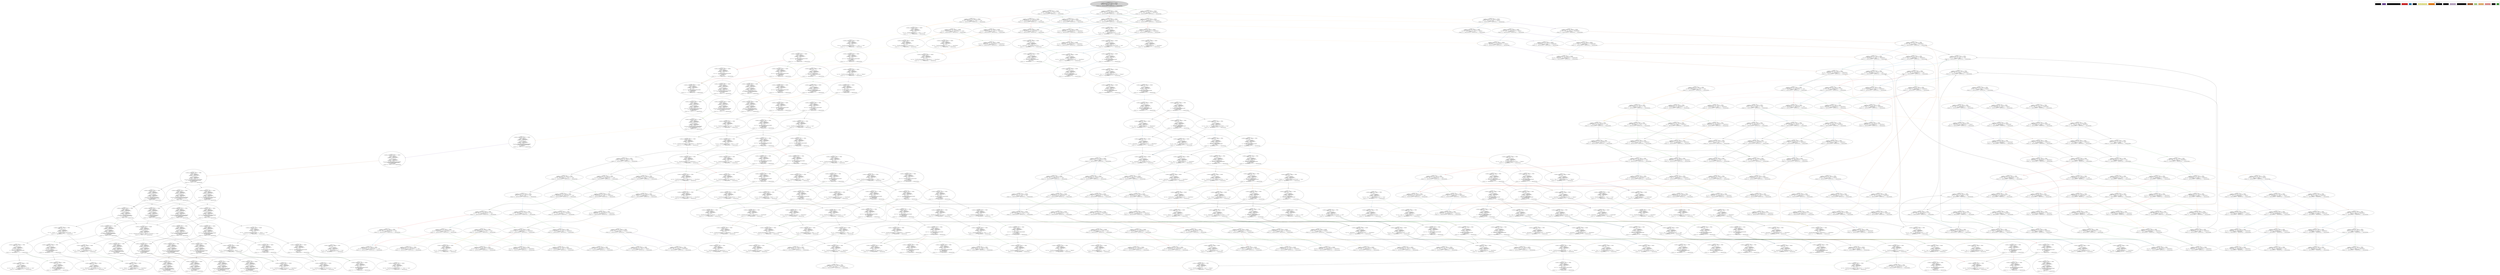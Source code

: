 strict digraph DiskGraph {
edge [colorscheme="paired12"]
nodesep=0.35;
subgraph cluster_graph {
color="white";
-7875252691673230321 [label="/\\ mutex = \"\"\n/\\ condition_variable = [a |-> FALSE, b |-> FALSE]\n/\\ stack = [a |-> <<>>, b |-> <<>>, c |-> <<>>]\n/\\ pc = [a |-> \"Loop_\", b |-> \"Loop_b\", c |-> \"Loop\"]\n/\\ queue = <<>>\n/\\ thread = [a |-> defaultInitValue, b |-> defaultInitValue, c |-> defaultInitValue]",style = filled]
-7875252691673230321 -> -5346414000327923879 [label="",color="2",fontcolor="2"];
-5346414000327923879 [label="/\\ mutex = \"\"\n/\\ condition_variable = [a |-> FALSE, b |-> FALSE]\n/\\ stack = [a |-> <<>>, b |-> <<>>, c |-> <<>>]\n/\\ pc = [a |-> \"AcquireMutex_\", b |-> \"Loop_b\", c |-> \"Loop\"]\n/\\ queue = <<>>\n/\\ thread = [a |-> defaultInitValue, b |-> defaultInitValue, c |-> defaultInitValue]"];
-7875252691673230321 -> -8447163114225085272 [label="",color="3",fontcolor="3"];
-8447163114225085272 [label="/\\ mutex = \"\"\n/\\ condition_variable = [a |-> FALSE, b |-> FALSE]\n/\\ stack = [a |-> <<>>, b |-> <<>>, c |-> <<>>]\n/\\ pc = [a |-> \"Loop_\", b |-> \"AcquireMutex_b\", c |-> \"Loop\"]\n/\\ queue = <<>>\n/\\ thread = [a |-> defaultInitValue, b |-> defaultInitValue, c |-> defaultInitValue]"];
-7875252691673230321 -> 5386950943187247868 [label="",color="4",fontcolor="4"];
5386950943187247868 [label="/\\ mutex = \"\"\n/\\ condition_variable = [a |-> FALSE, b |-> FALSE]\n/\\ stack = [a |-> <<>>, b |-> <<>>, c |-> <<>>]\n/\\ pc = [a |-> \"Loop_\", b |-> \"Loop_b\", c |-> \"AcquireMutex\"]\n/\\ queue = <<>>\n/\\ thread = [a |-> defaultInitValue, b |-> defaultInitValue, c |-> defaultInitValue]"];
-5346414000327923879 -> 3799072627930874350 [label="",color="5",fontcolor="5"];
3799072627930874350 [label="/\\ mutex = \"a\"\n/\\ condition_variable = [a |-> FALSE, b |-> FALSE]\n/\\ stack = [a |-> <<>>, b |-> <<>>, c |-> <<>>]\n/\\ pc = [a |-> \"CheckQueueLen_\", b |-> \"Loop_b\", c |-> \"Loop\"]\n/\\ queue = <<>>\n/\\ thread = [a |-> defaultInitValue, b |-> defaultInitValue, c |-> defaultInitValue]"];
-5346414000327923879 -> 2696733601623950567 [label="",color="3",fontcolor="3"];
2696733601623950567 [label="/\\ mutex = \"\"\n/\\ condition_variable = [a |-> FALSE, b |-> FALSE]\n/\\ stack = [a |-> <<>>, b |-> <<>>, c |-> <<>>]\n/\\ pc = [a |-> \"AcquireMutex_\", b |-> \"AcquireMutex_b\", c |-> \"Loop\"]\n/\\ queue = <<>>\n/\\ thread = [a |-> defaultInitValue, b |-> defaultInitValue, c |-> defaultInitValue]"];
-5346414000327923879 -> -1915342262215986509 [label="",color="4",fontcolor="4"];
-1915342262215986509 [label="/\\ mutex = \"\"\n/\\ condition_variable = [a |-> FALSE, b |-> FALSE]\n/\\ stack = [a |-> <<>>, b |-> <<>>, c |-> <<>>]\n/\\ pc = [a |-> \"AcquireMutex_\", b |-> \"Loop_b\", c |-> \"AcquireMutex\"]\n/\\ queue = <<>>\n/\\ thread = [a |-> defaultInitValue, b |-> defaultInitValue, c |-> defaultInitValue]"];
-8447163114225085272 -> 2696733601623950567 [label="",color="2",fontcolor="2"];
-8447163114225085272 -> -381089383374916990 [label="",color="6",fontcolor="6"];
-381089383374916990 [label="/\\ mutex = \"b\"\n/\\ condition_variable = [a |-> FALSE, b |-> FALSE]\n/\\ stack = [a |-> <<>>, b |-> <<>>, c |-> <<>>]\n/\\ pc = [a |-> \"Loop_\", b |-> \"CheckQueueLen\", c |-> \"Loop\"]\n/\\ queue = <<>>\n/\\ thread = [a |-> defaultInitValue, b |-> defaultInitValue, c |-> defaultInitValue]"];
-8447163114225085272 -> -4838652424315238285 [label="",color="4",fontcolor="4"];
-4838652424315238285 [label="/\\ mutex = \"\"\n/\\ condition_variable = [a |-> FALSE, b |-> FALSE]\n/\\ stack = [a |-> <<>>, b |-> <<>>, c |-> <<>>]\n/\\ pc = [a |-> \"Loop_\", b |-> \"AcquireMutex_b\", c |-> \"AcquireMutex\"]\n/\\ queue = <<>>\n/\\ thread = [a |-> defaultInitValue, b |-> defaultInitValue, c |-> defaultInitValue]"];
5386950943187247868 -> -1915342262215986509 [label="",color="2",fontcolor="2"];
5386950943187247868 -> -4838652424315238285 [label="",color="3",fontcolor="3"];
5386950943187247868 -> 5037321859119893243 [label="",color="7",fontcolor="7"];
5037321859119893243 [label="/\\ mutex = \"c\"\n/\\ condition_variable = [a |-> FALSE, b |-> FALSE]\n/\\ stack = [a |-> <<>>, b |-> <<>>, c |-> <<>>]\n/\\ pc = [a |-> \"Loop_\", b |-> \"Loop_b\", c |-> \"Enqueue\"]\n/\\ queue = <<>>\n/\\ thread = [a |-> defaultInitValue, b |-> defaultInitValue, c |-> defaultInitValue]"];
3799072627930874350 -> 6925422722251194738 [label="",color="8",fontcolor="8"];
6925422722251194738 [label="/\\ mutex = \"a\"\n/\\ condition_variable = [a |-> FALSE, b |-> FALSE]\n/\\ stack = [ a |->\n      << [ pc |-> \"Dequeue_\",\n           thread |-> defaultInitValue,\n           procedure |-> \"mutex_wait\" ] >>,\n  b |-> <<>>,\n  c |-> <<>> ]\n/\\ pc = [a |-> \"MutexWait_ReleaseMutex\", b |-> \"Loop_b\", c |-> \"Loop\"]\n/\\ queue = <<>>\n/\\ thread = [a |-> \"a\", b |-> defaultInitValue, c |-> defaultInitValue]"];
3799072627930874350 -> 5438383432107666892 [label="",color="3",fontcolor="3"];
5438383432107666892 [label="/\\ mutex = \"a\"\n/\\ condition_variable = [a |-> FALSE, b |-> FALSE]\n/\\ stack = [a |-> <<>>, b |-> <<>>, c |-> <<>>]\n/\\ pc = [a |-> \"CheckQueueLen_\", b |-> \"AcquireMutex_b\", c |-> \"Loop\"]\n/\\ queue = <<>>\n/\\ thread = [a |-> defaultInitValue, b |-> defaultInitValue, c |-> defaultInitValue]"];
3799072627930874350 -> -8395014980674462824 [label="",color="4",fontcolor="4"];
-8395014980674462824 [label="/\\ mutex = \"a\"\n/\\ condition_variable = [a |-> FALSE, b |-> FALSE]\n/\\ stack = [a |-> <<>>, b |-> <<>>, c |-> <<>>]\n/\\ pc = [a |-> \"CheckQueueLen_\", b |-> \"Loop_b\", c |-> \"AcquireMutex\"]\n/\\ queue = <<>>\n/\\ thread = [a |-> defaultInitValue, b |-> defaultInitValue, c |-> defaultInitValue]"];
2696733601623950567 -> 5438383432107666892 [label="",color="5",fontcolor="5"];
2696733601623950567 -> -179153244467191239 [label="",color="6",fontcolor="6"];
-179153244467191239 [label="/\\ mutex = \"b\"\n/\\ condition_variable = [a |-> FALSE, b |-> FALSE]\n/\\ stack = [a |-> <<>>, b |-> <<>>, c |-> <<>>]\n/\\ pc = [a |-> \"AcquireMutex_\", b |-> \"CheckQueueLen\", c |-> \"Loop\"]\n/\\ queue = <<>>\n/\\ thread = [a |-> defaultInitValue, b |-> defaultInitValue, c |-> defaultInitValue]"];
2696733601623950567 -> -1349112200112123449 [label="",color="4",fontcolor="4"];
-1349112200112123449 [label="/\\ mutex = \"\"\n/\\ condition_variable = [a |-> FALSE, b |-> FALSE]\n/\\ stack = [a |-> <<>>, b |-> <<>>, c |-> <<>>]\n/\\ pc = [a |-> \"AcquireMutex_\", b |-> \"AcquireMutex_b\", c |-> \"AcquireMutex\"]\n/\\ queue = <<>>\n/\\ thread = [a |-> defaultInitValue, b |-> defaultInitValue, c |-> defaultInitValue]"];
-1915342262215986509 -> -8395014980674462824 [label="",color="5",fontcolor="5"];
-1915342262215986509 -> -1349112200112123449 [label="",color="3",fontcolor="3"];
-1915342262215986509 -> -5976784771835054380 [label="",color="7",fontcolor="7"];
-5976784771835054380 [label="/\\ mutex = \"c\"\n/\\ condition_variable = [a |-> FALSE, b |-> FALSE]\n/\\ stack = [a |-> <<>>, b |-> <<>>, c |-> <<>>]\n/\\ pc = [a |-> \"AcquireMutex_\", b |-> \"Loop_b\", c |-> \"Enqueue\"]\n/\\ queue = <<>>\n/\\ thread = [a |-> defaultInitValue, b |-> defaultInitValue, c |-> defaultInitValue]"];
-381089383374916990 -> -179153244467191239 [label="",color="2",fontcolor="2"];
-381089383374916990 -> -860037531223910474 [label="",color="9",fontcolor="9"];
-860037531223910474 [label="/\\ mutex = \"b\"\n/\\ condition_variable = [a |-> FALSE, b |-> FALSE]\n/\\ stack = [ a |-> <<>>,\n  b |->\n      << [ pc |-> \"Dequeue\",\n           thread |-> defaultInitValue,\n           procedure |-> \"mutex_wait\" ] >>,\n  c |-> <<>> ]\n/\\ pc = [a |-> \"Loop_\", b |-> \"MutexWait_ReleaseMutex\", c |-> \"Loop\"]\n/\\ queue = <<>>\n/\\ thread = [a |-> defaultInitValue, b |-> \"b\", c |-> defaultInitValue]"];
-381089383374916990 -> 65872451656409191 [label="",color="4",fontcolor="4"];
65872451656409191 [label="/\\ mutex = \"b\"\n/\\ condition_variable = [a |-> FALSE, b |-> FALSE]\n/\\ stack = [a |-> <<>>, b |-> <<>>, c |-> <<>>]\n/\\ pc = [a |-> \"Loop_\", b |-> \"CheckQueueLen\", c |-> \"AcquireMutex\"]\n/\\ queue = <<>>\n/\\ thread = [a |-> defaultInitValue, b |-> defaultInitValue, c |-> defaultInitValue]"];
-4838652424315238285 -> -1349112200112123449 [label="",color="2",fontcolor="2"];
-4838652424315238285 -> 65872451656409191 [label="",color="6",fontcolor="6"];
-4838652424315238285 -> 5813419364505702375 [label="",color="7",fontcolor="7"];
5813419364505702375 [label="/\\ mutex = \"c\"\n/\\ condition_variable = [a |-> FALSE, b |-> FALSE]\n/\\ stack = [a |-> <<>>, b |-> <<>>, c |-> <<>>]\n/\\ pc = [a |-> \"Loop_\", b |-> \"AcquireMutex_b\", c |-> \"Enqueue\"]\n/\\ queue = <<>>\n/\\ thread = [a |-> defaultInitValue, b |-> defaultInitValue, c |-> defaultInitValue]"];
5037321859119893243 -> -5976784771835054380 [label="",color="2",fontcolor="2"];
5037321859119893243 -> 5813419364505702375 [label="",color="3",fontcolor="3"];
5037321859119893243 -> -7628069821840089312 [label="",color="10",fontcolor="10"];
-7628069821840089312 [label="/\\ mutex = \"c\"\n/\\ condition_variable = [a |-> FALSE, b |-> FALSE]\n/\\ stack = [a |-> <<>>, b |-> <<>>, c |-> <<>>]\n/\\ pc = [a |-> \"Loop_\", b |-> \"Loop_b\", c |-> \"MutexPulseAll\"]\n/\\ queue = <<42>>\n/\\ thread = [a |-> defaultInitValue, b |-> defaultInitValue, c |-> defaultInitValue]"];
6925422722251194738 -> 4530071424582708493 [label="",color="3",fontcolor="3"];
4530071424582708493 [label="/\\ mutex = \"a\"\n/\\ condition_variable = [a |-> FALSE, b |-> FALSE]\n/\\ stack = [ a |->\n      << [ pc |-> \"Dequeue_\",\n           thread |-> defaultInitValue,\n           procedure |-> \"mutex_wait\" ] >>,\n  b |-> <<>>,\n  c |-> <<>> ]\n/\\ pc = [a |-> \"MutexWait_ReleaseMutex\", b |-> \"AcquireMutex_b\", c |-> \"Loop\"]\n/\\ queue = <<>>\n/\\ thread = [a |-> \"a\", b |-> defaultInitValue, c |-> defaultInitValue]"];
6925422722251194738 -> -53691373062596866 [label="",color="4",fontcolor="4"];
-53691373062596866 [label="/\\ mutex = \"a\"\n/\\ condition_variable = [a |-> FALSE, b |-> FALSE]\n/\\ stack = [ a |->\n      << [ pc |-> \"Dequeue_\",\n           thread |-> defaultInitValue,\n           procedure |-> \"mutex_wait\" ] >>,\n  b |-> <<>>,\n  c |-> <<>> ]\n/\\ pc = [a |-> \"MutexWait_ReleaseMutex\", b |-> \"Loop_b\", c |-> \"AcquireMutex\"]\n/\\ queue = <<>>\n/\\ thread = [a |-> \"a\", b |-> defaultInitValue, c |-> defaultInitValue]"];
6925422722251194738 -> 7104750302380812508 [label="",color="11",fontcolor="11"];
7104750302380812508 [label="/\\ mutex = \"\"\n/\\ condition_variable = [a |-> FALSE, b |-> FALSE]\n/\\ stack = [ a |->\n      << [ pc |-> \"Dequeue_\",\n           thread |-> defaultInitValue,\n           procedure |-> \"mutex_wait\" ] >>,\n  b |-> <<>>,\n  c |-> <<>> ]\n/\\ pc = [a |-> \"MutexWait_AwaitForConditionVariable\", b |-> \"Loop_b\", c |-> \"Loop\"]\n/\\ queue = <<>>\n/\\ thread = [a |-> \"a\", b |-> defaultInitValue, c |-> defaultInitValue]"];
5438383432107666892 -> 4530071424582708493 [label="",color="8",fontcolor="8"];
5438383432107666892 -> 422187321414285044 [label="",color="4",fontcolor="4"];
422187321414285044 [label="/\\ mutex = \"a\"\n/\\ condition_variable = [a |-> FALSE, b |-> FALSE]\n/\\ stack = [a |-> <<>>, b |-> <<>>, c |-> <<>>]\n/\\ pc = [a |-> \"CheckQueueLen_\", b |-> \"AcquireMutex_b\", c |-> \"AcquireMutex\"]\n/\\ queue = <<>>\n/\\ thread = [a |-> defaultInitValue, b |-> defaultInitValue, c |-> defaultInitValue]"];
-8395014980674462824 -> -53691373062596866 [label="",color="8",fontcolor="8"];
-8395014980674462824 -> 422187321414285044 [label="",color="3",fontcolor="3"];
-179153244467191239 -> -3089075563182026797 [label="",color="9",fontcolor="9"];
-3089075563182026797 [label="/\\ mutex = \"b\"\n/\\ condition_variable = [a |-> FALSE, b |-> FALSE]\n/\\ stack = [ a |-> <<>>,\n  b |->\n      << [ pc |-> \"Dequeue\",\n           thread |-> defaultInitValue,\n           procedure |-> \"mutex_wait\" ] >>,\n  c |-> <<>> ]\n/\\ pc = [a |-> \"AcquireMutex_\", b |-> \"MutexWait_ReleaseMutex\", c |-> \"Loop\"]\n/\\ queue = <<>>\n/\\ thread = [a |-> defaultInitValue, b |-> \"b\", c |-> defaultInitValue]"];
-179153244467191239 -> 3165900709169110451 [label="",color="4",fontcolor="4"];
3165900709169110451 [label="/\\ mutex = \"b\"\n/\\ condition_variable = [a |-> FALSE, b |-> FALSE]\n/\\ stack = [a |-> <<>>, b |-> <<>>, c |-> <<>>]\n/\\ pc = [a |-> \"AcquireMutex_\", b |-> \"CheckQueueLen\", c |-> \"AcquireMutex\"]\n/\\ queue = <<>>\n/\\ thread = [a |-> defaultInitValue, b |-> defaultInitValue, c |-> defaultInitValue]"];
-1349112200112123449 -> 422187321414285044 [label="",color="5",fontcolor="5"];
-1349112200112123449 -> 3165900709169110451 [label="",color="6",fontcolor="6"];
-1349112200112123449 -> 170487279446149101 [label="",color="7",fontcolor="7"];
170487279446149101 [label="/\\ mutex = \"c\"\n/\\ condition_variable = [a |-> FALSE, b |-> FALSE]\n/\\ stack = [a |-> <<>>, b |-> <<>>, c |-> <<>>]\n/\\ pc = [a |-> \"AcquireMutex_\", b |-> \"AcquireMutex_b\", c |-> \"Enqueue\"]\n/\\ queue = <<>>\n/\\ thread = [a |-> defaultInitValue, b |-> defaultInitValue, c |-> defaultInitValue]"];
-5976784771835054380 -> 170487279446149101 [label="",color="3",fontcolor="3"];
-5976784771835054380 -> -3747483612493425432 [label="",color="10",fontcolor="10"];
-3747483612493425432 [label="/\\ mutex = \"c\"\n/\\ condition_variable = [a |-> FALSE, b |-> FALSE]\n/\\ stack = [a |-> <<>>, b |-> <<>>, c |-> <<>>]\n/\\ pc = [a |-> \"AcquireMutex_\", b |-> \"Loop_b\", c |-> \"MutexPulseAll\"]\n/\\ queue = <<42>>\n/\\ thread = [a |-> defaultInitValue, b |-> defaultInitValue, c |-> defaultInitValue]"];
-860037531223910474 -> -3089075563182026797 [label="",color="2",fontcolor="2"];
-860037531223910474 -> -8037407903180336277 [label="",color="4",fontcolor="4"];
-8037407903180336277 [label="/\\ mutex = \"b\"\n/\\ condition_variable = [a |-> FALSE, b |-> FALSE]\n/\\ stack = [ a |-> <<>>,\n  b |->\n      << [ pc |-> \"Dequeue\",\n           thread |-> defaultInitValue,\n           procedure |-> \"mutex_wait\" ] >>,\n  c |-> <<>> ]\n/\\ pc = [a |-> \"Loop_\", b |-> \"MutexWait_ReleaseMutex\", c |-> \"AcquireMutex\"]\n/\\ queue = <<>>\n/\\ thread = [a |-> defaultInitValue, b |-> \"b\", c |-> defaultInitValue]"];
-860037531223910474 -> 4472493782323237208 [label="",color="11",fontcolor="11"];
4472493782323237208 [label="/\\ mutex = \"\"\n/\\ condition_variable = [a |-> FALSE, b |-> FALSE]\n/\\ stack = [ a |-> <<>>,\n  b |->\n      << [ pc |-> \"Dequeue\",\n           thread |-> defaultInitValue,\n           procedure |-> \"mutex_wait\" ] >>,\n  c |-> <<>> ]\n/\\ pc = [a |-> \"Loop_\", b |-> \"MutexWait_AwaitForConditionVariable\", c |-> \"Loop\"]\n/\\ queue = <<>>\n/\\ thread = [a |-> defaultInitValue, b |-> \"b\", c |-> defaultInitValue]"];
65872451656409191 -> 3165900709169110451 [label="",color="2",fontcolor="2"];
65872451656409191 -> -8037407903180336277 [label="",color="9",fontcolor="9"];
5813419364505702375 -> 170487279446149101 [label="",color="2",fontcolor="2"];
5813419364505702375 -> 3857074932077017025 [label="",color="10",fontcolor="10"];
3857074932077017025 [label="/\\ mutex = \"c\"\n/\\ condition_variable = [a |-> FALSE, b |-> FALSE]\n/\\ stack = [a |-> <<>>, b |-> <<>>, c |-> <<>>]\n/\\ pc = [a |-> \"Loop_\", b |-> \"AcquireMutex_b\", c |-> \"MutexPulseAll\"]\n/\\ queue = <<42>>\n/\\ thread = [a |-> defaultInitValue, b |-> defaultInitValue, c |-> defaultInitValue]"];
-7628069821840089312 -> -3747483612493425432 [label="",color="2",fontcolor="2"];
-7628069821840089312 -> 3857074932077017025 [label="",color="3",fontcolor="3"];
-7628069821840089312 -> -885910873154868280 [label="",color="12",fontcolor="12"];
-885910873154868280 [label="/\\ mutex = \"c\"\n/\\ condition_variable = [a |-> TRUE, b |-> TRUE]\n/\\ stack = [a |-> <<>>, b |-> <<>>, c |-> <<>>]\n/\\ pc = [a |-> \"Loop_\", b |-> \"Loop_b\", c |-> \"ReleaseMutex\"]\n/\\ queue = <<42>>\n/\\ thread = [a |-> defaultInitValue, b |-> defaultInitValue, c |-> defaultInitValue]"];
4530071424582708493 -> -7581633484847895089 [label="",color="4",fontcolor="4"];
-7581633484847895089 [label="/\\ mutex = \"a\"\n/\\ condition_variable = [a |-> FALSE, b |-> FALSE]\n/\\ stack = [ a |->\n      << [ pc |-> \"Dequeue_\",\n           thread |-> defaultInitValue,\n           procedure |-> \"mutex_wait\" ] >>,\n  b |-> <<>>,\n  c |-> <<>> ]\n/\\ pc = [a |-> \"MutexWait_ReleaseMutex\", b |-> \"AcquireMutex_b\", c |-> \"AcquireMutex\"]\n/\\ queue = <<>>\n/\\ thread = [a |-> \"a\", b |-> defaultInitValue, c |-> defaultInitValue]"];
4530071424582708493 -> -1437977196337001921 [label="",color="11",fontcolor="11"];
-1437977196337001921 [label="/\\ mutex = \"\"\n/\\ condition_variable = [a |-> FALSE, b |-> FALSE]\n/\\ stack = [ a |->\n      << [ pc |-> \"Dequeue_\",\n           thread |-> defaultInitValue,\n           procedure |-> \"mutex_wait\" ] >>,\n  b |-> <<>>,\n  c |-> <<>> ]\n/\\ pc = [ a |-> \"MutexWait_AwaitForConditionVariable\",\n  b |-> \"AcquireMutex_b\",\n  c |-> \"Loop\" ]\n/\\ queue = <<>>\n/\\ thread = [a |-> \"a\", b |-> defaultInitValue, c |-> defaultInitValue]"];
-53691373062596866 -> -7581633484847895089 [label="",color="3",fontcolor="3"];
-53691373062596866 -> 3284376838398751180 [label="",color="11",fontcolor="11"];
3284376838398751180 [label="/\\ mutex = \"\"\n/\\ condition_variable = [a |-> FALSE, b |-> FALSE]\n/\\ stack = [ a |->\n      << [ pc |-> \"Dequeue_\",\n           thread |-> defaultInitValue,\n           procedure |-> \"mutex_wait\" ] >>,\n  b |-> <<>>,\n  c |-> <<>> ]\n/\\ pc = [ a |-> \"MutexWait_AwaitForConditionVariable\",\n  b |-> \"Loop_b\",\n  c |-> \"AcquireMutex\" ]\n/\\ queue = <<>>\n/\\ thread = [a |-> \"a\", b |-> defaultInitValue, c |-> defaultInitValue]"];
7104750302380812508 -> -1437977196337001921 [label="",color="3",fontcolor="3"];
7104750302380812508 -> 3284376838398751180 [label="",color="4",fontcolor="4"];
422187321414285044 -> -7581633484847895089 [label="",color="8",fontcolor="8"];
-3089075563182026797 -> 4665833922663771766 [label="",color="4",fontcolor="4"];
4665833922663771766 [label="/\\ mutex = \"b\"\n/\\ condition_variable = [a |-> FALSE, b |-> FALSE]\n/\\ stack = [ a |-> <<>>,\n  b |->\n      << [ pc |-> \"Dequeue\",\n           thread |-> defaultInitValue,\n           procedure |-> \"mutex_wait\" ] >>,\n  c |-> <<>> ]\n/\\ pc = [a |-> \"AcquireMutex_\", b |-> \"MutexWait_ReleaseMutex\", c |-> \"AcquireMutex\"]\n/\\ queue = <<>>\n/\\ thread = [a |-> defaultInitValue, b |-> \"b\", c |-> defaultInitValue]"];
-3089075563182026797 -> 4251239248219901429 [label="",color="11",fontcolor="11"];
4251239248219901429 [label="/\\ mutex = \"\"\n/\\ condition_variable = [a |-> FALSE, b |-> FALSE]\n/\\ stack = [ a |-> <<>>,\n  b |->\n      << [ pc |-> \"Dequeue\",\n           thread |-> defaultInitValue,\n           procedure |-> \"mutex_wait\" ] >>,\n  c |-> <<>> ]\n/\\ pc = [ a |-> \"AcquireMutex_\",\n  b |-> \"MutexWait_AwaitForConditionVariable\",\n  c |-> \"Loop\" ]\n/\\ queue = <<>>\n/\\ thread = [a |-> defaultInitValue, b |-> \"b\", c |-> defaultInitValue]"];
3165900709169110451 -> 4665833922663771766 [label="",color="9",fontcolor="9"];
170487279446149101 -> -3955428309993538277 [label="",color="10",fontcolor="10"];
-3955428309993538277 [label="/\\ mutex = \"c\"\n/\\ condition_variable = [a |-> FALSE, b |-> FALSE]\n/\\ stack = [a |-> <<>>, b |-> <<>>, c |-> <<>>]\n/\\ pc = [a |-> \"AcquireMutex_\", b |-> \"AcquireMutex_b\", c |-> \"MutexPulseAll\"]\n/\\ queue = <<42>>\n/\\ thread = [a |-> defaultInitValue, b |-> defaultInitValue, c |-> defaultInitValue]"];
-3747483612493425432 -> -3955428309993538277 [label="",color="3",fontcolor="3"];
-3747483612493425432 -> 4246920055754221036 [label="",color="12",fontcolor="12"];
4246920055754221036 [label="/\\ mutex = \"c\"\n/\\ condition_variable = [a |-> TRUE, b |-> TRUE]\n/\\ stack = [a |-> <<>>, b |-> <<>>, c |-> <<>>]\n/\\ pc = [a |-> \"AcquireMutex_\", b |-> \"Loop_b\", c |-> \"ReleaseMutex\"]\n/\\ queue = <<42>>\n/\\ thread = [a |-> defaultInitValue, b |-> defaultInitValue, c |-> defaultInitValue]"];
-8037407903180336277 -> 4665833922663771766 [label="",color="2",fontcolor="2"];
-8037407903180336277 -> 8288758525747003110 [label="",color="11",fontcolor="11"];
8288758525747003110 [label="/\\ mutex = \"\"\n/\\ condition_variable = [a |-> FALSE, b |-> FALSE]\n/\\ stack = [ a |-> <<>>,\n  b |->\n      << [ pc |-> \"Dequeue\",\n           thread |-> defaultInitValue,\n           procedure |-> \"mutex_wait\" ] >>,\n  c |-> <<>> ]\n/\\ pc = [ a |-> \"Loop_\",\n  b |-> \"MutexWait_AwaitForConditionVariable\",\n  c |-> \"AcquireMutex\" ]\n/\\ queue = <<>>\n/\\ thread = [a |-> defaultInitValue, b |-> \"b\", c |-> defaultInitValue]"];
4472493782323237208 -> 4251239248219901429 [label="",color="2",fontcolor="2"];
4472493782323237208 -> 8288758525747003110 [label="",color="4",fontcolor="4"];
3857074932077017025 -> -3955428309993538277 [label="",color="2",fontcolor="2"];
3857074932077017025 -> -6543486231816036868 [label="",color="12",fontcolor="12"];
-6543486231816036868 [label="/\\ mutex = \"c\"\n/\\ condition_variable = [a |-> TRUE, b |-> TRUE]\n/\\ stack = [a |-> <<>>, b |-> <<>>, c |-> <<>>]\n/\\ pc = [a |-> \"Loop_\", b |-> \"AcquireMutex_b\", c |-> \"ReleaseMutex\"]\n/\\ queue = <<42>>\n/\\ thread = [a |-> defaultInitValue, b |-> defaultInitValue, c |-> defaultInitValue]"];
-885910873154868280 -> 4246920055754221036 [label="",color="2",fontcolor="2"];
-885910873154868280 -> -6543486231816036868 [label="",color="3",fontcolor="3"];
-885910873154868280 -> 8618107825836392112 [label="",color="13",fontcolor="13"];
8618107825836392112 [label="/\\ mutex = \"\"\n/\\ condition_variable = [a |-> TRUE, b |-> TRUE]\n/\\ stack = [a |-> <<>>, b |-> <<>>, c |-> <<>>]\n/\\ pc = [a |-> \"Loop_\", b |-> \"Loop_b\", c |-> \"Loop\"]\n/\\ queue = <<42>>\n/\\ thread = [a |-> defaultInitValue, b |-> defaultInitValue, c |-> defaultInitValue]"];
-7581633484847895089 -> 5022114115769317682 [label="",color="11",fontcolor="11"];
5022114115769317682 [label="/\\ mutex = \"\"\n/\\ condition_variable = [a |-> FALSE, b |-> FALSE]\n/\\ stack = [ a |->\n      << [ pc |-> \"Dequeue_\",\n           thread |-> defaultInitValue,\n           procedure |-> \"mutex_wait\" ] >>,\n  b |-> <<>>,\n  c |-> <<>> ]\n/\\ pc = [ a |-> \"MutexWait_AwaitForConditionVariable\",\n  b |-> \"AcquireMutex_b\",\n  c |-> \"AcquireMutex\" ]\n/\\ queue = <<>>\n/\\ thread = [a |-> \"a\", b |-> defaultInitValue, c |-> defaultInitValue]"];
-1437977196337001921 -> -5217334211039574217 [label="",color="6",fontcolor="6"];
-5217334211039574217 [label="/\\ mutex = \"b\"\n/\\ condition_variable = [a |-> FALSE, b |-> FALSE]\n/\\ stack = [ a |->\n      << [ pc |-> \"Dequeue_\",\n           thread |-> defaultInitValue,\n           procedure |-> \"mutex_wait\" ] >>,\n  b |-> <<>>,\n  c |-> <<>> ]\n/\\ pc = [ a |-> \"MutexWait_AwaitForConditionVariable\",\n  b |-> \"CheckQueueLen\",\n  c |-> \"Loop\" ]\n/\\ queue = <<>>\n/\\ thread = [a |-> \"a\", b |-> defaultInitValue, c |-> defaultInitValue]"];
-1437977196337001921 -> 5022114115769317682 [label="",color="4",fontcolor="4"];
3284376838398751180 -> 5022114115769317682 [label="",color="3",fontcolor="3"];
3284376838398751180 -> 5566364153521357305 [label="",color="7",fontcolor="7"];
5566364153521357305 [label="/\\ mutex = \"c\"\n/\\ condition_variable = [a |-> FALSE, b |-> FALSE]\n/\\ stack = [ a |->\n      << [ pc |-> \"Dequeue_\",\n           thread |-> defaultInitValue,\n           procedure |-> \"mutex_wait\" ] >>,\n  b |-> <<>>,\n  c |-> <<>> ]\n/\\ pc = [a |-> \"MutexWait_AwaitForConditionVariable\", b |-> \"Loop_b\", c |-> \"Enqueue\"]\n/\\ queue = <<>>\n/\\ thread = [a |-> \"a\", b |-> defaultInitValue, c |-> defaultInitValue]"];
4665833922663771766 -> 2303981264906055557 [label="",color="11",fontcolor="11"];
2303981264906055557 [label="/\\ mutex = \"\"\n/\\ condition_variable = [a |-> FALSE, b |-> FALSE]\n/\\ stack = [ a |-> <<>>,\n  b |->\n      << [ pc |-> \"Dequeue\",\n           thread |-> defaultInitValue,\n           procedure |-> \"mutex_wait\" ] >>,\n  c |-> <<>> ]\n/\\ pc = [ a |-> \"AcquireMutex_\",\n  b |-> \"MutexWait_AwaitForConditionVariable\",\n  c |-> \"AcquireMutex\" ]\n/\\ queue = <<>>\n/\\ thread = [a |-> defaultInitValue, b |-> \"b\", c |-> defaultInitValue]"];
4251239248219901429 -> -3819192728334138126 [label="",color="5",fontcolor="5"];
-3819192728334138126 [label="/\\ mutex = \"a\"\n/\\ condition_variable = [a |-> FALSE, b |-> FALSE]\n/\\ stack = [ a |-> <<>>,\n  b |->\n      << [ pc |-> \"Dequeue\",\n           thread |-> defaultInitValue,\n           procedure |-> \"mutex_wait\" ] >>,\n  c |-> <<>> ]\n/\\ pc = [ a |-> \"CheckQueueLen_\",\n  b |-> \"MutexWait_AwaitForConditionVariable\",\n  c |-> \"Loop\" ]\n/\\ queue = <<>>\n/\\ thread = [a |-> defaultInitValue, b |-> \"b\", c |-> defaultInitValue]"];
4251239248219901429 -> 2303981264906055557 [label="",color="4",fontcolor="4"];
-3955428309993538277 -> -4088290512019625923 [label="",color="12",fontcolor="12"];
-4088290512019625923 [label="/\\ mutex = \"c\"\n/\\ condition_variable = [a |-> TRUE, b |-> TRUE]\n/\\ stack = [a |-> <<>>, b |-> <<>>, c |-> <<>>]\n/\\ pc = [a |-> \"AcquireMutex_\", b |-> \"AcquireMutex_b\", c |-> \"ReleaseMutex\"]\n/\\ queue = <<42>>\n/\\ thread = [a |-> defaultInitValue, b |-> defaultInitValue, c |-> defaultInitValue]"];
4246920055754221036 -> -4088290512019625923 [label="",color="3",fontcolor="3"];
4246920055754221036 -> 3017393893868124959 [label="",color="13",fontcolor="13"];
3017393893868124959 [label="/\\ mutex = \"\"\n/\\ condition_variable = [a |-> TRUE, b |-> TRUE]\n/\\ stack = [a |-> <<>>, b |-> <<>>, c |-> <<>>]\n/\\ pc = [a |-> \"AcquireMutex_\", b |-> \"Loop_b\", c |-> \"Loop\"]\n/\\ queue = <<42>>\n/\\ thread = [a |-> defaultInitValue, b |-> defaultInitValue, c |-> defaultInitValue]"];
8288758525747003110 -> 2303981264906055557 [label="",color="2",fontcolor="2"];
8288758525747003110 -> -2153925863122993966 [label="",color="7",fontcolor="7"];
-2153925863122993966 [label="/\\ mutex = \"c\"\n/\\ condition_variable = [a |-> FALSE, b |-> FALSE]\n/\\ stack = [ a |-> <<>>,\n  b |->\n      << [ pc |-> \"Dequeue\",\n           thread |-> defaultInitValue,\n           procedure |-> \"mutex_wait\" ] >>,\n  c |-> <<>> ]\n/\\ pc = [a |-> \"Loop_\", b |-> \"MutexWait_AwaitForConditionVariable\", c |-> \"Enqueue\"]\n/\\ queue = <<>>\n/\\ thread = [a |-> defaultInitValue, b |-> \"b\", c |-> defaultInitValue]"];
-6543486231816036868 -> -4088290512019625923 [label="",color="2",fontcolor="2"];
-6543486231816036868 -> 4896449236096211384 [label="",color="13",fontcolor="13"];
4896449236096211384 [label="/\\ mutex = \"\"\n/\\ condition_variable = [a |-> TRUE, b |-> TRUE]\n/\\ stack = [a |-> <<>>, b |-> <<>>, c |-> <<>>]\n/\\ pc = [a |-> \"Loop_\", b |-> \"AcquireMutex_b\", c |-> \"Loop\"]\n/\\ queue = <<42>>\n/\\ thread = [a |-> defaultInitValue, b |-> defaultInitValue, c |-> defaultInitValue]"];
8618107825836392112 -> 3017393893868124959 [label="",color="2",fontcolor="2"];
8618107825836392112 -> 4896449236096211384 [label="",color="3",fontcolor="3"];
8618107825836392112 -> 7783352197290286227 [label="",color="4",fontcolor="4"];
7783352197290286227 [label="/\\ mutex = \"\"\n/\\ condition_variable = [a |-> TRUE, b |-> TRUE]\n/\\ stack = [a |-> <<>>, b |-> <<>>, c |-> <<>>]\n/\\ pc = [a |-> \"Loop_\", b |-> \"Loop_b\", c |-> \"AcquireMutex\"]\n/\\ queue = <<42>>\n/\\ thread = [a |-> defaultInitValue, b |-> defaultInitValue, c |-> defaultInitValue]"];
5022114115769317682 -> 521436623195203541 [label="",color="6",fontcolor="6"];
521436623195203541 [label="/\\ mutex = \"b\"\n/\\ condition_variable = [a |-> FALSE, b |-> FALSE]\n/\\ stack = [ a |->\n      << [ pc |-> \"Dequeue_\",\n           thread |-> defaultInitValue,\n           procedure |-> \"mutex_wait\" ] >>,\n  b |-> <<>>,\n  c |-> <<>> ]\n/\\ pc = [ a |-> \"MutexWait_AwaitForConditionVariable\",\n  b |-> \"CheckQueueLen\",\n  c |-> \"AcquireMutex\" ]\n/\\ queue = <<>>\n/\\ thread = [a |-> \"a\", b |-> defaultInitValue, c |-> defaultInitValue]"];
5022114115769317682 -> 8256289743104076640 [label="",color="7",fontcolor="7"];
8256289743104076640 [label="/\\ mutex = \"c\"\n/\\ condition_variable = [a |-> FALSE, b |-> FALSE]\n/\\ stack = [ a |->\n      << [ pc |-> \"Dequeue_\",\n           thread |-> defaultInitValue,\n           procedure |-> \"mutex_wait\" ] >>,\n  b |-> <<>>,\n  c |-> <<>> ]\n/\\ pc = [ a |-> \"MutexWait_AwaitForConditionVariable\",\n  b |-> \"AcquireMutex_b\",\n  c |-> \"Enqueue\" ]\n/\\ queue = <<>>\n/\\ thread = [a |-> \"a\", b |-> defaultInitValue, c |-> defaultInitValue]"];
-5217334211039574217 -> -4527723957548714422 [label="",color="9",fontcolor="9"];
-4527723957548714422 [label="/\\ mutex = \"b\"\n/\\ condition_variable = [a |-> FALSE, b |-> FALSE]\n/\\ stack = [ a |->\n      << [ pc |-> \"Dequeue_\",\n           thread |-> defaultInitValue,\n           procedure |-> \"mutex_wait\" ] >>,\n  b |->\n      << [ pc |-> \"Dequeue\",\n           thread |-> defaultInitValue,\n           procedure |-> \"mutex_wait\" ] >>,\n  c |-> <<>> ]\n/\\ pc = [ a |-> \"MutexWait_AwaitForConditionVariable\",\n  b |-> \"MutexWait_ReleaseMutex\",\n  c |-> \"Loop\" ]\n/\\ queue = <<>>\n/\\ thread = [a |-> \"a\", b |-> \"b\", c |-> defaultInitValue]"];
-5217334211039574217 -> 521436623195203541 [label="",color="4",fontcolor="4"];
5566364153521357305 -> 8256289743104076640 [label="",color="3",fontcolor="3"];
5566364153521357305 -> -7430733916419045690 [label="",color="10",fontcolor="10"];
-7430733916419045690 [label="/\\ mutex = \"c\"\n/\\ condition_variable = [a |-> FALSE, b |-> FALSE]\n/\\ stack = [ a |->\n      << [ pc |-> \"Dequeue_\",\n           thread |-> defaultInitValue,\n           procedure |-> \"mutex_wait\" ] >>,\n  b |-> <<>>,\n  c |-> <<>> ]\n/\\ pc = [ a |-> \"MutexWait_AwaitForConditionVariable\",\n  b |-> \"Loop_b\",\n  c |-> \"MutexPulseAll\" ]\n/\\ queue = <<42>>\n/\\ thread = [a |-> \"a\", b |-> defaultInitValue, c |-> defaultInitValue]"];
2303981264906055557 -> 4486848192520742442 [label="",color="5",fontcolor="5"];
4486848192520742442 [label="/\\ mutex = \"a\"\n/\\ condition_variable = [a |-> FALSE, b |-> FALSE]\n/\\ stack = [ a |-> <<>>,\n  b |->\n      << [ pc |-> \"Dequeue\",\n           thread |-> defaultInitValue,\n           procedure |-> \"mutex_wait\" ] >>,\n  c |-> <<>> ]\n/\\ pc = [ a |-> \"CheckQueueLen_\",\n  b |-> \"MutexWait_AwaitForConditionVariable\",\n  c |-> \"AcquireMutex\" ]\n/\\ queue = <<>>\n/\\ thread = [a |-> defaultInitValue, b |-> \"b\", c |-> defaultInitValue]"];
2303981264906055557 -> -393821426842108674 [label="",color="7",fontcolor="7"];
-393821426842108674 [label="/\\ mutex = \"c\"\n/\\ condition_variable = [a |-> FALSE, b |-> FALSE]\n/\\ stack = [ a |-> <<>>,\n  b |->\n      << [ pc |-> \"Dequeue\",\n           thread |-> defaultInitValue,\n           procedure |-> \"mutex_wait\" ] >>,\n  c |-> <<>> ]\n/\\ pc = [ a |-> \"AcquireMutex_\",\n  b |-> \"MutexWait_AwaitForConditionVariable\",\n  c |-> \"Enqueue\" ]\n/\\ queue = <<>>\n/\\ thread = [a |-> defaultInitValue, b |-> \"b\", c |-> defaultInitValue]"];
-3819192728334138126 -> 7827093688913078197 [label="",color="8",fontcolor="8"];
7827093688913078197 [label="/\\ mutex = \"a\"\n/\\ condition_variable = [a |-> FALSE, b |-> FALSE]\n/\\ stack = [ a |->\n      << [ pc |-> \"Dequeue_\",\n           thread |-> defaultInitValue,\n           procedure |-> \"mutex_wait\" ] >>,\n  b |->\n      << [ pc |-> \"Dequeue\",\n           thread |-> defaultInitValue,\n           procedure |-> \"mutex_wait\" ] >>,\n  c |-> <<>> ]\n/\\ pc = [ a |-> \"MutexWait_ReleaseMutex\",\n  b |-> \"MutexWait_AwaitForConditionVariable\",\n  c |-> \"Loop\" ]\n/\\ queue = <<>>\n/\\ thread = [a |-> \"a\", b |-> \"b\", c |-> defaultInitValue]"];
-3819192728334138126 -> 4486848192520742442 [label="",color="4",fontcolor="4"];
-4088290512019625923 -> -2933528086279482654 [label="",color="13",fontcolor="13"];
-2933528086279482654 [label="/\\ mutex = \"\"\n/\\ condition_variable = [a |-> TRUE, b |-> TRUE]\n/\\ stack = [a |-> <<>>, b |-> <<>>, c |-> <<>>]\n/\\ pc = [a |-> \"AcquireMutex_\", b |-> \"AcquireMutex_b\", c |-> \"Loop\"]\n/\\ queue = <<42>>\n/\\ thread = [a |-> defaultInitValue, b |-> defaultInitValue, c |-> defaultInitValue]"];
3017393893868124959 -> -6086482078504984725 [label="",color="5",fontcolor="5"];
-6086482078504984725 [label="/\\ mutex = \"a\"\n/\\ condition_variable = [a |-> TRUE, b |-> TRUE]\n/\\ stack = [a |-> <<>>, b |-> <<>>, c |-> <<>>]\n/\\ pc = [a |-> \"CheckQueueLen_\", b |-> \"Loop_b\", c |-> \"Loop\"]\n/\\ queue = <<42>>\n/\\ thread = [a |-> defaultInitValue, b |-> defaultInitValue, c |-> defaultInitValue]"];
3017393893868124959 -> -2933528086279482654 [label="",color="3",fontcolor="3"];
3017393893868124959 -> -523076671621883959 [label="",color="4",fontcolor="4"];
-523076671621883959 [label="/\\ mutex = \"\"\n/\\ condition_variable = [a |-> TRUE, b |-> TRUE]\n/\\ stack = [a |-> <<>>, b |-> <<>>, c |-> <<>>]\n/\\ pc = [a |-> \"AcquireMutex_\", b |-> \"Loop_b\", c |-> \"AcquireMutex\"]\n/\\ queue = <<42>>\n/\\ thread = [a |-> defaultInitValue, b |-> defaultInitValue, c |-> defaultInitValue]"];
-2153925863122993966 -> -393821426842108674 [label="",color="2",fontcolor="2"];
-2153925863122993966 -> -4452259342954828717 [label="",color="10",fontcolor="10"];
-4452259342954828717 [label="/\\ mutex = \"c\"\n/\\ condition_variable = [a |-> FALSE, b |-> FALSE]\n/\\ stack = [ a |-> <<>>,\n  b |->\n      << [ pc |-> \"Dequeue\",\n           thread |-> defaultInitValue,\n           procedure |-> \"mutex_wait\" ] >>,\n  c |-> <<>> ]\n/\\ pc = [ a |-> \"Loop_\",\n  b |-> \"MutexWait_AwaitForConditionVariable\",\n  c |-> \"MutexPulseAll\" ]\n/\\ queue = <<42>>\n/\\ thread = [a |-> defaultInitValue, b |-> \"b\", c |-> defaultInitValue]"];
4896449236096211384 -> -2933528086279482654 [label="",color="2",fontcolor="2"];
4896449236096211384 -> 1356279948667855107 [label="",color="6",fontcolor="6"];
1356279948667855107 [label="/\\ mutex = \"b\"\n/\\ condition_variable = [a |-> TRUE, b |-> TRUE]\n/\\ stack = [a |-> <<>>, b |-> <<>>, c |-> <<>>]\n/\\ pc = [a |-> \"Loop_\", b |-> \"CheckQueueLen\", c |-> \"Loop\"]\n/\\ queue = <<42>>\n/\\ thread = [a |-> defaultInitValue, b |-> defaultInitValue, c |-> defaultInitValue]"];
4896449236096211384 -> 7457224529629900761 [label="",color="4",fontcolor="4"];
7457224529629900761 [label="/\\ mutex = \"\"\n/\\ condition_variable = [a |-> TRUE, b |-> TRUE]\n/\\ stack = [a |-> <<>>, b |-> <<>>, c |-> <<>>]\n/\\ pc = [a |-> \"Loop_\", b |-> \"AcquireMutex_b\", c |-> \"AcquireMutex\"]\n/\\ queue = <<42>>\n/\\ thread = [a |-> defaultInitValue, b |-> defaultInitValue, c |-> defaultInitValue]"];
7783352197290286227 -> -523076671621883959 [label="",color="2",fontcolor="2"];
7783352197290286227 -> 7457224529629900761 [label="",color="3",fontcolor="3"];
7783352197290286227 -> -8528533612893225111 [label="",color="7",fontcolor="7"];
-8528533612893225111 [label="/\\ mutex = \"c\"\n/\\ condition_variable = [a |-> TRUE, b |-> TRUE]\n/\\ stack = [a |-> <<>>, b |-> <<>>, c |-> <<>>]\n/\\ pc = [a |-> \"Loop_\", b |-> \"Loop_b\", c |-> \"Enqueue\"]\n/\\ queue = <<42>>\n/\\ thread = [a |-> defaultInitValue, b |-> defaultInitValue, c |-> defaultInitValue]"];
521436623195203541 -> 3788488355029133493 [label="",color="9",fontcolor="9"];
3788488355029133493 [label="/\\ mutex = \"b\"\n/\\ condition_variable = [a |-> FALSE, b |-> FALSE]\n/\\ stack = [ a |->\n      << [ pc |-> \"Dequeue_\",\n           thread |-> defaultInitValue,\n           procedure |-> \"mutex_wait\" ] >>,\n  b |->\n      << [ pc |-> \"Dequeue\",\n           thread |-> defaultInitValue,\n           procedure |-> \"mutex_wait\" ] >>,\n  c |-> <<>> ]\n/\\ pc = [ a |-> \"MutexWait_AwaitForConditionVariable\",\n  b |-> \"MutexWait_ReleaseMutex\",\n  c |-> \"AcquireMutex\" ]\n/\\ queue = <<>>\n/\\ thread = [a |-> \"a\", b |-> \"b\", c |-> defaultInitValue]"];
8256289743104076640 -> -2336019155404057424 [label="",color="10",fontcolor="10"];
-2336019155404057424 [label="/\\ mutex = \"c\"\n/\\ condition_variable = [a |-> FALSE, b |-> FALSE]\n/\\ stack = [ a |->\n      << [ pc |-> \"Dequeue_\",\n           thread |-> defaultInitValue,\n           procedure |-> \"mutex_wait\" ] >>,\n  b |-> <<>>,\n  c |-> <<>> ]\n/\\ pc = [ a |-> \"MutexWait_AwaitForConditionVariable\",\n  b |-> \"AcquireMutex_b\",\n  c |-> \"MutexPulseAll\" ]\n/\\ queue = <<42>>\n/\\ thread = [a |-> \"a\", b |-> defaultInitValue, c |-> defaultInitValue]"];
-4527723957548714422 -> 3788488355029133493 [label="",color="4",fontcolor="4"];
-4527723957548714422 -> 2929274762650444089 [label="",color="11",fontcolor="11"];
2929274762650444089 [label="/\\ mutex = \"\"\n/\\ condition_variable = [a |-> FALSE, b |-> FALSE]\n/\\ stack = [ a |->\n      << [ pc |-> \"Dequeue_\",\n           thread |-> defaultInitValue,\n           procedure |-> \"mutex_wait\" ] >>,\n  b |->\n      << [ pc |-> \"Dequeue\",\n           thread |-> defaultInitValue,\n           procedure |-> \"mutex_wait\" ] >>,\n  c |-> <<>> ]\n/\\ pc = [ a |-> \"MutexWait_AwaitForConditionVariable\",\n  b |-> \"MutexWait_AwaitForConditionVariable\",\n  c |-> \"Loop\" ]\n/\\ queue = <<>>\n/\\ thread = [a |-> \"a\", b |-> \"b\", c |-> defaultInitValue]"];
-7430733916419045690 -> -2336019155404057424 [label="",color="3",fontcolor="3"];
-7430733916419045690 -> 7533515468186698941 [label="",color="12",fontcolor="12"];
7533515468186698941 [label="/\\ mutex = \"c\"\n/\\ condition_variable = [a |-> TRUE, b |-> TRUE]\n/\\ stack = [ a |->\n      << [ pc |-> \"Dequeue_\",\n           thread |-> defaultInitValue,\n           procedure |-> \"mutex_wait\" ] >>,\n  b |-> <<>>,\n  c |-> <<>> ]\n/\\ pc = [ a |-> \"MutexWait_AwaitForConditionVariable\",\n  b |-> \"Loop_b\",\n  c |-> \"ReleaseMutex\" ]\n/\\ queue = <<42>>\n/\\ thread = [a |-> \"a\", b |-> defaultInitValue, c |-> defaultInitValue]"];
4486848192520742442 -> 9176428486549811542 [label="",color="8",fontcolor="8"];
9176428486549811542 [label="/\\ mutex = \"a\"\n/\\ condition_variable = [a |-> FALSE, b |-> FALSE]\n/\\ stack = [ a |->\n      << [ pc |-> \"Dequeue_\",\n           thread |-> defaultInitValue,\n           procedure |-> \"mutex_wait\" ] >>,\n  b |->\n      << [ pc |-> \"Dequeue\",\n           thread |-> defaultInitValue,\n           procedure |-> \"mutex_wait\" ] >>,\n  c |-> <<>> ]\n/\\ pc = [ a |-> \"MutexWait_ReleaseMutex\",\n  b |-> \"MutexWait_AwaitForConditionVariable\",\n  c |-> \"AcquireMutex\" ]\n/\\ queue = <<>>\n/\\ thread = [a |-> \"a\", b |-> \"b\", c |-> defaultInitValue]"];
-393821426842108674 -> -7247905762001971301 [label="",color="10",fontcolor="10"];
-7247905762001971301 [label="/\\ mutex = \"c\"\n/\\ condition_variable = [a |-> FALSE, b |-> FALSE]\n/\\ stack = [ a |-> <<>>,\n  b |->\n      << [ pc |-> \"Dequeue\",\n           thread |-> defaultInitValue,\n           procedure |-> \"mutex_wait\" ] >>,\n  c |-> <<>> ]\n/\\ pc = [ a |-> \"AcquireMutex_\",\n  b |-> \"MutexWait_AwaitForConditionVariable\",\n  c |-> \"MutexPulseAll\" ]\n/\\ queue = <<42>>\n/\\ thread = [a |-> defaultInitValue, b |-> \"b\", c |-> defaultInitValue]"];
7827093688913078197 -> 9176428486549811542 [label="",color="4",fontcolor="4"];
7827093688913078197 -> 2929274762650444089 [label="",color="11",fontcolor="11"];
-2933528086279482654 -> 4370095977789689709 [label="",color="5",fontcolor="5"];
4370095977789689709 [label="/\\ mutex = \"a\"\n/\\ condition_variable = [a |-> TRUE, b |-> TRUE]\n/\\ stack = [a |-> <<>>, b |-> <<>>, c |-> <<>>]\n/\\ pc = [a |-> \"CheckQueueLen_\", b |-> \"AcquireMutex_b\", c |-> \"Loop\"]\n/\\ queue = <<42>>\n/\\ thread = [a |-> defaultInitValue, b |-> defaultInitValue, c |-> defaultInitValue]"];
-2933528086279482654 -> 107550387325137435 [label="",color="6",fontcolor="6"];
107550387325137435 [label="/\\ mutex = \"b\"\n/\\ condition_variable = [a |-> TRUE, b |-> TRUE]\n/\\ stack = [a |-> <<>>, b |-> <<>>, c |-> <<>>]\n/\\ pc = [a |-> \"AcquireMutex_\", b |-> \"CheckQueueLen\", c |-> \"Loop\"]\n/\\ queue = <<42>>\n/\\ thread = [a |-> defaultInitValue, b |-> defaultInitValue, c |-> defaultInitValue]"];
-2933528086279482654 -> 8472345176318599496 [label="",color="4",fontcolor="4"];
8472345176318599496 [label="/\\ mutex = \"\"\n/\\ condition_variable = [a |-> TRUE, b |-> TRUE]\n/\\ stack = [a |-> <<>>, b |-> <<>>, c |-> <<>>]\n/\\ pc = [a |-> \"AcquireMutex_\", b |-> \"AcquireMutex_b\", c |-> \"AcquireMutex\"]\n/\\ queue = <<42>>\n/\\ thread = [a |-> defaultInitValue, b |-> defaultInitValue, c |-> defaultInitValue]"];
-6086482078504984725 -> 4549601637917272330 [label="",color="8",fontcolor="8"];
4549601637917272330 [label="/\\ mutex = \"a\"\n/\\ condition_variable = [a |-> TRUE, b |-> TRUE]\n/\\ stack = [a |-> <<>>, b |-> <<>>, c |-> <<>>]\n/\\ pc = [a |-> \"Dequeue_\", b |-> \"Loop_b\", c |-> \"Loop\"]\n/\\ queue = <<42>>\n/\\ thread = [a |-> defaultInitValue, b |-> defaultInitValue, c |-> defaultInitValue]"];
-6086482078504984725 -> 4370095977789689709 [label="",color="3",fontcolor="3"];
-6086482078504984725 -> 1392201717403454022 [label="",color="4",fontcolor="4"];
1392201717403454022 [label="/\\ mutex = \"a\"\n/\\ condition_variable = [a |-> TRUE, b |-> TRUE]\n/\\ stack = [a |-> <<>>, b |-> <<>>, c |-> <<>>]\n/\\ pc = [a |-> \"CheckQueueLen_\", b |-> \"Loop_b\", c |-> \"AcquireMutex\"]\n/\\ queue = <<42>>\n/\\ thread = [a |-> defaultInitValue, b |-> defaultInitValue, c |-> defaultInitValue]"];
-523076671621883959 -> 1392201717403454022 [label="",color="5",fontcolor="5"];
-523076671621883959 -> 8472345176318599496 [label="",color="3",fontcolor="3"];
-523076671621883959 -> 139313969178363826 [label="",color="7",fontcolor="7"];
139313969178363826 [label="/\\ mutex = \"c\"\n/\\ condition_variable = [a |-> TRUE, b |-> TRUE]\n/\\ stack = [a |-> <<>>, b |-> <<>>, c |-> <<>>]\n/\\ pc = [a |-> \"AcquireMutex_\", b |-> \"Loop_b\", c |-> \"Enqueue\"]\n/\\ queue = <<42>>\n/\\ thread = [a |-> defaultInitValue, b |-> defaultInitValue, c |-> defaultInitValue]"];
-4452259342954828717 -> -7247905762001971301 [label="",color="2",fontcolor="2"];
-4452259342954828717 -> 3672325843024321074 [label="",color="12",fontcolor="12"];
3672325843024321074 [label="/\\ mutex = \"c\"\n/\\ condition_variable = [a |-> TRUE, b |-> TRUE]\n/\\ stack = [ a |-> <<>>,\n  b |->\n      << [ pc |-> \"Dequeue\",\n           thread |-> defaultInitValue,\n           procedure |-> \"mutex_wait\" ] >>,\n  c |-> <<>> ]\n/\\ pc = [ a |-> \"Loop_\",\n  b |-> \"MutexWait_AwaitForConditionVariable\",\n  c |-> \"ReleaseMutex\" ]\n/\\ queue = <<42>>\n/\\ thread = [a |-> defaultInitValue, b |-> \"b\", c |-> defaultInitValue]"];
1356279948667855107 -> 107550387325137435 [label="",color="2",fontcolor="2"];
1356279948667855107 -> -6229873732775193838 [label="",color="9",fontcolor="9"];
-6229873732775193838 [label="/\\ mutex = \"b\"\n/\\ condition_variable = [a |-> TRUE, b |-> TRUE]\n/\\ stack = [a |-> <<>>, b |-> <<>>, c |-> <<>>]\n/\\ pc = [a |-> \"Loop_\", b |-> \"Dequeue\", c |-> \"Loop\"]\n/\\ queue = <<42>>\n/\\ thread = [a |-> defaultInitValue, b |-> defaultInitValue, c |-> defaultInitValue]"];
1356279948667855107 -> -6254711207975730974 [label="",color="4",fontcolor="4"];
-6254711207975730974 [label="/\\ mutex = \"b\"\n/\\ condition_variable = [a |-> TRUE, b |-> TRUE]\n/\\ stack = [a |-> <<>>, b |-> <<>>, c |-> <<>>]\n/\\ pc = [a |-> \"Loop_\", b |-> \"CheckQueueLen\", c |-> \"AcquireMutex\"]\n/\\ queue = <<42>>\n/\\ thread = [a |-> defaultInitValue, b |-> defaultInitValue, c |-> defaultInitValue]"];
7457224529629900761 -> 8472345176318599496 [label="",color="2",fontcolor="2"];
7457224529629900761 -> -6254711207975730974 [label="",color="6",fontcolor="6"];
7457224529629900761 -> -2315717060938584139 [label="",color="7",fontcolor="7"];
-2315717060938584139 [label="/\\ mutex = \"c\"\n/\\ condition_variable = [a |-> TRUE, b |-> TRUE]\n/\\ stack = [a |-> <<>>, b |-> <<>>, c |-> <<>>]\n/\\ pc = [a |-> \"Loop_\", b |-> \"AcquireMutex_b\", c |-> \"Enqueue\"]\n/\\ queue = <<42>>\n/\\ thread = [a |-> defaultInitValue, b |-> defaultInitValue, c |-> defaultInitValue]"];
-8528533612893225111 -> 139313969178363826 [label="",color="2",fontcolor="2"];
-8528533612893225111 -> -2315717060938584139 [label="",color="3",fontcolor="3"];
-8528533612893225111 -> 6927396687211382775 [label="",color="10",fontcolor="10"];
6927396687211382775 [label="/\\ mutex = \"c\"\n/\\ condition_variable = [a |-> TRUE, b |-> TRUE]\n/\\ stack = [a |-> <<>>, b |-> <<>>, c |-> <<>>]\n/\\ pc = [a |-> \"Loop_\", b |-> \"Loop_b\", c |-> \"MutexPulseAll\"]\n/\\ queue = <<42, 42>>\n/\\ thread = [a |-> defaultInitValue, b |-> defaultInitValue, c |-> defaultInitValue]"];
3788488355029133493 -> -7745813403051421515 [label="",color="11",fontcolor="11"];
-7745813403051421515 [label="/\\ mutex = \"\"\n/\\ condition_variable = [a |-> FALSE, b |-> FALSE]\n/\\ stack = [ a |->\n      << [ pc |-> \"Dequeue_\",\n           thread |-> defaultInitValue,\n           procedure |-> \"mutex_wait\" ] >>,\n  b |->\n      << [ pc |-> \"Dequeue\",\n           thread |-> defaultInitValue,\n           procedure |-> \"mutex_wait\" ] >>,\n  c |-> <<>> ]\n/\\ pc = [ a |-> \"MutexWait_AwaitForConditionVariable\",\n  b |-> \"MutexWait_AwaitForConditionVariable\",\n  c |-> \"AcquireMutex\" ]\n/\\ queue = <<>>\n/\\ thread = [a |-> \"a\", b |-> \"b\", c |-> defaultInitValue]"];
-2336019155404057424 -> 5348234229957265378 [label="",color="12",fontcolor="12"];
5348234229957265378 [label="/\\ mutex = \"c\"\n/\\ condition_variable = [a |-> TRUE, b |-> TRUE]\n/\\ stack = [ a |->\n      << [ pc |-> \"Dequeue_\",\n           thread |-> defaultInitValue,\n           procedure |-> \"mutex_wait\" ] >>,\n  b |-> <<>>,\n  c |-> <<>> ]\n/\\ pc = [ a |-> \"MutexWait_AwaitForConditionVariable\",\n  b |-> \"AcquireMutex_b\",\n  c |-> \"ReleaseMutex\" ]\n/\\ queue = <<42>>\n/\\ thread = [a |-> \"a\", b |-> defaultInitValue, c |-> defaultInitValue]"];
2929274762650444089 -> -7745813403051421515 [label="",color="4",fontcolor="4"];
7533515468186698941 -> 5348234229957265378 [label="",color="3",fontcolor="3"];
7533515468186698941 -> 7393371472629849923 [label="",color="13",fontcolor="13"];
7393371472629849923 [label="/\\ mutex = \"\"\n/\\ condition_variable = [a |-> TRUE, b |-> TRUE]\n/\\ stack = [ a |->\n      << [ pc |-> \"Dequeue_\",\n           thread |-> defaultInitValue,\n           procedure |-> \"mutex_wait\" ] >>,\n  b |-> <<>>,\n  c |-> <<>> ]\n/\\ pc = [a |-> \"MutexWait_AwaitForConditionVariable\", b |-> \"Loop_b\", c |-> \"Loop\"]\n/\\ queue = <<42>>\n/\\ thread = [a |-> \"a\", b |-> defaultInitValue, c |-> defaultInitValue]"];
7533515468186698941 -> -3369380243456381447 [label="",color="14",fontcolor="14"];
-3369380243456381447 [label="/\\ mutex = \"c\"\n/\\ condition_variable = [a |-> FALSE, b |-> TRUE]\n/\\ stack = [ a |->\n      << [ pc |-> \"Dequeue_\",\n           thread |-> defaultInitValue,\n           procedure |-> \"mutex_wait\" ] >>,\n  b |-> <<>>,\n  c |-> <<>> ]\n/\\ pc = [a |-> \"MutexWait_AcquireMutex\", b |-> \"Loop_b\", c |-> \"ReleaseMutex\"]\n/\\ queue = <<42>>\n/\\ thread = [a |-> \"a\", b |-> defaultInitValue, c |-> defaultInitValue]"];
9176428486549811542 -> -7745813403051421515 [label="",color="11",fontcolor="11"];
-7247905762001971301 -> -5623765156927886889 [label="",color="12",fontcolor="12"];
-5623765156927886889 [label="/\\ mutex = \"c\"\n/\\ condition_variable = [a |-> TRUE, b |-> TRUE]\n/\\ stack = [ a |-> <<>>,\n  b |->\n      << [ pc |-> \"Dequeue\",\n           thread |-> defaultInitValue,\n           procedure |-> \"mutex_wait\" ] >>,\n  c |-> <<>> ]\n/\\ pc = [ a |-> \"AcquireMutex_\",\n  b |-> \"MutexWait_AwaitForConditionVariable\",\n  c |-> \"ReleaseMutex\" ]\n/\\ queue = <<42>>\n/\\ thread = [a |-> defaultInitValue, b |-> \"b\", c |-> defaultInitValue]"];
4370095977789689709 -> -3965906128447204780 [label="",color="8",fontcolor="8"];
-3965906128447204780 [label="/\\ mutex = \"a\"\n/\\ condition_variable = [a |-> TRUE, b |-> TRUE]\n/\\ stack = [a |-> <<>>, b |-> <<>>, c |-> <<>>]\n/\\ pc = [a |-> \"Dequeue_\", b |-> \"AcquireMutex_b\", c |-> \"Loop\"]\n/\\ queue = <<42>>\n/\\ thread = [a |-> defaultInitValue, b |-> defaultInitValue, c |-> defaultInitValue]"];
4370095977789689709 -> -5211922115539600759 [label="",color="4",fontcolor="4"];
-5211922115539600759 [label="/\\ mutex = \"a\"\n/\\ condition_variable = [a |-> TRUE, b |-> TRUE]\n/\\ stack = [a |-> <<>>, b |-> <<>>, c |-> <<>>]\n/\\ pc = [a |-> \"CheckQueueLen_\", b |-> \"AcquireMutex_b\", c |-> \"AcquireMutex\"]\n/\\ queue = <<42>>\n/\\ thread = [a |-> defaultInitValue, b |-> defaultInitValue, c |-> defaultInitValue]"];
107550387325137435 -> 356552727826148546 [label="",color="9",fontcolor="9"];
356552727826148546 [label="/\\ mutex = \"b\"\n/\\ condition_variable = [a |-> TRUE, b |-> TRUE]\n/\\ stack = [a |-> <<>>, b |-> <<>>, c |-> <<>>]\n/\\ pc = [a |-> \"AcquireMutex_\", b |-> \"Dequeue\", c |-> \"Loop\"]\n/\\ queue = <<42>>\n/\\ thread = [a |-> defaultInitValue, b |-> defaultInitValue, c |-> defaultInitValue]"];
107550387325137435 -> -2021437362145277922 [label="",color="4",fontcolor="4"];
-2021437362145277922 [label="/\\ mutex = \"b\"\n/\\ condition_variable = [a |-> TRUE, b |-> TRUE]\n/\\ stack = [a |-> <<>>, b |-> <<>>, c |-> <<>>]\n/\\ pc = [a |-> \"AcquireMutex_\", b |-> \"CheckQueueLen\", c |-> \"AcquireMutex\"]\n/\\ queue = <<42>>\n/\\ thread = [a |-> defaultInitValue, b |-> defaultInitValue, c |-> defaultInitValue]"];
8472345176318599496 -> -5211922115539600759 [label="",color="5",fontcolor="5"];
8472345176318599496 -> -2021437362145277922 [label="",color="6",fontcolor="6"];
8472345176318599496 -> -6554385896714536519 [label="",color="7",fontcolor="7"];
-6554385896714536519 [label="/\\ mutex = \"c\"\n/\\ condition_variable = [a |-> TRUE, b |-> TRUE]\n/\\ stack = [a |-> <<>>, b |-> <<>>, c |-> <<>>]\n/\\ pc = [a |-> \"AcquireMutex_\", b |-> \"AcquireMutex_b\", c |-> \"Enqueue\"]\n/\\ queue = <<42>>\n/\\ thread = [a |-> defaultInitValue, b |-> defaultInitValue, c |-> defaultInitValue]"];
4549601637917272330 -> -7701966722568726313 [label="",color="15",fontcolor="15"];
-7701966722568726313 [label="/\\ mutex = \"a\"\n/\\ condition_variable = [a |-> TRUE, b |-> TRUE]\n/\\ stack = [a |-> <<>>, b |-> <<>>, c |-> <<>>]\n/\\ pc = [a |-> \"ReleaseMutex_\", b |-> \"Loop_b\", c |-> \"Loop\"]\n/\\ queue = <<>>\n/\\ thread = [a |-> defaultInitValue, b |-> defaultInitValue, c |-> defaultInitValue]"];
4549601637917272330 -> -3965906128447204780 [label="",color="3",fontcolor="3"];
4549601637917272330 -> -1800896323602540673 [label="",color="4",fontcolor="4"];
-1800896323602540673 [label="/\\ mutex = \"a\"\n/\\ condition_variable = [a |-> TRUE, b |-> TRUE]\n/\\ stack = [a |-> <<>>, b |-> <<>>, c |-> <<>>]\n/\\ pc = [a |-> \"Dequeue_\", b |-> \"Loop_b\", c |-> \"AcquireMutex\"]\n/\\ queue = <<42>>\n/\\ thread = [a |-> defaultInitValue, b |-> defaultInitValue, c |-> defaultInitValue]"];
1392201717403454022 -> -1800896323602540673 [label="",color="8",fontcolor="8"];
1392201717403454022 -> -5211922115539600759 [label="",color="3",fontcolor="3"];
139313969178363826 -> -6554385896714536519 [label="",color="3",fontcolor="3"];
139313969178363826 -> 6399250061392753849 [label="",color="10",fontcolor="10"];
6399250061392753849 [label="/\\ mutex = \"c\"\n/\\ condition_variable = [a |-> TRUE, b |-> TRUE]\n/\\ stack = [a |-> <<>>, b |-> <<>>, c |-> <<>>]\n/\\ pc = [a |-> \"AcquireMutex_\", b |-> \"Loop_b\", c |-> \"MutexPulseAll\"]\n/\\ queue = <<42, 42>>\n/\\ thread = [a |-> defaultInitValue, b |-> defaultInitValue, c |-> defaultInitValue]"];
3672325843024321074 -> -5623765156927886889 [label="",color="2",fontcolor="2"];
3672325843024321074 -> -6049547310939734140 [label="",color="13",fontcolor="13"];
-6049547310939734140 [label="/\\ mutex = \"\"\n/\\ condition_variable = [a |-> TRUE, b |-> TRUE]\n/\\ stack = [ a |-> <<>>,\n  b |->\n      << [ pc |-> \"Dequeue\",\n           thread |-> defaultInitValue,\n           procedure |-> \"mutex_wait\" ] >>,\n  c |-> <<>> ]\n/\\ pc = [a |-> \"Loop_\", b |-> \"MutexWait_AwaitForConditionVariable\", c |-> \"Loop\"]\n/\\ queue = <<42>>\n/\\ thread = [a |-> defaultInitValue, b |-> \"b\", c |-> defaultInitValue]"];
3672325843024321074 -> 8250146941287902110 [label="",color="14",fontcolor="14"];
8250146941287902110 [label="/\\ mutex = \"c\"\n/\\ condition_variable = [a |-> TRUE, b |-> FALSE]\n/\\ stack = [ a |-> <<>>,\n  b |->\n      << [ pc |-> \"Dequeue\",\n           thread |-> defaultInitValue,\n           procedure |-> \"mutex_wait\" ] >>,\n  c |-> <<>> ]\n/\\ pc = [a |-> \"Loop_\", b |-> \"MutexWait_AcquireMutex\", c |-> \"ReleaseMutex\"]\n/\\ queue = <<42>>\n/\\ thread = [a |-> defaultInitValue, b |-> \"b\", c |-> defaultInitValue]"];
-6229873732775193838 -> 356552727826148546 [label="",color="2",fontcolor="2"];
-6229873732775193838 -> -745036412483407766 [label="",color="16",fontcolor="16"];
-745036412483407766 [label="/\\ mutex = \"b\"\n/\\ condition_variable = [a |-> TRUE, b |-> TRUE]\n/\\ stack = [a |-> <<>>, b |-> <<>>, c |-> <<>>]\n/\\ pc = [a |-> \"Loop_\", b |-> \"ReleaseMutex_b\", c |-> \"Loop\"]\n/\\ queue = <<>>\n/\\ thread = [a |-> defaultInitValue, b |-> defaultInitValue, c |-> defaultInitValue]"];
-6229873732775193838 -> -7323340095791743995 [label="",color="4",fontcolor="4"];
-7323340095791743995 [label="/\\ mutex = \"b\"\n/\\ condition_variable = [a |-> TRUE, b |-> TRUE]\n/\\ stack = [a |-> <<>>, b |-> <<>>, c |-> <<>>]\n/\\ pc = [a |-> \"Loop_\", b |-> \"Dequeue\", c |-> \"AcquireMutex\"]\n/\\ queue = <<42>>\n/\\ thread = [a |-> defaultInitValue, b |-> defaultInitValue, c |-> defaultInitValue]"];
-6254711207975730974 -> -2021437362145277922 [label="",color="2",fontcolor="2"];
-6254711207975730974 -> -7323340095791743995 [label="",color="9",fontcolor="9"];
-2315717060938584139 -> -6554385896714536519 [label="",color="2",fontcolor="2"];
-2315717060938584139 -> -7953880264166965760 [label="",color="10",fontcolor="10"];
-7953880264166965760 [label="/\\ mutex = \"c\"\n/\\ condition_variable = [a |-> TRUE, b |-> TRUE]\n/\\ stack = [a |-> <<>>, b |-> <<>>, c |-> <<>>]\n/\\ pc = [a |-> \"Loop_\", b |-> \"AcquireMutex_b\", c |-> \"MutexPulseAll\"]\n/\\ queue = <<42, 42>>\n/\\ thread = [a |-> defaultInitValue, b |-> defaultInitValue, c |-> defaultInitValue]"];
6927396687211382775 -> 6399250061392753849 [label="",color="2",fontcolor="2"];
6927396687211382775 -> -7953880264166965760 [label="",color="3",fontcolor="3"];
6927396687211382775 -> 1613970101401688677 [label="",color="12",fontcolor="12"];
1613970101401688677 [label="/\\ mutex = \"c\"\n/\\ condition_variable = [a |-> TRUE, b |-> TRUE]\n/\\ stack = [a |-> <<>>, b |-> <<>>, c |-> <<>>]\n/\\ pc = [a |-> \"Loop_\", b |-> \"Loop_b\", c |-> \"ReleaseMutex\"]\n/\\ queue = <<42, 42>>\n/\\ thread = [a |-> defaultInitValue, b |-> defaultInitValue, c |-> defaultInitValue]"];
-7745813403051421515 -> -2324858173750610851 [label="",color="7",fontcolor="7"];
-2324858173750610851 [label="/\\ mutex = \"c\"\n/\\ condition_variable = [a |-> FALSE, b |-> FALSE]\n/\\ stack = [ a |->\n      << [ pc |-> \"Dequeue_\",\n           thread |-> defaultInitValue,\n           procedure |-> \"mutex_wait\" ] >>,\n  b |->\n      << [ pc |-> \"Dequeue\",\n           thread |-> defaultInitValue,\n           procedure |-> \"mutex_wait\" ] >>,\n  c |-> <<>> ]\n/\\ pc = [ a |-> \"MutexWait_AwaitForConditionVariable\",\n  b |-> \"MutexWait_AwaitForConditionVariable\",\n  c |-> \"Enqueue\" ]\n/\\ queue = <<>>\n/\\ thread = [a |-> \"a\", b |-> \"b\", c |-> defaultInitValue]"];
5348234229957265378 -> 4627547111444294874 [label="",color="13",fontcolor="13"];
4627547111444294874 [label="/\\ mutex = \"\"\n/\\ condition_variable = [a |-> TRUE, b |-> TRUE]\n/\\ stack = [ a |->\n      << [ pc |-> \"Dequeue_\",\n           thread |-> defaultInitValue,\n           procedure |-> \"mutex_wait\" ] >>,\n  b |-> <<>>,\n  c |-> <<>> ]\n/\\ pc = [ a |-> \"MutexWait_AwaitForConditionVariable\",\n  b |-> \"AcquireMutex_b\",\n  c |-> \"Loop\" ]\n/\\ queue = <<42>>\n/\\ thread = [a |-> \"a\", b |-> defaultInitValue, c |-> defaultInitValue]"];
5348234229957265378 -> -4190719446498405474 [label="",color="14",fontcolor="14"];
-4190719446498405474 [label="/\\ mutex = \"c\"\n/\\ condition_variable = [a |-> FALSE, b |-> TRUE]\n/\\ stack = [ a |->\n      << [ pc |-> \"Dequeue_\",\n           thread |-> defaultInitValue,\n           procedure |-> \"mutex_wait\" ] >>,\n  b |-> <<>>,\n  c |-> <<>> ]\n/\\ pc = [a |-> \"MutexWait_AcquireMutex\", b |-> \"AcquireMutex_b\", c |-> \"ReleaseMutex\"]\n/\\ queue = <<42>>\n/\\ thread = [a |-> \"a\", b |-> defaultInitValue, c |-> defaultInitValue]"];
7393371472629849923 -> 4627547111444294874 [label="",color="3",fontcolor="3"];
7393371472629849923 -> 6995110299284727967 [label="",color="4",fontcolor="4"];
6995110299284727967 [label="/\\ mutex = \"\"\n/\\ condition_variable = [a |-> TRUE, b |-> TRUE]\n/\\ stack = [ a |->\n      << [ pc |-> \"Dequeue_\",\n           thread |-> defaultInitValue,\n           procedure |-> \"mutex_wait\" ] >>,\n  b |-> <<>>,\n  c |-> <<>> ]\n/\\ pc = [ a |-> \"MutexWait_AwaitForConditionVariable\",\n  b |-> \"Loop_b\",\n  c |-> \"AcquireMutex\" ]\n/\\ queue = <<42>>\n/\\ thread = [a |-> \"a\", b |-> defaultInitValue, c |-> defaultInitValue]"];
7393371472629849923 -> -7164276462901009567 [label="",color="14",fontcolor="14"];
-7164276462901009567 [label="/\\ mutex = \"\"\n/\\ condition_variable = [a |-> FALSE, b |-> TRUE]\n/\\ stack = [ a |->\n      << [ pc |-> \"Dequeue_\",\n           thread |-> defaultInitValue,\n           procedure |-> \"mutex_wait\" ] >>,\n  b |-> <<>>,\n  c |-> <<>> ]\n/\\ pc = [a |-> \"MutexWait_AcquireMutex\", b |-> \"Loop_b\", c |-> \"Loop\"]\n/\\ queue = <<42>>\n/\\ thread = [a |-> \"a\", b |-> defaultInitValue, c |-> defaultInitValue]"];
-3369380243456381447 -> -4190719446498405474 [label="",color="3",fontcolor="3"];
-3369380243456381447 -> -7164276462901009567 [label="",color="13",fontcolor="13"];
-5623765156927886889 -> -3912116136945163968 [label="",color="13",fontcolor="13"];
-3912116136945163968 [label="/\\ mutex = \"\"\n/\\ condition_variable = [a |-> TRUE, b |-> TRUE]\n/\\ stack = [ a |-> <<>>,\n  b |->\n      << [ pc |-> \"Dequeue\",\n           thread |-> defaultInitValue,\n           procedure |-> \"mutex_wait\" ] >>,\n  c |-> <<>> ]\n/\\ pc = [ a |-> \"AcquireMutex_\",\n  b |-> \"MutexWait_AwaitForConditionVariable\",\n  c |-> \"Loop\" ]\n/\\ queue = <<42>>\n/\\ thread = [a |-> defaultInitValue, b |-> \"b\", c |-> defaultInitValue]"];
-5623765156927886889 -> -211783809252455598 [label="",color="14",fontcolor="14"];
-211783809252455598 [label="/\\ mutex = \"c\"\n/\\ condition_variable = [a |-> TRUE, b |-> FALSE]\n/\\ stack = [ a |-> <<>>,\n  b |->\n      << [ pc |-> \"Dequeue\",\n           thread |-> defaultInitValue,\n           procedure |-> \"mutex_wait\" ] >>,\n  c |-> <<>> ]\n/\\ pc = [a |-> \"AcquireMutex_\", b |-> \"MutexWait_AcquireMutex\", c |-> \"ReleaseMutex\"]\n/\\ queue = <<42>>\n/\\ thread = [a |-> defaultInitValue, b |-> \"b\", c |-> defaultInitValue]"];
-3965906128447204780 -> -1865715552496613380 [label="",color="15",fontcolor="15"];
-1865715552496613380 [label="/\\ mutex = \"a\"\n/\\ condition_variable = [a |-> TRUE, b |-> TRUE]\n/\\ stack = [a |-> <<>>, b |-> <<>>, c |-> <<>>]\n/\\ pc = [a |-> \"ReleaseMutex_\", b |-> \"AcquireMutex_b\", c |-> \"Loop\"]\n/\\ queue = <<>>\n/\\ thread = [a |-> defaultInitValue, b |-> defaultInitValue, c |-> defaultInitValue]"];
-3965906128447204780 -> -5101906084343791339 [label="",color="4",fontcolor="4"];
-5101906084343791339 [label="/\\ mutex = \"a\"\n/\\ condition_variable = [a |-> TRUE, b |-> TRUE]\n/\\ stack = [a |-> <<>>, b |-> <<>>, c |-> <<>>]\n/\\ pc = [a |-> \"Dequeue_\", b |-> \"AcquireMutex_b\", c |-> \"AcquireMutex\"]\n/\\ queue = <<42>>\n/\\ thread = [a |-> defaultInitValue, b |-> defaultInitValue, c |-> defaultInitValue]"];
-5211922115539600759 -> -5101906084343791339 [label="",color="8",fontcolor="8"];
356552727826148546 -> 4442525248774090330 [label="",color="16",fontcolor="16"];
4442525248774090330 [label="/\\ mutex = \"b\"\n/\\ condition_variable = [a |-> TRUE, b |-> TRUE]\n/\\ stack = [a |-> <<>>, b |-> <<>>, c |-> <<>>]\n/\\ pc = [a |-> \"AcquireMutex_\", b |-> \"ReleaseMutex_b\", c |-> \"Loop\"]\n/\\ queue = <<>>\n/\\ thread = [a |-> defaultInitValue, b |-> defaultInitValue, c |-> defaultInitValue]"];
356552727826148546 -> -9010536311585915380 [label="",color="4",fontcolor="4"];
-9010536311585915380 [label="/\\ mutex = \"b\"\n/\\ condition_variable = [a |-> TRUE, b |-> TRUE]\n/\\ stack = [a |-> <<>>, b |-> <<>>, c |-> <<>>]\n/\\ pc = [a |-> \"AcquireMutex_\", b |-> \"Dequeue\", c |-> \"AcquireMutex\"]\n/\\ queue = <<42>>\n/\\ thread = [a |-> defaultInitValue, b |-> defaultInitValue, c |-> defaultInitValue]"];
-2021437362145277922 -> -9010536311585915380 [label="",color="9",fontcolor="9"];
-6554385896714536519 -> 6857587847373438855 [label="",color="10",fontcolor="10"];
6857587847373438855 [label="/\\ mutex = \"c\"\n/\\ condition_variable = [a |-> TRUE, b |-> TRUE]\n/\\ stack = [a |-> <<>>, b |-> <<>>, c |-> <<>>]\n/\\ pc = [a |-> \"AcquireMutex_\", b |-> \"AcquireMutex_b\", c |-> \"MutexPulseAll\"]\n/\\ queue = <<42, 42>>\n/\\ thread = [a |-> defaultInitValue, b |-> defaultInitValue, c |-> defaultInitValue]"];
-7701966722568726313 -> 437786780554128696 [label="",color="17",fontcolor="17"];
437786780554128696 [label="/\\ mutex = \"\"\n/\\ condition_variable = [a |-> TRUE, b |-> TRUE]\n/\\ stack = [a |-> <<>>, b |-> <<>>, c |-> <<>>]\n/\\ pc = [a |-> \"Loop_\", b |-> \"Loop_b\", c |-> \"Loop\"]\n/\\ queue = <<>>\n/\\ thread = [a |-> defaultInitValue, b |-> defaultInitValue, c |-> defaultInitValue]"];
-7701966722568726313 -> -1865715552496613380 [label="",color="3",fontcolor="3"];
-7701966722568726313 -> 2746152505652146600 [label="",color="4",fontcolor="4"];
2746152505652146600 [label="/\\ mutex = \"a\"\n/\\ condition_variable = [a |-> TRUE, b |-> TRUE]\n/\\ stack = [a |-> <<>>, b |-> <<>>, c |-> <<>>]\n/\\ pc = [a |-> \"ReleaseMutex_\", b |-> \"Loop_b\", c |-> \"AcquireMutex\"]\n/\\ queue = <<>>\n/\\ thread = [a |-> defaultInitValue, b |-> defaultInitValue, c |-> defaultInitValue]"];
-1800896323602540673 -> 2746152505652146600 [label="",color="15",fontcolor="15"];
-1800896323602540673 -> -5101906084343791339 [label="",color="3",fontcolor="3"];
6399250061392753849 -> 6857587847373438855 [label="",color="3",fontcolor="3"];
6399250061392753849 -> 427016694686123407 [label="",color="12",fontcolor="12"];
427016694686123407 [label="/\\ mutex = \"c\"\n/\\ condition_variable = [a |-> TRUE, b |-> TRUE]\n/\\ stack = [a |-> <<>>, b |-> <<>>, c |-> <<>>]\n/\\ pc = [a |-> \"AcquireMutex_\", b |-> \"Loop_b\", c |-> \"ReleaseMutex\"]\n/\\ queue = <<42, 42>>\n/\\ thread = [a |-> defaultInitValue, b |-> defaultInitValue, c |-> defaultInitValue]"];
-6049547310939734140 -> -3912116136945163968 [label="",color="2",fontcolor="2"];
-6049547310939734140 -> 4498049947139684287 [label="",color="4",fontcolor="4"];
4498049947139684287 [label="/\\ mutex = \"\"\n/\\ condition_variable = [a |-> TRUE, b |-> TRUE]\n/\\ stack = [ a |-> <<>>,\n  b |->\n      << [ pc |-> \"Dequeue\",\n           thread |-> defaultInitValue,\n           procedure |-> \"mutex_wait\" ] >>,\n  c |-> <<>> ]\n/\\ pc = [ a |-> \"Loop_\",\n  b |-> \"MutexWait_AwaitForConditionVariable\",\n  c |-> \"AcquireMutex\" ]\n/\\ queue = <<42>>\n/\\ thread = [a |-> defaultInitValue, b |-> \"b\", c |-> defaultInitValue]"];
-6049547310939734140 -> -3184567911761545969 [label="",color="14",fontcolor="14"];
-3184567911761545969 [label="/\\ mutex = \"\"\n/\\ condition_variable = [a |-> TRUE, b |-> FALSE]\n/\\ stack = [ a |-> <<>>,\n  b |->\n      << [ pc |-> \"Dequeue\",\n           thread |-> defaultInitValue,\n           procedure |-> \"mutex_wait\" ] >>,\n  c |-> <<>> ]\n/\\ pc = [a |-> \"Loop_\", b |-> \"MutexWait_AcquireMutex\", c |-> \"Loop\"]\n/\\ queue = <<42>>\n/\\ thread = [a |-> defaultInitValue, b |-> \"b\", c |-> defaultInitValue]"];
8250146941287902110 -> -211783809252455598 [label="",color="2",fontcolor="2"];
8250146941287902110 -> -3184567911761545969 [label="",color="13",fontcolor="13"];
-745036412483407766 -> 4442525248774090330 [label="",color="2",fontcolor="2"];
-745036412483407766 -> 437786780554128696 [label="",color="18",fontcolor="18"];
-745036412483407766 -> 6572278180555566820 [label="",color="4",fontcolor="4"];
6572278180555566820 [label="/\\ mutex = \"b\"\n/\\ condition_variable = [a |-> TRUE, b |-> TRUE]\n/\\ stack = [a |-> <<>>, b |-> <<>>, c |-> <<>>]\n/\\ pc = [a |-> \"Loop_\", b |-> \"ReleaseMutex_b\", c |-> \"AcquireMutex\"]\n/\\ queue = <<>>\n/\\ thread = [a |-> defaultInitValue, b |-> defaultInitValue, c |-> defaultInitValue]"];
-7323340095791743995 -> -9010536311585915380 [label="",color="2",fontcolor="2"];
-7323340095791743995 -> 6572278180555566820 [label="",color="16",fontcolor="16"];
-7953880264166965760 -> 6857587847373438855 [label="",color="2",fontcolor="2"];
-7953880264166965760 -> -6651677661636408988 [label="",color="12",fontcolor="12"];
-6651677661636408988 [label="/\\ mutex = \"c\"\n/\\ condition_variable = [a |-> TRUE, b |-> TRUE]\n/\\ stack = [a |-> <<>>, b |-> <<>>, c |-> <<>>]\n/\\ pc = [a |-> \"Loop_\", b |-> \"AcquireMutex_b\", c |-> \"ReleaseMutex\"]\n/\\ queue = <<42, 42>>\n/\\ thread = [a |-> defaultInitValue, b |-> defaultInitValue, c |-> defaultInitValue]"];
1613970101401688677 -> 427016694686123407 [label="",color="2",fontcolor="2"];
1613970101401688677 -> -6651677661636408988 [label="",color="3",fontcolor="3"];
1613970101401688677 -> -1187502678508059201 [label="",color="13",fontcolor="13"];
-1187502678508059201 [label="/\\ mutex = \"\"\n/\\ condition_variable = [a |-> TRUE, b |-> TRUE]\n/\\ stack = [a |-> <<>>, b |-> <<>>, c |-> <<>>]\n/\\ pc = [a |-> \"Loop_\", b |-> \"Loop_b\", c |-> \"Loop\"]\n/\\ queue = <<42, 42>>\n/\\ thread = [a |-> defaultInitValue, b |-> defaultInitValue, c |-> defaultInitValue]"];
-2324858173750610851 -> 1988111931639536541 [label="",color="10",fontcolor="10"];
1988111931639536541 [label="/\\ mutex = \"c\"\n/\\ condition_variable = [a |-> FALSE, b |-> FALSE]\n/\\ stack = [ a |->\n      << [ pc |-> \"Dequeue_\",\n           thread |-> defaultInitValue,\n           procedure |-> \"mutex_wait\" ] >>,\n  b |->\n      << [ pc |-> \"Dequeue\",\n           thread |-> defaultInitValue,\n           procedure |-> \"mutex_wait\" ] >>,\n  c |-> <<>> ]\n/\\ pc = [ a |-> \"MutexWait_AwaitForConditionVariable\",\n  b |-> \"MutexWait_AwaitForConditionVariable\",\n  c |-> \"MutexPulseAll\" ]\n/\\ queue = <<42>>\n/\\ thread = [a |-> \"a\", b |-> \"b\", c |-> defaultInitValue]"];
4627547111444294874 -> 887203330088666939 [label="",color="6",fontcolor="6"];
887203330088666939 [label="/\\ mutex = \"b\"\n/\\ condition_variable = [a |-> TRUE, b |-> TRUE]\n/\\ stack = [ a |->\n      << [ pc |-> \"Dequeue_\",\n           thread |-> defaultInitValue,\n           procedure |-> \"mutex_wait\" ] >>,\n  b |-> <<>>,\n  c |-> <<>> ]\n/\\ pc = [ a |-> \"MutexWait_AwaitForConditionVariable\",\n  b |-> \"CheckQueueLen\",\n  c |-> \"Loop\" ]\n/\\ queue = <<42>>\n/\\ thread = [a |-> \"a\", b |-> defaultInitValue, c |-> defaultInitValue]"];
4627547111444294874 -> -8671026221356741218 [label="",color="4",fontcolor="4"];
-8671026221356741218 [label="/\\ mutex = \"\"\n/\\ condition_variable = [a |-> TRUE, b |-> TRUE]\n/\\ stack = [ a |->\n      << [ pc |-> \"Dequeue_\",\n           thread |-> defaultInitValue,\n           procedure |-> \"mutex_wait\" ] >>,\n  b |-> <<>>,\n  c |-> <<>> ]\n/\\ pc = [ a |-> \"MutexWait_AwaitForConditionVariable\",\n  b |-> \"AcquireMutex_b\",\n  c |-> \"AcquireMutex\" ]\n/\\ queue = <<42>>\n/\\ thread = [a |-> \"a\", b |-> defaultInitValue, c |-> defaultInitValue]"];
4627547111444294874 -> 8677509099120943658 [label="",color="14",fontcolor="14"];
8677509099120943658 [label="/\\ mutex = \"\"\n/\\ condition_variable = [a |-> FALSE, b |-> TRUE]\n/\\ stack = [ a |->\n      << [ pc |-> \"Dequeue_\",\n           thread |-> defaultInitValue,\n           procedure |-> \"mutex_wait\" ] >>,\n  b |-> <<>>,\n  c |-> <<>> ]\n/\\ pc = [a |-> \"MutexWait_AcquireMutex\", b |-> \"AcquireMutex_b\", c |-> \"Loop\"]\n/\\ queue = <<42>>\n/\\ thread = [a |-> \"a\", b |-> defaultInitValue, c |-> defaultInitValue]"];
-4190719446498405474 -> 8677509099120943658 [label="",color="13",fontcolor="13"];
6995110299284727967 -> -8671026221356741218 [label="",color="3",fontcolor="3"];
6995110299284727967 -> -5113184141409598667 [label="",color="7",fontcolor="7"];
-5113184141409598667 [label="/\\ mutex = \"c\"\n/\\ condition_variable = [a |-> TRUE, b |-> TRUE]\n/\\ stack = [ a |->\n      << [ pc |-> \"Dequeue_\",\n           thread |-> defaultInitValue,\n           procedure |-> \"mutex_wait\" ] >>,\n  b |-> <<>>,\n  c |-> <<>> ]\n/\\ pc = [a |-> \"MutexWait_AwaitForConditionVariable\", b |-> \"Loop_b\", c |-> \"Enqueue\"]\n/\\ queue = <<42>>\n/\\ thread = [a |-> \"a\", b |-> defaultInitValue, c |-> defaultInitValue]"];
6995110299284727967 -> 6433236872459036271 [label="",color="14",fontcolor="14"];
6433236872459036271 [label="/\\ mutex = \"\"\n/\\ condition_variable = [a |-> FALSE, b |-> TRUE]\n/\\ stack = [ a |->\n      << [ pc |-> \"Dequeue_\",\n           thread |-> defaultInitValue,\n           procedure |-> \"mutex_wait\" ] >>,\n  b |-> <<>>,\n  c |-> <<>> ]\n/\\ pc = [a |-> \"MutexWait_AcquireMutex\", b |-> \"Loop_b\", c |-> \"AcquireMutex\"]\n/\\ queue = <<42>>\n/\\ thread = [a |-> \"a\", b |-> defaultInitValue, c |-> defaultInitValue]"];
-7164276462901009567 -> 8677509099120943658 [label="",color="3",fontcolor="3"];
-7164276462901009567 -> 6433236872459036271 [label="",color="4",fontcolor="4"];
-7164276462901009567 -> 2304431124274796175 [label="",color="19",fontcolor="19"];
2304431124274796175 [label="/\\ mutex = \"a\"\n/\\ condition_variable = [a |-> FALSE, b |-> TRUE]\n/\\ stack = [a |-> <<>>, b |-> <<>>, c |-> <<>>]\n/\\ pc = [a |-> \"Dequeue_\", b |-> \"Loop_b\", c |-> \"Loop\"]\n/\\ queue = <<42>>\n/\\ thread = [a |-> defaultInitValue, b |-> defaultInitValue, c |-> defaultInitValue]"];
-3912116136945163968 -> 827507030250991721 [label="",color="5",fontcolor="5"];
827507030250991721 [label="/\\ mutex = \"a\"\n/\\ condition_variable = [a |-> TRUE, b |-> TRUE]\n/\\ stack = [ a |-> <<>>,\n  b |->\n      << [ pc |-> \"Dequeue\",\n           thread |-> defaultInitValue,\n           procedure |-> \"mutex_wait\" ] >>,\n  c |-> <<>> ]\n/\\ pc = [ a |-> \"CheckQueueLen_\",\n  b |-> \"MutexWait_AwaitForConditionVariable\",\n  c |-> \"Loop\" ]\n/\\ queue = <<42>>\n/\\ thread = [a |-> defaultInitValue, b |-> \"b\", c |-> defaultInitValue]"];
-3912116136945163968 -> -4473021947810609698 [label="",color="4",fontcolor="4"];
-4473021947810609698 [label="/\\ mutex = \"\"\n/\\ condition_variable = [a |-> TRUE, b |-> TRUE]\n/\\ stack = [ a |-> <<>>,\n  b |->\n      << [ pc |-> \"Dequeue\",\n           thread |-> defaultInitValue,\n           procedure |-> \"mutex_wait\" ] >>,\n  c |-> <<>> ]\n/\\ pc = [ a |-> \"AcquireMutex_\",\n  b |-> \"MutexWait_AwaitForConditionVariable\",\n  c |-> \"AcquireMutex\" ]\n/\\ queue = <<42>>\n/\\ thread = [a |-> defaultInitValue, b |-> \"b\", c |-> defaultInitValue]"];
-3912116136945163968 -> -2236993700692795788 [label="",color="14",fontcolor="14"];
-2236993700692795788 [label="/\\ mutex = \"\"\n/\\ condition_variable = [a |-> TRUE, b |-> FALSE]\n/\\ stack = [ a |-> <<>>,\n  b |->\n      << [ pc |-> \"Dequeue\",\n           thread |-> defaultInitValue,\n           procedure |-> \"mutex_wait\" ] >>,\n  c |-> <<>> ]\n/\\ pc = [a |-> \"AcquireMutex_\", b |-> \"MutexWait_AcquireMutex\", c |-> \"Loop\"]\n/\\ queue = <<42>>\n/\\ thread = [a |-> defaultInitValue, b |-> \"b\", c |-> defaultInitValue]"];
-211783809252455598 -> -2236993700692795788 [label="",color="13",fontcolor="13"];
-1865715552496613380 -> 6904720522499079639 [label="",color="17",fontcolor="17"];
6904720522499079639 [label="/\\ mutex = \"\"\n/\\ condition_variable = [a |-> TRUE, b |-> TRUE]\n/\\ stack = [a |-> <<>>, b |-> <<>>, c |-> <<>>]\n/\\ pc = [a |-> \"Loop_\", b |-> \"AcquireMutex_b\", c |-> \"Loop\"]\n/\\ queue = <<>>\n/\\ thread = [a |-> defaultInitValue, b |-> defaultInitValue, c |-> defaultInitValue]"];
-1865715552496613380 -> 4574760394508616746 [label="",color="4",fontcolor="4"];
4574760394508616746 [label="/\\ mutex = \"a\"\n/\\ condition_variable = [a |-> TRUE, b |-> TRUE]\n/\\ stack = [a |-> <<>>, b |-> <<>>, c |-> <<>>]\n/\\ pc = [a |-> \"ReleaseMutex_\", b |-> \"AcquireMutex_b\", c |-> \"AcquireMutex\"]\n/\\ queue = <<>>\n/\\ thread = [a |-> defaultInitValue, b |-> defaultInitValue, c |-> defaultInitValue]"];
-5101906084343791339 -> 4574760394508616746 [label="",color="15",fontcolor="15"];
4442525248774090330 -> 6979000074910797350 [label="",color="18",fontcolor="18"];
6979000074910797350 [label="/\\ mutex = \"\"\n/\\ condition_variable = [a |-> TRUE, b |-> TRUE]\n/\\ stack = [a |-> <<>>, b |-> <<>>, c |-> <<>>]\n/\\ pc = [a |-> \"AcquireMutex_\", b |-> \"Loop_b\", c |-> \"Loop\"]\n/\\ queue = <<>>\n/\\ thread = [a |-> defaultInitValue, b |-> defaultInitValue, c |-> defaultInitValue]"];
4442525248774090330 -> 7360248307255716608 [label="",color="4",fontcolor="4"];
7360248307255716608 [label="/\\ mutex = \"b\"\n/\\ condition_variable = [a |-> TRUE, b |-> TRUE]\n/\\ stack = [a |-> <<>>, b |-> <<>>, c |-> <<>>]\n/\\ pc = [a |-> \"AcquireMutex_\", b |-> \"ReleaseMutex_b\", c |-> \"AcquireMutex\"]\n/\\ queue = <<>>\n/\\ thread = [a |-> defaultInitValue, b |-> defaultInitValue, c |-> defaultInitValue]"];
-9010536311585915380 -> 7360248307255716608 [label="",color="16",fontcolor="16"];
6857587847373438855 -> -6357636422081987039 [label="",color="12",fontcolor="12"];
-6357636422081987039 [label="/\\ mutex = \"c\"\n/\\ condition_variable = [a |-> TRUE, b |-> TRUE]\n/\\ stack = [a |-> <<>>, b |-> <<>>, c |-> <<>>]\n/\\ pc = [a |-> \"AcquireMutex_\", b |-> \"AcquireMutex_b\", c |-> \"ReleaseMutex\"]\n/\\ queue = <<42, 42>>\n/\\ thread = [a |-> defaultInitValue, b |-> defaultInitValue, c |-> defaultInitValue]"];
437786780554128696 -> 6979000074910797350 [label="",color="2",fontcolor="2"];
437786780554128696 -> 6904720522499079639 [label="",color="3",fontcolor="3"];
437786780554128696 -> -6929474070440490109 [label="",color="4",fontcolor="4"];
-6929474070440490109 [label="/\\ mutex = \"\"\n/\\ condition_variable = [a |-> TRUE, b |-> TRUE]\n/\\ stack = [a |-> <<>>, b |-> <<>>, c |-> <<>>]\n/\\ pc = [a |-> \"Loop_\", b |-> \"Loop_b\", c |-> \"AcquireMutex\"]\n/\\ queue = <<>>\n/\\ thread = [a |-> defaultInitValue, b |-> defaultInitValue, c |-> defaultInitValue]"];
2746152505652146600 -> -6929474070440490109 [label="",color="17",fontcolor="17"];
2746152505652146600 -> 4574760394508616746 [label="",color="3",fontcolor="3"];
427016694686123407 -> -6357636422081987039 [label="",color="3",fontcolor="3"];
427016694686123407 -> 7798211792541474747 [label="",color="13",fontcolor="13"];
7798211792541474747 [label="/\\ mutex = \"\"\n/\\ condition_variable = [a |-> TRUE, b |-> TRUE]\n/\\ stack = [a |-> <<>>, b |-> <<>>, c |-> <<>>]\n/\\ pc = [a |-> \"AcquireMutex_\", b |-> \"Loop_b\", c |-> \"Loop\"]\n/\\ queue = <<42, 42>>\n/\\ thread = [a |-> defaultInitValue, b |-> defaultInitValue, c |-> defaultInitValue]"];
4498049947139684287 -> -4473021947810609698 [label="",color="2",fontcolor="2"];
4498049947139684287 -> -1493082980158542946 [label="",color="7",fontcolor="7"];
-1493082980158542946 [label="/\\ mutex = \"c\"\n/\\ condition_variable = [a |-> TRUE, b |-> TRUE]\n/\\ stack = [ a |-> <<>>,\n  b |->\n      << [ pc |-> \"Dequeue\",\n           thread |-> defaultInitValue,\n           procedure |-> \"mutex_wait\" ] >>,\n  c |-> <<>> ]\n/\\ pc = [a |-> \"Loop_\", b |-> \"MutexWait_AwaitForConditionVariable\", c |-> \"Enqueue\"]\n/\\ queue = <<42>>\n/\\ thread = [a |-> defaultInitValue, b |-> \"b\", c |-> defaultInitValue]"];
4498049947139684287 -> 3565741959799882634 [label="",color="14",fontcolor="14"];
3565741959799882634 [label="/\\ mutex = \"\"\n/\\ condition_variable = [a |-> TRUE, b |-> FALSE]\n/\\ stack = [ a |-> <<>>,\n  b |->\n      << [ pc |-> \"Dequeue\",\n           thread |-> defaultInitValue,\n           procedure |-> \"mutex_wait\" ] >>,\n  c |-> <<>> ]\n/\\ pc = [a |-> \"Loop_\", b |-> \"MutexWait_AcquireMutex\", c |-> \"AcquireMutex\"]\n/\\ queue = <<42>>\n/\\ thread = [a |-> defaultInitValue, b |-> \"b\", c |-> defaultInitValue]"];
-3184567911761545969 -> -2236993700692795788 [label="",color="2",fontcolor="2"];
-3184567911761545969 -> 3565741959799882634 [label="",color="4",fontcolor="4"];
-3184567911761545969 -> -6159537365151950921 [label="",color="19",fontcolor="19"];
-6159537365151950921 [label="/\\ mutex = \"b\"\n/\\ condition_variable = [a |-> TRUE, b |-> FALSE]\n/\\ stack = [a |-> <<>>, b |-> <<>>, c |-> <<>>]\n/\\ pc = [a |-> \"Loop_\", b |-> \"Dequeue\", c |-> \"Loop\"]\n/\\ queue = <<42>>\n/\\ thread = [a |-> defaultInitValue, b |-> defaultInitValue, c |-> defaultInitValue]"];
6572278180555566820 -> 7360248307255716608 [label="",color="2",fontcolor="2"];
6572278180555566820 -> -6929474070440490109 [label="",color="18",fontcolor="18"];
-6651677661636408988 -> -6357636422081987039 [label="",color="2",fontcolor="2"];
-6651677661636408988 -> -3560718945765562851 [label="",color="13",fontcolor="13"];
-3560718945765562851 [label="/\\ mutex = \"\"\n/\\ condition_variable = [a |-> TRUE, b |-> TRUE]\n/\\ stack = [a |-> <<>>, b |-> <<>>, c |-> <<>>]\n/\\ pc = [a |-> \"Loop_\", b |-> \"AcquireMutex_b\", c |-> \"Loop\"]\n/\\ queue = <<42, 42>>\n/\\ thread = [a |-> defaultInitValue, b |-> defaultInitValue, c |-> defaultInitValue]"];
-1187502678508059201 -> 7798211792541474747 [label="",color="2",fontcolor="2"];
-1187502678508059201 -> -3560718945765562851 [label="",color="3",fontcolor="3"];
-1187502678508059201 -> 631170494027154988 [label="",color="4",fontcolor="4"];
631170494027154988 [label="/\\ mutex = \"\"\n/\\ condition_variable = [a |-> TRUE, b |-> TRUE]\n/\\ stack = [a |-> <<>>, b |-> <<>>, c |-> <<>>]\n/\\ pc = [a |-> \"Loop_\", b |-> \"Loop_b\", c |-> \"AcquireMutex\"]\n/\\ queue = <<42, 42>>\n/\\ thread = [a |-> defaultInitValue, b |-> defaultInitValue, c |-> defaultInitValue]"];
1988111931639536541 -> 5824493116695098966 [label="",color="12",fontcolor="12"];
5824493116695098966 [label="/\\ mutex = \"c\"\n/\\ condition_variable = [a |-> TRUE, b |-> TRUE]\n/\\ stack = [ a |->\n      << [ pc |-> \"Dequeue_\",\n           thread |-> defaultInitValue,\n           procedure |-> \"mutex_wait\" ] >>,\n  b |->\n      << [ pc |-> \"Dequeue\",\n           thread |-> defaultInitValue,\n           procedure |-> \"mutex_wait\" ] >>,\n  c |-> <<>> ]\n/\\ pc = [ a |-> \"MutexWait_AwaitForConditionVariable\",\n  b |-> \"MutexWait_AwaitForConditionVariable\",\n  c |-> \"ReleaseMutex\" ]\n/\\ queue = <<42>>\n/\\ thread = [a |-> \"a\", b |-> \"b\", c |-> defaultInitValue]"];
887203330088666939 -> 789252761420322229 [label="",color="9",fontcolor="9"];
789252761420322229 [label="/\\ mutex = \"b\"\n/\\ condition_variable = [a |-> TRUE, b |-> TRUE]\n/\\ stack = [ a |->\n      << [ pc |-> \"Dequeue_\",\n           thread |-> defaultInitValue,\n           procedure |-> \"mutex_wait\" ] >>,\n  b |-> <<>>,\n  c |-> <<>> ]\n/\\ pc = [a |-> \"MutexWait_AwaitForConditionVariable\", b |-> \"Dequeue\", c |-> \"Loop\"]\n/\\ queue = <<42>>\n/\\ thread = [a |-> \"a\", b |-> defaultInitValue, c |-> defaultInitValue]"];
887203330088666939 -> 8027294281915277251 [label="",color="4",fontcolor="4"];
8027294281915277251 [label="/\\ mutex = \"b\"\n/\\ condition_variable = [a |-> TRUE, b |-> TRUE]\n/\\ stack = [ a |->\n      << [ pc |-> \"Dequeue_\",\n           thread |-> defaultInitValue,\n           procedure |-> \"mutex_wait\" ] >>,\n  b |-> <<>>,\n  c |-> <<>> ]\n/\\ pc = [ a |-> \"MutexWait_AwaitForConditionVariable\",\n  b |-> \"CheckQueueLen\",\n  c |-> \"AcquireMutex\" ]\n/\\ queue = <<42>>\n/\\ thread = [a |-> \"a\", b |-> defaultInitValue, c |-> defaultInitValue]"];
887203330088666939 -> 6081056724482309057 [label="",color="14",fontcolor="14"];
6081056724482309057 [label="/\\ mutex = \"b\"\n/\\ condition_variable = [a |-> FALSE, b |-> TRUE]\n/\\ stack = [ a |->\n      << [ pc |-> \"Dequeue_\",\n           thread |-> defaultInitValue,\n           procedure |-> \"mutex_wait\" ] >>,\n  b |-> <<>>,\n  c |-> <<>> ]\n/\\ pc = [a |-> \"MutexWait_AcquireMutex\", b |-> \"CheckQueueLen\", c |-> \"Loop\"]\n/\\ queue = <<42>>\n/\\ thread = [a |-> \"a\", b |-> defaultInitValue, c |-> defaultInitValue]"];
-8671026221356741218 -> 8027294281915277251 [label="",color="6",fontcolor="6"];
-8671026221356741218 -> 4204006947549980822 [label="",color="7",fontcolor="7"];
4204006947549980822 [label="/\\ mutex = \"c\"\n/\\ condition_variable = [a |-> TRUE, b |-> TRUE]\n/\\ stack = [ a |->\n      << [ pc |-> \"Dequeue_\",\n           thread |-> defaultInitValue,\n           procedure |-> \"mutex_wait\" ] >>,\n  b |-> <<>>,\n  c |-> <<>> ]\n/\\ pc = [ a |-> \"MutexWait_AwaitForConditionVariable\",\n  b |-> \"AcquireMutex_b\",\n  c |-> \"Enqueue\" ]\n/\\ queue = <<42>>\n/\\ thread = [a |-> \"a\", b |-> defaultInitValue, c |-> defaultInitValue]"];
-8671026221356741218 -> 5099080632043094322 [label="",color="14",fontcolor="14"];
5099080632043094322 [label="/\\ mutex = \"\"\n/\\ condition_variable = [a |-> FALSE, b |-> TRUE]\n/\\ stack = [ a |->\n      << [ pc |-> \"Dequeue_\",\n           thread |-> defaultInitValue,\n           procedure |-> \"mutex_wait\" ] >>,\n  b |-> <<>>,\n  c |-> <<>> ]\n/\\ pc = [a |-> \"MutexWait_AcquireMutex\", b |-> \"AcquireMutex_b\", c |-> \"AcquireMutex\"]\n/\\ queue = <<42>>\n/\\ thread = [a |-> \"a\", b |-> defaultInitValue, c |-> defaultInitValue]"];
8677509099120943658 -> 6081056724482309057 [label="",color="6",fontcolor="6"];
8677509099120943658 -> 5099080632043094322 [label="",color="4",fontcolor="4"];
8677509099120943658 -> 3842165972692106684 [label="",color="19",fontcolor="19"];
3842165972692106684 [label="/\\ mutex = \"a\"\n/\\ condition_variable = [a |-> FALSE, b |-> TRUE]\n/\\ stack = [a |-> <<>>, b |-> <<>>, c |-> <<>>]\n/\\ pc = [a |-> \"Dequeue_\", b |-> \"AcquireMutex_b\", c |-> \"Loop\"]\n/\\ queue = <<42>>\n/\\ thread = [a |-> defaultInitValue, b |-> defaultInitValue, c |-> defaultInitValue]"];
-5113184141409598667 -> 4204006947549980822 [label="",color="3",fontcolor="3"];
-5113184141409598667 -> 6539220716225316015 [label="",color="10",fontcolor="10"];
6539220716225316015 [label="/\\ mutex = \"c\"\n/\\ condition_variable = [a |-> TRUE, b |-> TRUE]\n/\\ stack = [ a |->\n      << [ pc |-> \"Dequeue_\",\n           thread |-> defaultInitValue,\n           procedure |-> \"mutex_wait\" ] >>,\n  b |-> <<>>,\n  c |-> <<>> ]\n/\\ pc = [ a |-> \"MutexWait_AwaitForConditionVariable\",\n  b |-> \"Loop_b\",\n  c |-> \"MutexPulseAll\" ]\n/\\ queue = <<42, 42>>\n/\\ thread = [a |-> \"a\", b |-> defaultInitValue, c |-> defaultInitValue]"];
-5113184141409598667 -> -6295833053241299155 [label="",color="14",fontcolor="14"];
-6295833053241299155 [label="/\\ mutex = \"c\"\n/\\ condition_variable = [a |-> FALSE, b |-> TRUE]\n/\\ stack = [ a |->\n      << [ pc |-> \"Dequeue_\",\n           thread |-> defaultInitValue,\n           procedure |-> \"mutex_wait\" ] >>,\n  b |-> <<>>,\n  c |-> <<>> ]\n/\\ pc = [a |-> \"MutexWait_AcquireMutex\", b |-> \"Loop_b\", c |-> \"Enqueue\"]\n/\\ queue = <<42>>\n/\\ thread = [a |-> \"a\", b |-> defaultInitValue, c |-> defaultInitValue]"];
6433236872459036271 -> 5099080632043094322 [label="",color="3",fontcolor="3"];
6433236872459036271 -> -6295833053241299155 [label="",color="7",fontcolor="7"];
6433236872459036271 -> 1920141678097135767 [label="",color="19",fontcolor="19"];
1920141678097135767 [label="/\\ mutex = \"a\"\n/\\ condition_variable = [a |-> FALSE, b |-> TRUE]\n/\\ stack = [a |-> <<>>, b |-> <<>>, c |-> <<>>]\n/\\ pc = [a |-> \"Dequeue_\", b |-> \"Loop_b\", c |-> \"AcquireMutex\"]\n/\\ queue = <<42>>\n/\\ thread = [a |-> defaultInitValue, b |-> defaultInitValue, c |-> defaultInitValue]"];
2304431124274796175 -> 3147915582230863588 [label="",color="15",fontcolor="15"];
3147915582230863588 [label="/\\ mutex = \"a\"\n/\\ condition_variable = [a |-> FALSE, b |-> TRUE]\n/\\ stack = [a |-> <<>>, b |-> <<>>, c |-> <<>>]\n/\\ pc = [a |-> \"ReleaseMutex_\", b |-> \"Loop_b\", c |-> \"Loop\"]\n/\\ queue = <<>>\n/\\ thread = [a |-> defaultInitValue, b |-> defaultInitValue, c |-> defaultInitValue]"];
2304431124274796175 -> 3842165972692106684 [label="",color="3",fontcolor="3"];
2304431124274796175 -> 1920141678097135767 [label="",color="4",fontcolor="4"];
827507030250991721 -> -3171132504074939155 [label="",color="8",fontcolor="8"];
-3171132504074939155 [label="/\\ mutex = \"a\"\n/\\ condition_variable = [a |-> TRUE, b |-> TRUE]\n/\\ stack = [ a |-> <<>>,\n  b |->\n      << [ pc |-> \"Dequeue\",\n           thread |-> defaultInitValue,\n           procedure |-> \"mutex_wait\" ] >>,\n  c |-> <<>> ]\n/\\ pc = [a |-> \"Dequeue_\", b |-> \"MutexWait_AwaitForConditionVariable\", c |-> \"Loop\"]\n/\\ queue = <<42>>\n/\\ thread = [a |-> defaultInitValue, b |-> \"b\", c |-> defaultInitValue]"];
827507030250991721 -> 3404805164401750861 [label="",color="4",fontcolor="4"];
3404805164401750861 [label="/\\ mutex = \"a\"\n/\\ condition_variable = [a |-> TRUE, b |-> TRUE]\n/\\ stack = [ a |-> <<>>,\n  b |->\n      << [ pc |-> \"Dequeue\",\n           thread |-> defaultInitValue,\n           procedure |-> \"mutex_wait\" ] >>,\n  c |-> <<>> ]\n/\\ pc = [ a |-> \"CheckQueueLen_\",\n  b |-> \"MutexWait_AwaitForConditionVariable\",\n  c |-> \"AcquireMutex\" ]\n/\\ queue = <<42>>\n/\\ thread = [a |-> defaultInitValue, b |-> \"b\", c |-> defaultInitValue]"];
827507030250991721 -> -4246857733702353754 [label="",color="14",fontcolor="14"];
-4246857733702353754 [label="/\\ mutex = \"a\"\n/\\ condition_variable = [a |-> TRUE, b |-> FALSE]\n/\\ stack = [ a |-> <<>>,\n  b |->\n      << [ pc |-> \"Dequeue\",\n           thread |-> defaultInitValue,\n           procedure |-> \"mutex_wait\" ] >>,\n  c |-> <<>> ]\n/\\ pc = [a |-> \"CheckQueueLen_\", b |-> \"MutexWait_AcquireMutex\", c |-> \"Loop\"]\n/\\ queue = <<42>>\n/\\ thread = [a |-> defaultInitValue, b |-> \"b\", c |-> defaultInitValue]"];
-4473021947810609698 -> 3404805164401750861 [label="",color="5",fontcolor="5"];
-4473021947810609698 -> -3776877778873833176 [label="",color="7",fontcolor="7"];
-3776877778873833176 [label="/\\ mutex = \"c\"\n/\\ condition_variable = [a |-> TRUE, b |-> TRUE]\n/\\ stack = [ a |-> <<>>,\n  b |->\n      << [ pc |-> \"Dequeue\",\n           thread |-> defaultInitValue,\n           procedure |-> \"mutex_wait\" ] >>,\n  c |-> <<>> ]\n/\\ pc = [ a |-> \"AcquireMutex_\",\n  b |-> \"MutexWait_AwaitForConditionVariable\",\n  c |-> \"Enqueue\" ]\n/\\ queue = <<42>>\n/\\ thread = [a |-> defaultInitValue, b |-> \"b\", c |-> defaultInitValue]"];
-4473021947810609698 -> 4389306189996674709 [label="",color="14",fontcolor="14"];
4389306189996674709 [label="/\\ mutex = \"\"\n/\\ condition_variable = [a |-> TRUE, b |-> FALSE]\n/\\ stack = [ a |-> <<>>,\n  b |->\n      << [ pc |-> \"Dequeue\",\n           thread |-> defaultInitValue,\n           procedure |-> \"mutex_wait\" ] >>,\n  c |-> <<>> ]\n/\\ pc = [a |-> \"AcquireMutex_\", b |-> \"MutexWait_AcquireMutex\", c |-> \"AcquireMutex\"]\n/\\ queue = <<42>>\n/\\ thread = [a |-> defaultInitValue, b |-> \"b\", c |-> defaultInitValue]"];
-2236993700692795788 -> -4246857733702353754 [label="",color="5",fontcolor="5"];
-2236993700692795788 -> 4389306189996674709 [label="",color="4",fontcolor="4"];
-2236993700692795788 -> 587551622063758212 [label="",color="19",fontcolor="19"];
587551622063758212 [label="/\\ mutex = \"b\"\n/\\ condition_variable = [a |-> TRUE, b |-> FALSE]\n/\\ stack = [a |-> <<>>, b |-> <<>>, c |-> <<>>]\n/\\ pc = [a |-> \"AcquireMutex_\", b |-> \"Dequeue\", c |-> \"Loop\"]\n/\\ queue = <<42>>\n/\\ thread = [a |-> defaultInitValue, b |-> defaultInitValue, c |-> defaultInitValue]"];
6904720522499079639 -> 6283571251791544783 [label="",color="2",fontcolor="2"];
6283571251791544783 [label="/\\ mutex = \"\"\n/\\ condition_variable = [a |-> TRUE, b |-> TRUE]\n/\\ stack = [a |-> <<>>, b |-> <<>>, c |-> <<>>]\n/\\ pc = [a |-> \"AcquireMutex_\", b |-> \"AcquireMutex_b\", c |-> \"Loop\"]\n/\\ queue = <<>>\n/\\ thread = [a |-> defaultInitValue, b |-> defaultInitValue, c |-> defaultInitValue]"];
6904720522499079639 -> 7257862078165356700 [label="",color="6",fontcolor="6"];
7257862078165356700 [label="/\\ mutex = \"b\"\n/\\ condition_variable = [a |-> TRUE, b |-> TRUE]\n/\\ stack = [a |-> <<>>, b |-> <<>>, c |-> <<>>]\n/\\ pc = [a |-> \"Loop_\", b |-> \"CheckQueueLen\", c |-> \"Loop\"]\n/\\ queue = <<>>\n/\\ thread = [a |-> defaultInitValue, b |-> defaultInitValue, c |-> defaultInitValue]"];
6904720522499079639 -> -3564980157173723813 [label="",color="4",fontcolor="4"];
-3564980157173723813 [label="/\\ mutex = \"\"\n/\\ condition_variable = [a |-> TRUE, b |-> TRUE]\n/\\ stack = [a |-> <<>>, b |-> <<>>, c |-> <<>>]\n/\\ pc = [a |-> \"Loop_\", b |-> \"AcquireMutex_b\", c |-> \"AcquireMutex\"]\n/\\ queue = <<>>\n/\\ thread = [a |-> defaultInitValue, b |-> defaultInitValue, c |-> defaultInitValue]"];
4574760394508616746 -> -3564980157173723813 [label="",color="17",fontcolor="17"];
6979000074910797350 -> -3155033598901946686 [label="",color="5",fontcolor="5"];
-3155033598901946686 [label="/\\ mutex = \"a\"\n/\\ condition_variable = [a |-> TRUE, b |-> TRUE]\n/\\ stack = [a |-> <<>>, b |-> <<>>, c |-> <<>>]\n/\\ pc = [a |-> \"CheckQueueLen_\", b |-> \"Loop_b\", c |-> \"Loop\"]\n/\\ queue = <<>>\n/\\ thread = [a |-> defaultInitValue, b |-> defaultInitValue, c |-> defaultInitValue]"];
6979000074910797350 -> 6283571251791544783 [label="",color="3",fontcolor="3"];
6979000074910797350 -> -7551317824441862245 [label="",color="4",fontcolor="4"];
-7551317824441862245 [label="/\\ mutex = \"\"\n/\\ condition_variable = [a |-> TRUE, b |-> TRUE]\n/\\ stack = [a |-> <<>>, b |-> <<>>, c |-> <<>>]\n/\\ pc = [a |-> \"AcquireMutex_\", b |-> \"Loop_b\", c |-> \"AcquireMutex\"]\n/\\ queue = <<>>\n/\\ thread = [a |-> defaultInitValue, b |-> defaultInitValue, c |-> defaultInitValue]"];
7360248307255716608 -> -7551317824441862245 [label="",color="18",fontcolor="18"];
-6357636422081987039 -> -9147355183661430836 [label="",color="13",fontcolor="13"];
-9147355183661430836 [label="/\\ mutex = \"\"\n/\\ condition_variable = [a |-> TRUE, b |-> TRUE]\n/\\ stack = [a |-> <<>>, b |-> <<>>, c |-> <<>>]\n/\\ pc = [a |-> \"AcquireMutex_\", b |-> \"AcquireMutex_b\", c |-> \"Loop\"]\n/\\ queue = <<42, 42>>\n/\\ thread = [a |-> defaultInitValue, b |-> defaultInitValue, c |-> defaultInitValue]"];
-6929474070440490109 -> -7551317824441862245 [label="",color="2",fontcolor="2"];
-6929474070440490109 -> -3564980157173723813 [label="",color="3",fontcolor="3"];
-6929474070440490109 -> -5045835670436171273 [label="",color="7",fontcolor="7"];
-5045835670436171273 [label="/\\ mutex = \"c\"\n/\\ condition_variable = [a |-> TRUE, b |-> TRUE]\n/\\ stack = [a |-> <<>>, b |-> <<>>, c |-> <<>>]\n/\\ pc = [a |-> \"Loop_\", b |-> \"Loop_b\", c |-> \"Enqueue\"]\n/\\ queue = <<>>\n/\\ thread = [a |-> defaultInitValue, b |-> defaultInitValue, c |-> defaultInitValue]"];
7798211792541474747 -> -5135671779418302258 [label="",color="5",fontcolor="5"];
-5135671779418302258 [label="/\\ mutex = \"a\"\n/\\ condition_variable = [a |-> TRUE, b |-> TRUE]\n/\\ stack = [a |-> <<>>, b |-> <<>>, c |-> <<>>]\n/\\ pc = [a |-> \"CheckQueueLen_\", b |-> \"Loop_b\", c |-> \"Loop\"]\n/\\ queue = <<42, 42>>\n/\\ thread = [a |-> defaultInitValue, b |-> defaultInitValue, c |-> defaultInitValue]"];
7798211792541474747 -> -9147355183661430836 [label="",color="3",fontcolor="3"];
7798211792541474747 -> 5141287987217819645 [label="",color="4",fontcolor="4"];
5141287987217819645 [label="/\\ mutex = \"\"\n/\\ condition_variable = [a |-> TRUE, b |-> TRUE]\n/\\ stack = [a |-> <<>>, b |-> <<>>, c |-> <<>>]\n/\\ pc = [a |-> \"AcquireMutex_\", b |-> \"Loop_b\", c |-> \"AcquireMutex\"]\n/\\ queue = <<42, 42>>\n/\\ thread = [a |-> defaultInitValue, b |-> defaultInitValue, c |-> defaultInitValue]"];
-1493082980158542946 -> -3776877778873833176 [label="",color="2",fontcolor="2"];
-1493082980158542946 -> -1189333934868199389 [label="",color="10",fontcolor="10"];
-1189333934868199389 [label="/\\ mutex = \"c\"\n/\\ condition_variable = [a |-> TRUE, b |-> TRUE]\n/\\ stack = [ a |-> <<>>,\n  b |->\n      << [ pc |-> \"Dequeue\",\n           thread |-> defaultInitValue,\n           procedure |-> \"mutex_wait\" ] >>,\n  c |-> <<>> ]\n/\\ pc = [ a |-> \"Loop_\",\n  b |-> \"MutexWait_AwaitForConditionVariable\",\n  c |-> \"MutexPulseAll\" ]\n/\\ queue = <<42, 42>>\n/\\ thread = [a |-> defaultInitValue, b |-> \"b\", c |-> defaultInitValue]"];
-1493082980158542946 -> -1097196695947758789 [label="",color="14",fontcolor="14"];
-1097196695947758789 [label="/\\ mutex = \"c\"\n/\\ condition_variable = [a |-> TRUE, b |-> FALSE]\n/\\ stack = [ a |-> <<>>,\n  b |->\n      << [ pc |-> \"Dequeue\",\n           thread |-> defaultInitValue,\n           procedure |-> \"mutex_wait\" ] >>,\n  c |-> <<>> ]\n/\\ pc = [a |-> \"Loop_\", b |-> \"MutexWait_AcquireMutex\", c |-> \"Enqueue\"]\n/\\ queue = <<42>>\n/\\ thread = [a |-> defaultInitValue, b |-> \"b\", c |-> defaultInitValue]"];
3565741959799882634 -> 4389306189996674709 [label="",color="2",fontcolor="2"];
3565741959799882634 -> -1097196695947758789 [label="",color="7",fontcolor="7"];
3565741959799882634 -> -7598811460975490237 [label="",color="19",fontcolor="19"];
-7598811460975490237 [label="/\\ mutex = \"b\"\n/\\ condition_variable = [a |-> TRUE, b |-> FALSE]\n/\\ stack = [a |-> <<>>, b |-> <<>>, c |-> <<>>]\n/\\ pc = [a |-> \"Loop_\", b |-> \"Dequeue\", c |-> \"AcquireMutex\"]\n/\\ queue = <<42>>\n/\\ thread = [a |-> defaultInitValue, b |-> defaultInitValue, c |-> defaultInitValue]"];
-6159537365151950921 -> 587551622063758212 [label="",color="2",fontcolor="2"];
-6159537365151950921 -> -7058133949118292186 [label="",color="16",fontcolor="16"];
-7058133949118292186 [label="/\\ mutex = \"b\"\n/\\ condition_variable = [a |-> TRUE, b |-> FALSE]\n/\\ stack = [a |-> <<>>, b |-> <<>>, c |-> <<>>]\n/\\ pc = [a |-> \"Loop_\", b |-> \"ReleaseMutex_b\", c |-> \"Loop\"]\n/\\ queue = <<>>\n/\\ thread = [a |-> defaultInitValue, b |-> defaultInitValue, c |-> defaultInitValue]"];
-6159537365151950921 -> -7598811460975490237 [label="",color="4",fontcolor="4"];
-3560718945765562851 -> -9147355183661430836 [label="",color="2",fontcolor="2"];
-3560718945765562851 -> 4029566667736664755 [label="",color="6",fontcolor="6"];
4029566667736664755 [label="/\\ mutex = \"b\"\n/\\ condition_variable = [a |-> TRUE, b |-> TRUE]\n/\\ stack = [a |-> <<>>, b |-> <<>>, c |-> <<>>]\n/\\ pc = [a |-> \"Loop_\", b |-> \"CheckQueueLen\", c |-> \"Loop\"]\n/\\ queue = <<42, 42>>\n/\\ thread = [a |-> defaultInitValue, b |-> defaultInitValue, c |-> defaultInitValue]"];
-3560718945765562851 -> -2232403139272201450 [label="",color="4",fontcolor="4"];
-2232403139272201450 [label="/\\ mutex = \"\"\n/\\ condition_variable = [a |-> TRUE, b |-> TRUE]\n/\\ stack = [a |-> <<>>, b |-> <<>>, c |-> <<>>]\n/\\ pc = [a |-> \"Loop_\", b |-> \"AcquireMutex_b\", c |-> \"AcquireMutex\"]\n/\\ queue = <<42, 42>>\n/\\ thread = [a |-> defaultInitValue, b |-> defaultInitValue, c |-> defaultInitValue]"];
631170494027154988 -> 5141287987217819645 [label="",color="2",fontcolor="2"];
631170494027154988 -> -2232403139272201450 [label="",color="3",fontcolor="3"];
631170494027154988 -> 1955361248559019182 [label="",color="7",fontcolor="7"];
1955361248559019182 [label="/\\ mutex = \"c\"\n/\\ condition_variable = [a |-> TRUE, b |-> TRUE]\n/\\ stack = [a |-> <<>>, b |-> <<>>, c |-> <<>>]\n/\\ pc = [a |-> \"Loop_\", b |-> \"Loop_b\", c |-> \"Enqueue\"]\n/\\ queue = <<42, 42>>\n/\\ thread = [a |-> defaultInitValue, b |-> defaultInitValue, c |-> defaultInitValue]"];
5824493116695098966 -> 1090593470684614316 [label="",color="13",fontcolor="13"];
1090593470684614316 [label="/\\ mutex = \"\"\n/\\ condition_variable = [a |-> TRUE, b |-> TRUE]\n/\\ stack = [ a |->\n      << [ pc |-> \"Dequeue_\",\n           thread |-> defaultInitValue,\n           procedure |-> \"mutex_wait\" ] >>,\n  b |->\n      << [ pc |-> \"Dequeue\",\n           thread |-> defaultInitValue,\n           procedure |-> \"mutex_wait\" ] >>,\n  c |-> <<>> ]\n/\\ pc = [ a |-> \"MutexWait_AwaitForConditionVariable\",\n  b |-> \"MutexWait_AwaitForConditionVariable\",\n  c |-> \"Loop\" ]\n/\\ queue = <<42>>\n/\\ thread = [a |-> \"a\", b |-> \"b\", c |-> defaultInitValue]"];
5824493116695098966 -> -6216287853837464978 [label="",color="14",fontcolor="14"];
-6216287853837464978 [label="/\\ mutex = \"c\"\n/\\ condition_variable = [a |-> FALSE, b |-> TRUE]\n/\\ stack = [ a |->\n      << [ pc |-> \"Dequeue_\",\n           thread |-> defaultInitValue,\n           procedure |-> \"mutex_wait\" ] >>,\n  b |->\n      << [ pc |-> \"Dequeue\",\n           thread |-> defaultInitValue,\n           procedure |-> \"mutex_wait\" ] >>,\n  c |-> <<>> ]\n/\\ pc = [ a |-> \"MutexWait_AcquireMutex\",\n  b |-> \"MutexWait_AwaitForConditionVariable\",\n  c |-> \"ReleaseMutex\" ]\n/\\ queue = <<42>>\n/\\ thread = [a |-> \"a\", b |-> \"b\", c |-> defaultInitValue]"];
5824493116695098966 -> -1718787342992885659 [label="",color="14",fontcolor="14"];
-1718787342992885659 [label="/\\ mutex = \"c\"\n/\\ condition_variable = [a |-> TRUE, b |-> FALSE]\n/\\ stack = [ a |->\n      << [ pc |-> \"Dequeue_\",\n           thread |-> defaultInitValue,\n           procedure |-> \"mutex_wait\" ] >>,\n  b |->\n      << [ pc |-> \"Dequeue\",\n           thread |-> defaultInitValue,\n           procedure |-> \"mutex_wait\" ] >>,\n  c |-> <<>> ]\n/\\ pc = [ a |-> \"MutexWait_AwaitForConditionVariable\",\n  b |-> \"MutexWait_AcquireMutex\",\n  c |-> \"ReleaseMutex\" ]\n/\\ queue = <<42>>\n/\\ thread = [a |-> \"a\", b |-> \"b\", c |-> defaultInitValue]"];
789252761420322229 -> 5067037739150209694 [label="",color="16",fontcolor="16"];
5067037739150209694 [label="/\\ mutex = \"b\"\n/\\ condition_variable = [a |-> TRUE, b |-> TRUE]\n/\\ stack = [ a |->\n      << [ pc |-> \"Dequeue_\",\n           thread |-> defaultInitValue,\n           procedure |-> \"mutex_wait\" ] >>,\n  b |-> <<>>,\n  c |-> <<>> ]\n/\\ pc = [ a |-> \"MutexWait_AwaitForConditionVariable\",\n  b |-> \"ReleaseMutex_b\",\n  c |-> \"Loop\" ]\n/\\ queue = <<>>\n/\\ thread = [a |-> \"a\", b |-> defaultInitValue, c |-> defaultInitValue]"];
789252761420322229 -> 1418705190478791438 [label="",color="4",fontcolor="4"];
1418705190478791438 [label="/\\ mutex = \"b\"\n/\\ condition_variable = [a |-> TRUE, b |-> TRUE]\n/\\ stack = [ a |->\n      << [ pc |-> \"Dequeue_\",\n           thread |-> defaultInitValue,\n           procedure |-> \"mutex_wait\" ] >>,\n  b |-> <<>>,\n  c |-> <<>> ]\n/\\ pc = [ a |-> \"MutexWait_AwaitForConditionVariable\",\n  b |-> \"Dequeue\",\n  c |-> \"AcquireMutex\" ]\n/\\ queue = <<42>>\n/\\ thread = [a |-> \"a\", b |-> defaultInitValue, c |-> defaultInitValue]"];
789252761420322229 -> 8703149065884022997 [label="",color="14",fontcolor="14"];
8703149065884022997 [label="/\\ mutex = \"b\"\n/\\ condition_variable = [a |-> FALSE, b |-> TRUE]\n/\\ stack = [ a |->\n      << [ pc |-> \"Dequeue_\",\n           thread |-> defaultInitValue,\n           procedure |-> \"mutex_wait\" ] >>,\n  b |-> <<>>,\n  c |-> <<>> ]\n/\\ pc = [a |-> \"MutexWait_AcquireMutex\", b |-> \"Dequeue\", c |-> \"Loop\"]\n/\\ queue = <<42>>\n/\\ thread = [a |-> \"a\", b |-> defaultInitValue, c |-> defaultInitValue]"];
8027294281915277251 -> 1418705190478791438 [label="",color="9",fontcolor="9"];
8027294281915277251 -> -5641065419812874051 [label="",color="14",fontcolor="14"];
-5641065419812874051 [label="/\\ mutex = \"b\"\n/\\ condition_variable = [a |-> FALSE, b |-> TRUE]\n/\\ stack = [ a |->\n      << [ pc |-> \"Dequeue_\",\n           thread |-> defaultInitValue,\n           procedure |-> \"mutex_wait\" ] >>,\n  b |-> <<>>,\n  c |-> <<>> ]\n/\\ pc = [a |-> \"MutexWait_AcquireMutex\", b |-> \"CheckQueueLen\", c |-> \"AcquireMutex\"]\n/\\ queue = <<42>>\n/\\ thread = [a |-> \"a\", b |-> defaultInitValue, c |-> defaultInitValue]"];
6081056724482309057 -> 8703149065884022997 [label="",color="9",fontcolor="9"];
6081056724482309057 -> -5641065419812874051 [label="",color="4",fontcolor="4"];
4204006947549980822 -> -7040395355870314807 [label="",color="10",fontcolor="10"];
-7040395355870314807 [label="/\\ mutex = \"c\"\n/\\ condition_variable = [a |-> TRUE, b |-> TRUE]\n/\\ stack = [ a |->\n      << [ pc |-> \"Dequeue_\",\n           thread |-> defaultInitValue,\n           procedure |-> \"mutex_wait\" ] >>,\n  b |-> <<>>,\n  c |-> <<>> ]\n/\\ pc = [ a |-> \"MutexWait_AwaitForConditionVariable\",\n  b |-> \"AcquireMutex_b\",\n  c |-> \"MutexPulseAll\" ]\n/\\ queue = <<42, 42>>\n/\\ thread = [a |-> \"a\", b |-> defaultInitValue, c |-> defaultInitValue]"];
4204006947549980822 -> 3448457565897928835 [label="",color="14",fontcolor="14"];
3448457565897928835 [label="/\\ mutex = \"c\"\n/\\ condition_variable = [a |-> FALSE, b |-> TRUE]\n/\\ stack = [ a |->\n      << [ pc |-> \"Dequeue_\",\n           thread |-> defaultInitValue,\n           procedure |-> \"mutex_wait\" ] >>,\n  b |-> <<>>,\n  c |-> <<>> ]\n/\\ pc = [a |-> \"MutexWait_AcquireMutex\", b |-> \"AcquireMutex_b\", c |-> \"Enqueue\"]\n/\\ queue = <<42>>\n/\\ thread = [a |-> \"a\", b |-> defaultInitValue, c |-> defaultInitValue]"];
5099080632043094322 -> -5641065419812874051 [label="",color="6",fontcolor="6"];
5099080632043094322 -> 3448457565897928835 [label="",color="7",fontcolor="7"];
5099080632043094322 -> -2799276056385689186 [label="",color="19",fontcolor="19"];
-2799276056385689186 [label="/\\ mutex = \"a\"\n/\\ condition_variable = [a |-> FALSE, b |-> TRUE]\n/\\ stack = [a |-> <<>>, b |-> <<>>, c |-> <<>>]\n/\\ pc = [a |-> \"Dequeue_\", b |-> \"AcquireMutex_b\", c |-> \"AcquireMutex\"]\n/\\ queue = <<42>>\n/\\ thread = [a |-> defaultInitValue, b |-> defaultInitValue, c |-> defaultInitValue]"];
3842165972692106684 -> 3095693819092911335 [label="",color="15",fontcolor="15"];
3095693819092911335 [label="/\\ mutex = \"a\"\n/\\ condition_variable = [a |-> FALSE, b |-> TRUE]\n/\\ stack = [a |-> <<>>, b |-> <<>>, c |-> <<>>]\n/\\ pc = [a |-> \"ReleaseMutex_\", b |-> \"AcquireMutex_b\", c |-> \"Loop\"]\n/\\ queue = <<>>\n/\\ thread = [a |-> defaultInitValue, b |-> defaultInitValue, c |-> defaultInitValue]"];
3842165972692106684 -> -2799276056385689186 [label="",color="4",fontcolor="4"];
6539220716225316015 -> -7040395355870314807 [label="",color="3",fontcolor="3"];
6539220716225316015 -> -9170109814417284799 [label="",color="12",fontcolor="12"];
-9170109814417284799 [label="/\\ mutex = \"c\"\n/\\ condition_variable = [a |-> TRUE, b |-> TRUE]\n/\\ stack = [ a |->\n      << [ pc |-> \"Dequeue_\",\n           thread |-> defaultInitValue,\n           procedure |-> \"mutex_wait\" ] >>,\n  b |-> <<>>,\n  c |-> <<>> ]\n/\\ pc = [ a |-> \"MutexWait_AwaitForConditionVariable\",\n  b |-> \"Loop_b\",\n  c |-> \"ReleaseMutex\" ]\n/\\ queue = <<42, 42>>\n/\\ thread = [a |-> \"a\", b |-> defaultInitValue, c |-> defaultInitValue]"];
6539220716225316015 -> -5501624372994149523 [label="",color="14",fontcolor="14"];
-5501624372994149523 [label="/\\ mutex = \"c\"\n/\\ condition_variable = [a |-> FALSE, b |-> TRUE]\n/\\ stack = [ a |->\n      << [ pc |-> \"Dequeue_\",\n           thread |-> defaultInitValue,\n           procedure |-> \"mutex_wait\" ] >>,\n  b |-> <<>>,\n  c |-> <<>> ]\n/\\ pc = [a |-> \"MutexWait_AcquireMutex\", b |-> \"Loop_b\", c |-> \"MutexPulseAll\"]\n/\\ queue = <<42, 42>>\n/\\ thread = [a |-> \"a\", b |-> defaultInitValue, c |-> defaultInitValue]"];
-6295833053241299155 -> 3448457565897928835 [label="",color="3",fontcolor="3"];
-6295833053241299155 -> -5501624372994149523 [label="",color="10",fontcolor="10"];
1920141678097135767 -> -1517163799452142925 [label="",color="15",fontcolor="15"];
-1517163799452142925 [label="/\\ mutex = \"a\"\n/\\ condition_variable = [a |-> FALSE, b |-> TRUE]\n/\\ stack = [a |-> <<>>, b |-> <<>>, c |-> <<>>]\n/\\ pc = [a |-> \"ReleaseMutex_\", b |-> \"Loop_b\", c |-> \"AcquireMutex\"]\n/\\ queue = <<>>\n/\\ thread = [a |-> defaultInitValue, b |-> defaultInitValue, c |-> defaultInitValue]"];
1920141678097135767 -> -2799276056385689186 [label="",color="3",fontcolor="3"];
3147915582230863588 -> 7905564490661773940 [label="",color="17",fontcolor="17"];
7905564490661773940 [label="/\\ mutex = \"\"\n/\\ condition_variable = [a |-> FALSE, b |-> TRUE]\n/\\ stack = [a |-> <<>>, b |-> <<>>, c |-> <<>>]\n/\\ pc = [a |-> \"Loop_\", b |-> \"Loop_b\", c |-> \"Loop\"]\n/\\ queue = <<>>\n/\\ thread = [a |-> defaultInitValue, b |-> defaultInitValue, c |-> defaultInitValue]"];
3147915582230863588 -> 3095693819092911335 [label="",color="3",fontcolor="3"];
3147915582230863588 -> -1517163799452142925 [label="",color="4",fontcolor="4"];
-3171132504074939155 -> 4481652475385586807 [label="",color="15",fontcolor="15"];
4481652475385586807 [label="/\\ mutex = \"a\"\n/\\ condition_variable = [a |-> TRUE, b |-> TRUE]\n/\\ stack = [ a |-> <<>>,\n  b |->\n      << [ pc |-> \"Dequeue\",\n           thread |-> defaultInitValue,\n           procedure |-> \"mutex_wait\" ] >>,\n  c |-> <<>> ]\n/\\ pc = [ a |-> \"ReleaseMutex_\",\n  b |-> \"MutexWait_AwaitForConditionVariable\",\n  c |-> \"Loop\" ]\n/\\ queue = <<>>\n/\\ thread = [a |-> defaultInitValue, b |-> \"b\", c |-> defaultInitValue]"];
-3171132504074939155 -> -8355909549356046842 [label="",color="4",fontcolor="4"];
-8355909549356046842 [label="/\\ mutex = \"a\"\n/\\ condition_variable = [a |-> TRUE, b |-> TRUE]\n/\\ stack = [ a |-> <<>>,\n  b |->\n      << [ pc |-> \"Dequeue\",\n           thread |-> defaultInitValue,\n           procedure |-> \"mutex_wait\" ] >>,\n  c |-> <<>> ]\n/\\ pc = [ a |-> \"Dequeue_\",\n  b |-> \"MutexWait_AwaitForConditionVariable\",\n  c |-> \"AcquireMutex\" ]\n/\\ queue = <<42>>\n/\\ thread = [a |-> defaultInitValue, b |-> \"b\", c |-> defaultInitValue]"];
-3171132504074939155 -> 8640241128270536025 [label="",color="14",fontcolor="14"];
8640241128270536025 [label="/\\ mutex = \"a\"\n/\\ condition_variable = [a |-> TRUE, b |-> FALSE]\n/\\ stack = [ a |-> <<>>,\n  b |->\n      << [ pc |-> \"Dequeue\",\n           thread |-> defaultInitValue,\n           procedure |-> \"mutex_wait\" ] >>,\n  c |-> <<>> ]\n/\\ pc = [a |-> \"Dequeue_\", b |-> \"MutexWait_AcquireMutex\", c |-> \"Loop\"]\n/\\ queue = <<42>>\n/\\ thread = [a |-> defaultInitValue, b |-> \"b\", c |-> defaultInitValue]"];
3404805164401750861 -> -8355909549356046842 [label="",color="8",fontcolor="8"];
3404805164401750861 -> -2360723044948205085 [label="",color="14",fontcolor="14"];
-2360723044948205085 [label="/\\ mutex = \"a\"\n/\\ condition_variable = [a |-> TRUE, b |-> FALSE]\n/\\ stack = [ a |-> <<>>,\n  b |->\n      << [ pc |-> \"Dequeue\",\n           thread |-> defaultInitValue,\n           procedure |-> \"mutex_wait\" ] >>,\n  c |-> <<>> ]\n/\\ pc = [a |-> \"CheckQueueLen_\", b |-> \"MutexWait_AcquireMutex\", c |-> \"AcquireMutex\"]\n/\\ queue = <<42>>\n/\\ thread = [a |-> defaultInitValue, b |-> \"b\", c |-> defaultInitValue]"];
-4246857733702353754 -> 8640241128270536025 [label="",color="8",fontcolor="8"];
-4246857733702353754 -> -2360723044948205085 [label="",color="4",fontcolor="4"];
-3776877778873833176 -> -72052706152062731 [label="",color="10",fontcolor="10"];
-72052706152062731 [label="/\\ mutex = \"c\"\n/\\ condition_variable = [a |-> TRUE, b |-> TRUE]\n/\\ stack = [ a |-> <<>>,\n  b |->\n      << [ pc |-> \"Dequeue\",\n           thread |-> defaultInitValue,\n           procedure |-> \"mutex_wait\" ] >>,\n  c |-> <<>> ]\n/\\ pc = [ a |-> \"AcquireMutex_\",\n  b |-> \"MutexWait_AwaitForConditionVariable\",\n  c |-> \"MutexPulseAll\" ]\n/\\ queue = <<42, 42>>\n/\\ thread = [a |-> defaultInitValue, b |-> \"b\", c |-> defaultInitValue]"];
-3776877778873833176 -> 3433755718632753014 [label="",color="14",fontcolor="14"];
3433755718632753014 [label="/\\ mutex = \"c\"\n/\\ condition_variable = [a |-> TRUE, b |-> FALSE]\n/\\ stack = [ a |-> <<>>,\n  b |->\n      << [ pc |-> \"Dequeue\",\n           thread |-> defaultInitValue,\n           procedure |-> \"mutex_wait\" ] >>,\n  c |-> <<>> ]\n/\\ pc = [a |-> \"AcquireMutex_\", b |-> \"MutexWait_AcquireMutex\", c |-> \"Enqueue\"]\n/\\ queue = <<42>>\n/\\ thread = [a |-> defaultInitValue, b |-> \"b\", c |-> defaultInitValue]"];
4389306189996674709 -> -2360723044948205085 [label="",color="5",fontcolor="5"];
4389306189996674709 -> 3433755718632753014 [label="",color="7",fontcolor="7"];
4389306189996674709 -> -4772060362335731138 [label="",color="19",fontcolor="19"];
-4772060362335731138 [label="/\\ mutex = \"b\"\n/\\ condition_variable = [a |-> TRUE, b |-> FALSE]\n/\\ stack = [a |-> <<>>, b |-> <<>>, c |-> <<>>]\n/\\ pc = [a |-> \"AcquireMutex_\", b |-> \"Dequeue\", c |-> \"AcquireMutex\"]\n/\\ queue = <<42>>\n/\\ thread = [a |-> defaultInitValue, b |-> defaultInitValue, c |-> defaultInitValue]"];
587551622063758212 -> -9001077497625646999 [label="",color="16",fontcolor="16"];
-9001077497625646999 [label="/\\ mutex = \"b\"\n/\\ condition_variable = [a |-> TRUE, b |-> FALSE]\n/\\ stack = [a |-> <<>>, b |-> <<>>, c |-> <<>>]\n/\\ pc = [a |-> \"AcquireMutex_\", b |-> \"ReleaseMutex_b\", c |-> \"Loop\"]\n/\\ queue = <<>>\n/\\ thread = [a |-> defaultInitValue, b |-> defaultInitValue, c |-> defaultInitValue]"];
587551622063758212 -> -4772060362335731138 [label="",color="4",fontcolor="4"];
6283571251791544783 -> 1752116939025822248 [label="",color="5",fontcolor="5"];
1752116939025822248 [label="/\\ mutex = \"a\"\n/\\ condition_variable = [a |-> TRUE, b |-> TRUE]\n/\\ stack = [a |-> <<>>, b |-> <<>>, c |-> <<>>]\n/\\ pc = [a |-> \"CheckQueueLen_\", b |-> \"AcquireMutex_b\", c |-> \"Loop\"]\n/\\ queue = <<>>\n/\\ thread = [a |-> defaultInitValue, b |-> defaultInitValue, c |-> defaultInitValue]"];
6283571251791544783 -> -203031840646190278 [label="",color="6",fontcolor="6"];
-203031840646190278 [label="/\\ mutex = \"b\"\n/\\ condition_variable = [a |-> TRUE, b |-> TRUE]\n/\\ stack = [a |-> <<>>, b |-> <<>>, c |-> <<>>]\n/\\ pc = [a |-> \"AcquireMutex_\", b |-> \"CheckQueueLen\", c |-> \"Loop\"]\n/\\ queue = <<>>\n/\\ thread = [a |-> defaultInitValue, b |-> defaultInitValue, c |-> defaultInitValue]"];
6283571251791544783 -> -3179778606041892651 [label="",color="4",fontcolor="4"];
-3179778606041892651 [label="/\\ mutex = \"\"\n/\\ condition_variable = [a |-> TRUE, b |-> TRUE]\n/\\ stack = [a |-> <<>>, b |-> <<>>, c |-> <<>>]\n/\\ pc = [a |-> \"AcquireMutex_\", b |-> \"AcquireMutex_b\", c |-> \"AcquireMutex\"]\n/\\ queue = <<>>\n/\\ thread = [a |-> defaultInitValue, b |-> defaultInitValue, c |-> defaultInitValue]"];
7257862078165356700 -> -203031840646190278 [label="",color="2",fontcolor="2"];
7257862078165356700 -> 631527857185896720 [label="",color="9",fontcolor="9"];
631527857185896720 [label="/\\ mutex = \"b\"\n/\\ condition_variable = [a |-> TRUE, b |-> TRUE]\n/\\ stack = [ a |-> <<>>,\n  b |->\n      << [ pc |-> \"Dequeue\",\n           thread |-> defaultInitValue,\n           procedure |-> \"mutex_wait\" ] >>,\n  c |-> <<>> ]\n/\\ pc = [a |-> \"Loop_\", b |-> \"MutexWait_ReleaseMutex\", c |-> \"Loop\"]\n/\\ queue = <<>>\n/\\ thread = [a |-> defaultInitValue, b |-> \"b\", c |-> defaultInitValue]"];
7257862078165356700 -> 20033283495225700 [label="",color="4",fontcolor="4"];
20033283495225700 [label="/\\ mutex = \"b\"\n/\\ condition_variable = [a |-> TRUE, b |-> TRUE]\n/\\ stack = [a |-> <<>>, b |-> <<>>, c |-> <<>>]\n/\\ pc = [a |-> \"Loop_\", b |-> \"CheckQueueLen\", c |-> \"AcquireMutex\"]\n/\\ queue = <<>>\n/\\ thread = [a |-> defaultInitValue, b |-> defaultInitValue, c |-> defaultInitValue]"];
-3564980157173723813 -> -3179778606041892651 [label="",color="2",fontcolor="2"];
-3564980157173723813 -> 20033283495225700 [label="",color="6",fontcolor="6"];
-3564980157173723813 -> 6879055352450612228 [label="",color="7",fontcolor="7"];
6879055352450612228 [label="/\\ mutex = \"c\"\n/\\ condition_variable = [a |-> TRUE, b |-> TRUE]\n/\\ stack = [a |-> <<>>, b |-> <<>>, c |-> <<>>]\n/\\ pc = [a |-> \"Loop_\", b |-> \"AcquireMutex_b\", c |-> \"Enqueue\"]\n/\\ queue = <<>>\n/\\ thread = [a |-> defaultInitValue, b |-> defaultInitValue, c |-> defaultInitValue]"];
-3155033598901946686 -> -2730231595661168812 [label="",color="8",fontcolor="8"];
-2730231595661168812 [label="/\\ mutex = \"a\"\n/\\ condition_variable = [a |-> TRUE, b |-> TRUE]\n/\\ stack = [ a |->\n      << [ pc |-> \"Dequeue_\",\n           thread |-> defaultInitValue,\n           procedure |-> \"mutex_wait\" ] >>,\n  b |-> <<>>,\n  c |-> <<>> ]\n/\\ pc = [a |-> \"MutexWait_ReleaseMutex\", b |-> \"Loop_b\", c |-> \"Loop\"]\n/\\ queue = <<>>\n/\\ thread = [a |-> \"a\", b |-> defaultInitValue, c |-> defaultInitValue]"];
-3155033598901946686 -> 1752116939025822248 [label="",color="3",fontcolor="3"];
-3155033598901946686 -> -2857767460195449732 [label="",color="4",fontcolor="4"];
-2857767460195449732 [label="/\\ mutex = \"a\"\n/\\ condition_variable = [a |-> TRUE, b |-> TRUE]\n/\\ stack = [a |-> <<>>, b |-> <<>>, c |-> <<>>]\n/\\ pc = [a |-> \"CheckQueueLen_\", b |-> \"Loop_b\", c |-> \"AcquireMutex\"]\n/\\ queue = <<>>\n/\\ thread = [a |-> defaultInitValue, b |-> defaultInitValue, c |-> defaultInitValue]"];
-7551317824441862245 -> -2857767460195449732 [label="",color="5",fontcolor="5"];
-7551317824441862245 -> -3179778606041892651 [label="",color="3",fontcolor="3"];
-7551317824441862245 -> -6713728416075315913 [label="",color="7",fontcolor="7"];
-6713728416075315913 [label="/\\ mutex = \"c\"\n/\\ condition_variable = [a |-> TRUE, b |-> TRUE]\n/\\ stack = [a |-> <<>>, b |-> <<>>, c |-> <<>>]\n/\\ pc = [a |-> \"AcquireMutex_\", b |-> \"Loop_b\", c |-> \"Enqueue\"]\n/\\ queue = <<>>\n/\\ thread = [a |-> defaultInitValue, b |-> defaultInitValue, c |-> defaultInitValue]"];
-9147355183661430836 -> -3634293974941575282 [label="",color="5",fontcolor="5"];
-3634293974941575282 [label="/\\ mutex = \"a\"\n/\\ condition_variable = [a |-> TRUE, b |-> TRUE]\n/\\ stack = [a |-> <<>>, b |-> <<>>, c |-> <<>>]\n/\\ pc = [a |-> \"CheckQueueLen_\", b |-> \"AcquireMutex_b\", c |-> \"Loop\"]\n/\\ queue = <<42, 42>>\n/\\ thread = [a |-> defaultInitValue, b |-> defaultInitValue, c |-> defaultInitValue]"];
-9147355183661430836 -> -7801158029450029965 [label="",color="6",fontcolor="6"];
-7801158029450029965 [label="/\\ mutex = \"b\"\n/\\ condition_variable = [a |-> TRUE, b |-> TRUE]\n/\\ stack = [a |-> <<>>, b |-> <<>>, c |-> <<>>]\n/\\ pc = [a |-> \"AcquireMutex_\", b |-> \"CheckQueueLen\", c |-> \"Loop\"]\n/\\ queue = <<42, 42>>\n/\\ thread = [a |-> defaultInitValue, b |-> defaultInitValue, c |-> defaultInitValue]"];
-9147355183661430836 -> 4595493896882753253 [label="",color="4",fontcolor="4"];
4595493896882753253 [label="/\\ mutex = \"\"\n/\\ condition_variable = [a |-> TRUE, b |-> TRUE]\n/\\ stack = [a |-> <<>>, b |-> <<>>, c |-> <<>>]\n/\\ pc = [a |-> \"AcquireMutex_\", b |-> \"AcquireMutex_b\", c |-> \"AcquireMutex\"]\n/\\ queue = <<42, 42>>\n/\\ thread = [a |-> defaultInitValue, b |-> defaultInitValue, c |-> defaultInitValue]"];
-5045835670436171273 -> -6713728416075315913 [label="",color="2",fontcolor="2"];
-5045835670436171273 -> 6879055352450612228 [label="",color="3",fontcolor="3"];
-5045835670436171273 -> -6501962309644659628 [label="",color="10",fontcolor="10"];
-6501962309644659628 [label="/\\ mutex = \"c\"\n/\\ condition_variable = [a |-> TRUE, b |-> TRUE]\n/\\ stack = [a |-> <<>>, b |-> <<>>, c |-> <<>>]\n/\\ pc = [a |-> \"Loop_\", b |-> \"Loop_b\", c |-> \"MutexPulseAll\"]\n/\\ queue = <<42>>\n/\\ thread = [a |-> defaultInitValue, b |-> defaultInitValue, c |-> defaultInitValue]"];
-5135671779418302258 -> 3935469022772869820 [label="",color="8",fontcolor="8"];
3935469022772869820 [label="/\\ mutex = \"a\"\n/\\ condition_variable = [a |-> TRUE, b |-> TRUE]\n/\\ stack = [a |-> <<>>, b |-> <<>>, c |-> <<>>]\n/\\ pc = [a |-> \"Dequeue_\", b |-> \"Loop_b\", c |-> \"Loop\"]\n/\\ queue = <<42, 42>>\n/\\ thread = [a |-> defaultInitValue, b |-> defaultInitValue, c |-> defaultInitValue]"];
-5135671779418302258 -> -3634293974941575282 [label="",color="3",fontcolor="3"];
-5135671779418302258 -> 848913278528812991 [label="",color="4",fontcolor="4"];
848913278528812991 [label="/\\ mutex = \"a\"\n/\\ condition_variable = [a |-> TRUE, b |-> TRUE]\n/\\ stack = [a |-> <<>>, b |-> <<>>, c |-> <<>>]\n/\\ pc = [a |-> \"CheckQueueLen_\", b |-> \"Loop_b\", c |-> \"AcquireMutex\"]\n/\\ queue = <<42, 42>>\n/\\ thread = [a |-> defaultInitValue, b |-> defaultInitValue, c |-> defaultInitValue]"];
5141287987217819645 -> 848913278528812991 [label="",color="5",fontcolor="5"];
5141287987217819645 -> 4595493896882753253 [label="",color="3",fontcolor="3"];
5141287987217819645 -> -8094965078563859931 [label="",color="7",fontcolor="7"];
-8094965078563859931 [label="/\\ mutex = \"c\"\n/\\ condition_variable = [a |-> TRUE, b |-> TRUE]\n/\\ stack = [a |-> <<>>, b |-> <<>>, c |-> <<>>]\n/\\ pc = [a |-> \"AcquireMutex_\", b |-> \"Loop_b\", c |-> \"Enqueue\"]\n/\\ queue = <<42, 42>>\n/\\ thread = [a |-> defaultInitValue, b |-> defaultInitValue, c |-> defaultInitValue]"];
-1189333934868199389 -> -72052706152062731 [label="",color="2",fontcolor="2"];
-1189333934868199389 -> -2102496411938280283 [label="",color="12",fontcolor="12"];
-2102496411938280283 [label="/\\ mutex = \"c\"\n/\\ condition_variable = [a |-> TRUE, b |-> TRUE]\n/\\ stack = [ a |-> <<>>,\n  b |->\n      << [ pc |-> \"Dequeue\",\n           thread |-> defaultInitValue,\n           procedure |-> \"mutex_wait\" ] >>,\n  c |-> <<>> ]\n/\\ pc = [ a |-> \"Loop_\",\n  b |-> \"MutexWait_AwaitForConditionVariable\",\n  c |-> \"ReleaseMutex\" ]\n/\\ queue = <<42, 42>>\n/\\ thread = [a |-> defaultInitValue, b |-> \"b\", c |-> defaultInitValue]"];
-1189333934868199389 -> 7031999091770925529 [label="",color="14",fontcolor="14"];
7031999091770925529 [label="/\\ mutex = \"c\"\n/\\ condition_variable = [a |-> TRUE, b |-> FALSE]\n/\\ stack = [ a |-> <<>>,\n  b |->\n      << [ pc |-> \"Dequeue\",\n           thread |-> defaultInitValue,\n           procedure |-> \"mutex_wait\" ] >>,\n  c |-> <<>> ]\n/\\ pc = [a |-> \"Loop_\", b |-> \"MutexWait_AcquireMutex\", c |-> \"MutexPulseAll\"]\n/\\ queue = <<42, 42>>\n/\\ thread = [a |-> defaultInitValue, b |-> \"b\", c |-> defaultInitValue]"];
-1097196695947758789 -> 3433755718632753014 [label="",color="2",fontcolor="2"];
-1097196695947758789 -> 7031999091770925529 [label="",color="10",fontcolor="10"];
-7598811460975490237 -> -4772060362335731138 [label="",color="2",fontcolor="2"];
-7598811460975490237 -> -1907319836947486505 [label="",color="16",fontcolor="16"];
-1907319836947486505 [label="/\\ mutex = \"b\"\n/\\ condition_variable = [a |-> TRUE, b |-> FALSE]\n/\\ stack = [a |-> <<>>, b |-> <<>>, c |-> <<>>]\n/\\ pc = [a |-> \"Loop_\", b |-> \"ReleaseMutex_b\", c |-> \"AcquireMutex\"]\n/\\ queue = <<>>\n/\\ thread = [a |-> defaultInitValue, b |-> defaultInitValue, c |-> defaultInitValue]"];
-7058133949118292186 -> -9001077497625646999 [label="",color="2",fontcolor="2"];
-7058133949118292186 -> -499870267145913533 [label="",color="18",fontcolor="18"];
-499870267145913533 [label="/\\ mutex = \"\"\n/\\ condition_variable = [a |-> TRUE, b |-> FALSE]\n/\\ stack = [a |-> <<>>, b |-> <<>>, c |-> <<>>]\n/\\ pc = [a |-> \"Loop_\", b |-> \"Loop_b\", c |-> \"Loop\"]\n/\\ queue = <<>>\n/\\ thread = [a |-> defaultInitValue, b |-> defaultInitValue, c |-> defaultInitValue]"];
-7058133949118292186 -> -1907319836947486505 [label="",color="4",fontcolor="4"];
4029566667736664755 -> -7801158029450029965 [label="",color="2",fontcolor="2"];
4029566667736664755 -> -2343872203633682049 [label="",color="9",fontcolor="9"];
-2343872203633682049 [label="/\\ mutex = \"b\"\n/\\ condition_variable = [a |-> TRUE, b |-> TRUE]\n/\\ stack = [a |-> <<>>, b |-> <<>>, c |-> <<>>]\n/\\ pc = [a |-> \"Loop_\", b |-> \"Dequeue\", c |-> \"Loop\"]\n/\\ queue = <<42, 42>>\n/\\ thread = [a |-> defaultInitValue, b |-> defaultInitValue, c |-> defaultInitValue]"];
4029566667736664755 -> -6499595281840472300 [label="",color="4",fontcolor="4"];
-6499595281840472300 [label="/\\ mutex = \"b\"\n/\\ condition_variable = [a |-> TRUE, b |-> TRUE]\n/\\ stack = [a |-> <<>>, b |-> <<>>, c |-> <<>>]\n/\\ pc = [a |-> \"Loop_\", b |-> \"CheckQueueLen\", c |-> \"AcquireMutex\"]\n/\\ queue = <<42, 42>>\n/\\ thread = [a |-> defaultInitValue, b |-> defaultInitValue, c |-> defaultInitValue]"];
-2232403139272201450 -> 4595493896882753253 [label="",color="2",fontcolor="2"];
-2232403139272201450 -> -6499595281840472300 [label="",color="6",fontcolor="6"];
-2232403139272201450 -> -3117763976644984672 [label="",color="7",fontcolor="7"];
-3117763976644984672 [label="/\\ mutex = \"c\"\n/\\ condition_variable = [a |-> TRUE, b |-> TRUE]\n/\\ stack = [a |-> <<>>, b |-> <<>>, c |-> <<>>]\n/\\ pc = [a |-> \"Loop_\", b |-> \"AcquireMutex_b\", c |-> \"Enqueue\"]\n/\\ queue = <<42, 42>>\n/\\ thread = [a |-> defaultInitValue, b |-> defaultInitValue, c |-> defaultInitValue]"];
1955361248559019182 -> -8094965078563859931 [label="",color="2",fontcolor="2"];
1955361248559019182 -> -3117763976644984672 [label="",color="3",fontcolor="3"];
1955361248559019182 -> 3311234340928917341 [label="",color="10",fontcolor="10"];
3311234340928917341 [label="/\\ mutex = \"c\"\n/\\ condition_variable = [a |-> TRUE, b |-> TRUE]\n/\\ stack = [a |-> <<>>, b |-> <<>>, c |-> <<>>]\n/\\ pc = [a |-> \"Loop_\", b |-> \"Loop_b\", c |-> \"MutexPulseAll\"]\n/\\ queue = <<42, 42, 42>>\n/\\ thread = [a |-> defaultInitValue, b |-> defaultInitValue, c |-> defaultInitValue]"];
1090593470684614316 -> -6877654957348419971 [label="",color="4",fontcolor="4"];
-6877654957348419971 [label="/\\ mutex = \"\"\n/\\ condition_variable = [a |-> TRUE, b |-> TRUE]\n/\\ stack = [ a |->\n      << [ pc |-> \"Dequeue_\",\n           thread |-> defaultInitValue,\n           procedure |-> \"mutex_wait\" ] >>,\n  b |->\n      << [ pc |-> \"Dequeue\",\n           thread |-> defaultInitValue,\n           procedure |-> \"mutex_wait\" ] >>,\n  c |-> <<>> ]\n/\\ pc = [ a |-> \"MutexWait_AwaitForConditionVariable\",\n  b |-> \"MutexWait_AwaitForConditionVariable\",\n  c |-> \"AcquireMutex\" ]\n/\\ queue = <<42>>\n/\\ thread = [a |-> \"a\", b |-> \"b\", c |-> defaultInitValue]"];
1090593470684614316 -> 8933357350041500498 [label="",color="14",fontcolor="14"];
8933357350041500498 [label="/\\ mutex = \"\"\n/\\ condition_variable = [a |-> FALSE, b |-> TRUE]\n/\\ stack = [ a |->\n      << [ pc |-> \"Dequeue_\",\n           thread |-> defaultInitValue,\n           procedure |-> \"mutex_wait\" ] >>,\n  b |->\n      << [ pc |-> \"Dequeue\",\n           thread |-> defaultInitValue,\n           procedure |-> \"mutex_wait\" ] >>,\n  c |-> <<>> ]\n/\\ pc = [ a |-> \"MutexWait_AcquireMutex\",\n  b |-> \"MutexWait_AwaitForConditionVariable\",\n  c |-> \"Loop\" ]\n/\\ queue = <<42>>\n/\\ thread = [a |-> \"a\", b |-> \"b\", c |-> defaultInitValue]"];
1090593470684614316 -> -1194325042746348067 [label="",color="14",fontcolor="14"];
-1194325042746348067 [label="/\\ mutex = \"\"\n/\\ condition_variable = [a |-> TRUE, b |-> FALSE]\n/\\ stack = [ a |->\n      << [ pc |-> \"Dequeue_\",\n           thread |-> defaultInitValue,\n           procedure |-> \"mutex_wait\" ] >>,\n  b |->\n      << [ pc |-> \"Dequeue\",\n           thread |-> defaultInitValue,\n           procedure |-> \"mutex_wait\" ] >>,\n  c |-> <<>> ]\n/\\ pc = [ a |-> \"MutexWait_AwaitForConditionVariable\",\n  b |-> \"MutexWait_AcquireMutex\",\n  c |-> \"Loop\" ]\n/\\ queue = <<42>>\n/\\ thread = [a |-> \"a\", b |-> \"b\", c |-> defaultInitValue]"];
-6216287853837464978 -> 8933357350041500498 [label="",color="13",fontcolor="13"];
-6216287853837464978 -> -8949256472832631721 [label="",color="14",fontcolor="14"];
-8949256472832631721 [label="/\\ mutex = \"c\"\n/\\ condition_variable = [a |-> FALSE, b |-> FALSE]\n/\\ stack = [ a |->\n      << [ pc |-> \"Dequeue_\",\n           thread |-> defaultInitValue,\n           procedure |-> \"mutex_wait\" ] >>,\n  b |->\n      << [ pc |-> \"Dequeue\",\n           thread |-> defaultInitValue,\n           procedure |-> \"mutex_wait\" ] >>,\n  c |-> <<>> ]\n/\\ pc = [ a |-> \"MutexWait_AcquireMutex\",\n  b |-> \"MutexWait_AcquireMutex\",\n  c |-> \"ReleaseMutex\" ]\n/\\ queue = <<42>>\n/\\ thread = [a |-> \"a\", b |-> \"b\", c |-> defaultInitValue]"];
-1718787342992885659 -> -1194325042746348067 [label="",color="13",fontcolor="13"];
-1718787342992885659 -> -8949256472832631721 [label="",color="14",fontcolor="14"];
5067037739150209694 -> -4514128386456507176 [label="",color="18",fontcolor="18"];
-4514128386456507176 [label="/\\ mutex = \"\"\n/\\ condition_variable = [a |-> TRUE, b |-> TRUE]\n/\\ stack = [ a |->\n      << [ pc |-> \"Dequeue_\",\n           thread |-> defaultInitValue,\n           procedure |-> \"mutex_wait\" ] >>,\n  b |-> <<>>,\n  c |-> <<>> ]\n/\\ pc = [a |-> \"MutexWait_AwaitForConditionVariable\", b |-> \"Loop_b\", c |-> \"Loop\"]\n/\\ queue = <<>>\n/\\ thread = [a |-> \"a\", b |-> defaultInitValue, c |-> defaultInitValue]"];
5067037739150209694 -> -7120518442089701601 [label="",color="4",fontcolor="4"];
-7120518442089701601 [label="/\\ mutex = \"b\"\n/\\ condition_variable = [a |-> TRUE, b |-> TRUE]\n/\\ stack = [ a |->\n      << [ pc |-> \"Dequeue_\",\n           thread |-> defaultInitValue,\n           procedure |-> \"mutex_wait\" ] >>,\n  b |-> <<>>,\n  c |-> <<>> ]\n/\\ pc = [ a |-> \"MutexWait_AwaitForConditionVariable\",\n  b |-> \"ReleaseMutex_b\",\n  c |-> \"AcquireMutex\" ]\n/\\ queue = <<>>\n/\\ thread = [a |-> \"a\", b |-> defaultInitValue, c |-> defaultInitValue]"];
5067037739150209694 -> 3915253081746007565 [label="",color="14",fontcolor="14"];
3915253081746007565 [label="/\\ mutex = \"b\"\n/\\ condition_variable = [a |-> FALSE, b |-> TRUE]\n/\\ stack = [ a |->\n      << [ pc |-> \"Dequeue_\",\n           thread |-> defaultInitValue,\n           procedure |-> \"mutex_wait\" ] >>,\n  b |-> <<>>,\n  c |-> <<>> ]\n/\\ pc = [a |-> \"MutexWait_AcquireMutex\", b |-> \"ReleaseMutex_b\", c |-> \"Loop\"]\n/\\ queue = <<>>\n/\\ thread = [a |-> \"a\", b |-> defaultInitValue, c |-> defaultInitValue]"];
1418705190478791438 -> -7120518442089701601 [label="",color="16",fontcolor="16"];
1418705190478791438 -> 7602166134570663038 [label="",color="14",fontcolor="14"];
7602166134570663038 [label="/\\ mutex = \"b\"\n/\\ condition_variable = [a |-> FALSE, b |-> TRUE]\n/\\ stack = [ a |->\n      << [ pc |-> \"Dequeue_\",\n           thread |-> defaultInitValue,\n           procedure |-> \"mutex_wait\" ] >>,\n  b |-> <<>>,\n  c |-> <<>> ]\n/\\ pc = [a |-> \"MutexWait_AcquireMutex\", b |-> \"Dequeue\", c |-> \"AcquireMutex\"]\n/\\ queue = <<42>>\n/\\ thread = [a |-> \"a\", b |-> defaultInitValue, c |-> defaultInitValue]"];
8703149065884022997 -> 3915253081746007565 [label="",color="16",fontcolor="16"];
8703149065884022997 -> 7602166134570663038 [label="",color="4",fontcolor="4"];
-5641065419812874051 -> 7602166134570663038 [label="",color="9",fontcolor="9"];
-7040395355870314807 -> -5903303491849241823 [label="",color="12",fontcolor="12"];
-5903303491849241823 [label="/\\ mutex = \"c\"\n/\\ condition_variable = [a |-> TRUE, b |-> TRUE]\n/\\ stack = [ a |->\n      << [ pc |-> \"Dequeue_\",\n           thread |-> defaultInitValue,\n           procedure |-> \"mutex_wait\" ] >>,\n  b |-> <<>>,\n  c |-> <<>> ]\n/\\ pc = [ a |-> \"MutexWait_AwaitForConditionVariable\",\n  b |-> \"AcquireMutex_b\",\n  c |-> \"ReleaseMutex\" ]\n/\\ queue = <<42, 42>>\n/\\ thread = [a |-> \"a\", b |-> defaultInitValue, c |-> defaultInitValue]"];
-7040395355870314807 -> 6606673360360241448 [label="",color="14",fontcolor="14"];
6606673360360241448 [label="/\\ mutex = \"c\"\n/\\ condition_variable = [a |-> FALSE, b |-> TRUE]\n/\\ stack = [ a |->\n      << [ pc |-> \"Dequeue_\",\n           thread |-> defaultInitValue,\n           procedure |-> \"mutex_wait\" ] >>,\n  b |-> <<>>,\n  c |-> <<>> ]\n/\\ pc = [a |-> \"MutexWait_AcquireMutex\", b |-> \"AcquireMutex_b\", c |-> \"MutexPulseAll\"]\n/\\ queue = <<42, 42>>\n/\\ thread = [a |-> \"a\", b |-> defaultInitValue, c |-> defaultInitValue]"];
3448457565897928835 -> 6606673360360241448 [label="",color="10",fontcolor="10"];
-2799276056385689186 -> -3672477352769442269 [label="",color="15",fontcolor="15"];
-3672477352769442269 [label="/\\ mutex = \"a\"\n/\\ condition_variable = [a |-> FALSE, b |-> TRUE]\n/\\ stack = [a |-> <<>>, b |-> <<>>, c |-> <<>>]\n/\\ pc = [a |-> \"ReleaseMutex_\", b |-> \"AcquireMutex_b\", c |-> \"AcquireMutex\"]\n/\\ queue = <<>>\n/\\ thread = [a |-> defaultInitValue, b |-> defaultInitValue, c |-> defaultInitValue]"];
3095693819092911335 -> -2206548166159303708 [label="",color="17",fontcolor="17"];
-2206548166159303708 [label="/\\ mutex = \"\"\n/\\ condition_variable = [a |-> FALSE, b |-> TRUE]\n/\\ stack = [a |-> <<>>, b |-> <<>>, c |-> <<>>]\n/\\ pc = [a |-> \"Loop_\", b |-> \"AcquireMutex_b\", c |-> \"Loop\"]\n/\\ queue = <<>>\n/\\ thread = [a |-> defaultInitValue, b |-> defaultInitValue, c |-> defaultInitValue]"];
3095693819092911335 -> -3672477352769442269 [label="",color="4",fontcolor="4"];
-9170109814417284799 -> -5903303491849241823 [label="",color="3",fontcolor="3"];
-9170109814417284799 -> -209748758579251130 [label="",color="13",fontcolor="13"];
-209748758579251130 [label="/\\ mutex = \"\"\n/\\ condition_variable = [a |-> TRUE, b |-> TRUE]\n/\\ stack = [ a |->\n      << [ pc |-> \"Dequeue_\",\n           thread |-> defaultInitValue,\n           procedure |-> \"mutex_wait\" ] >>,\n  b |-> <<>>,\n  c |-> <<>> ]\n/\\ pc = [a |-> \"MutexWait_AwaitForConditionVariable\", b |-> \"Loop_b\", c |-> \"Loop\"]\n/\\ queue = <<42, 42>>\n/\\ thread = [a |-> \"a\", b |-> defaultInitValue, c |-> defaultInitValue]"];
-9170109814417284799 -> 770215346741881036 [label="",color="14",fontcolor="14"];
770215346741881036 [label="/\\ mutex = \"c\"\n/\\ condition_variable = [a |-> FALSE, b |-> TRUE]\n/\\ stack = [ a |->\n      << [ pc |-> \"Dequeue_\",\n           thread |-> defaultInitValue,\n           procedure |-> \"mutex_wait\" ] >>,\n  b |-> <<>>,\n  c |-> <<>> ]\n/\\ pc = [a |-> \"MutexWait_AcquireMutex\", b |-> \"Loop_b\", c |-> \"ReleaseMutex\"]\n/\\ queue = <<42, 42>>\n/\\ thread = [a |-> \"a\", b |-> defaultInitValue, c |-> defaultInitValue]"];
-5501624372994149523 -> 6606673360360241448 [label="",color="3",fontcolor="3"];
-5501624372994149523 -> -493750268447700844 [label="",color="12",fontcolor="12"];
-493750268447700844 [label="/\\ mutex = \"c\"\n/\\ condition_variable = [a |-> TRUE, b |-> TRUE]\n/\\ stack = [ a |->\n      << [ pc |-> \"Dequeue_\",\n           thread |-> defaultInitValue,\n           procedure |-> \"mutex_wait\" ] >>,\n  b |-> <<>>,\n  c |-> <<>> ]\n/\\ pc = [a |-> \"MutexWait_AcquireMutex\", b |-> \"Loop_b\", c |-> \"ReleaseMutex\"]\n/\\ queue = <<42, 42>>\n/\\ thread = [a |-> \"a\", b |-> defaultInitValue, c |-> defaultInitValue]"];
-1517163799452142925 -> 2406939333610016176 [label="",color="17",fontcolor="17"];
2406939333610016176 [label="/\\ mutex = \"\"\n/\\ condition_variable = [a |-> FALSE, b |-> TRUE]\n/\\ stack = [a |-> <<>>, b |-> <<>>, c |-> <<>>]\n/\\ pc = [a |-> \"Loop_\", b |-> \"Loop_b\", c |-> \"AcquireMutex\"]\n/\\ queue = <<>>\n/\\ thread = [a |-> defaultInitValue, b |-> defaultInitValue, c |-> defaultInitValue]"];
-1517163799452142925 -> -3672477352769442269 [label="",color="3",fontcolor="3"];
7905564490661773940 -> -2420446144604977131 [label="",color="2",fontcolor="2"];
-2420446144604977131 [label="/\\ mutex = \"\"\n/\\ condition_variable = [a |-> FALSE, b |-> TRUE]\n/\\ stack = [a |-> <<>>, b |-> <<>>, c |-> <<>>]\n/\\ pc = [a |-> \"AcquireMutex_\", b |-> \"Loop_b\", c |-> \"Loop\"]\n/\\ queue = <<>>\n/\\ thread = [a |-> defaultInitValue, b |-> defaultInitValue, c |-> defaultInitValue]"];
7905564490661773940 -> -2206548166159303708 [label="",color="3",fontcolor="3"];
7905564490661773940 -> 2406939333610016176 [label="",color="4",fontcolor="4"];
4481652475385586807 -> -5961120360535994023 [label="",color="17",fontcolor="17"];
-5961120360535994023 [label="/\\ mutex = \"\"\n/\\ condition_variable = [a |-> TRUE, b |-> TRUE]\n/\\ stack = [ a |-> <<>>,\n  b |->\n      << [ pc |-> \"Dequeue\",\n           thread |-> defaultInitValue,\n           procedure |-> \"mutex_wait\" ] >>,\n  c |-> <<>> ]\n/\\ pc = [a |-> \"Loop_\", b |-> \"MutexWait_AwaitForConditionVariable\", c |-> \"Loop\"]\n/\\ queue = <<>>\n/\\ thread = [a |-> defaultInitValue, b |-> \"b\", c |-> defaultInitValue]"];
4481652475385586807 -> 8578847612003612239 [label="",color="4",fontcolor="4"];
8578847612003612239 [label="/\\ mutex = \"a\"\n/\\ condition_variable = [a |-> TRUE, b |-> TRUE]\n/\\ stack = [ a |-> <<>>,\n  b |->\n      << [ pc |-> \"Dequeue\",\n           thread |-> defaultInitValue,\n           procedure |-> \"mutex_wait\" ] >>,\n  c |-> <<>> ]\n/\\ pc = [ a |-> \"ReleaseMutex_\",\n  b |-> \"MutexWait_AwaitForConditionVariable\",\n  c |-> \"AcquireMutex\" ]\n/\\ queue = <<>>\n/\\ thread = [a |-> defaultInitValue, b |-> \"b\", c |-> defaultInitValue]"];
4481652475385586807 -> 5498904414505798722 [label="",color="14",fontcolor="14"];
5498904414505798722 [label="/\\ mutex = \"a\"\n/\\ condition_variable = [a |-> TRUE, b |-> FALSE]\n/\\ stack = [ a |-> <<>>,\n  b |->\n      << [ pc |-> \"Dequeue\",\n           thread |-> defaultInitValue,\n           procedure |-> \"mutex_wait\" ] >>,\n  c |-> <<>> ]\n/\\ pc = [a |-> \"ReleaseMutex_\", b |-> \"MutexWait_AcquireMutex\", c |-> \"Loop\"]\n/\\ queue = <<>>\n/\\ thread = [a |-> defaultInitValue, b |-> \"b\", c |-> defaultInitValue]"];
-8355909549356046842 -> 8578847612003612239 [label="",color="15",fontcolor="15"];
-8355909549356046842 -> 7251428857069134414 [label="",color="14",fontcolor="14"];
7251428857069134414 [label="/\\ mutex = \"a\"\n/\\ condition_variable = [a |-> TRUE, b |-> FALSE]\n/\\ stack = [ a |-> <<>>,\n  b |->\n      << [ pc |-> \"Dequeue\",\n           thread |-> defaultInitValue,\n           procedure |-> \"mutex_wait\" ] >>,\n  c |-> <<>> ]\n/\\ pc = [a |-> \"Dequeue_\", b |-> \"MutexWait_AcquireMutex\", c |-> \"AcquireMutex\"]\n/\\ queue = <<42>>\n/\\ thread = [a |-> defaultInitValue, b |-> \"b\", c |-> defaultInitValue]"];
8640241128270536025 -> 5498904414505798722 [label="",color="15",fontcolor="15"];
8640241128270536025 -> 7251428857069134414 [label="",color="4",fontcolor="4"];
-2360723044948205085 -> 7251428857069134414 [label="",color="8",fontcolor="8"];
-72052706152062731 -> -5850559914777975402 [label="",color="12",fontcolor="12"];
-5850559914777975402 [label="/\\ mutex = \"c\"\n/\\ condition_variable = [a |-> TRUE, b |-> TRUE]\n/\\ stack = [ a |-> <<>>,\n  b |->\n      << [ pc |-> \"Dequeue\",\n           thread |-> defaultInitValue,\n           procedure |-> \"mutex_wait\" ] >>,\n  c |-> <<>> ]\n/\\ pc = [ a |-> \"AcquireMutex_\",\n  b |-> \"MutexWait_AwaitForConditionVariable\",\n  c |-> \"ReleaseMutex\" ]\n/\\ queue = <<42, 42>>\n/\\ thread = [a |-> defaultInitValue, b |-> \"b\", c |-> defaultInitValue]"];
-72052706152062731 -> -526823712461840747 [label="",color="14",fontcolor="14"];
-526823712461840747 [label="/\\ mutex = \"c\"\n/\\ condition_variable = [a |-> TRUE, b |-> FALSE]\n/\\ stack = [ a |-> <<>>,\n  b |->\n      << [ pc |-> \"Dequeue\",\n           thread |-> defaultInitValue,\n           procedure |-> \"mutex_wait\" ] >>,\n  c |-> <<>> ]\n/\\ pc = [a |-> \"AcquireMutex_\", b |-> \"MutexWait_AcquireMutex\", c |-> \"MutexPulseAll\"]\n/\\ queue = <<42, 42>>\n/\\ thread = [a |-> defaultInitValue, b |-> \"b\", c |-> defaultInitValue]"];
3433755718632753014 -> -526823712461840747 [label="",color="10",fontcolor="10"];
-4772060362335731138 -> -6140268445351614437 [label="",color="16",fontcolor="16"];
-6140268445351614437 [label="/\\ mutex = \"b\"\n/\\ condition_variable = [a |-> TRUE, b |-> FALSE]\n/\\ stack = [a |-> <<>>, b |-> <<>>, c |-> <<>>]\n/\\ pc = [a |-> \"AcquireMutex_\", b |-> \"ReleaseMutex_b\", c |-> \"AcquireMutex\"]\n/\\ queue = <<>>\n/\\ thread = [a |-> defaultInitValue, b |-> defaultInitValue, c |-> defaultInitValue]"];
-9001077497625646999 -> 828383410503786858 [label="",color="18",fontcolor="18"];
828383410503786858 [label="/\\ mutex = \"\"\n/\\ condition_variable = [a |-> TRUE, b |-> FALSE]\n/\\ stack = [a |-> <<>>, b |-> <<>>, c |-> <<>>]\n/\\ pc = [a |-> \"AcquireMutex_\", b |-> \"Loop_b\", c |-> \"Loop\"]\n/\\ queue = <<>>\n/\\ thread = [a |-> defaultInitValue, b |-> defaultInitValue, c |-> defaultInitValue]"];
-9001077497625646999 -> -6140268445351614437 [label="",color="4",fontcolor="4"];
1752116939025822248 -> -3483591124196861909 [label="",color="8",fontcolor="8"];
-3483591124196861909 [label="/\\ mutex = \"a\"\n/\\ condition_variable = [a |-> TRUE, b |-> TRUE]\n/\\ stack = [ a |->\n      << [ pc |-> \"Dequeue_\",\n           thread |-> defaultInitValue,\n           procedure |-> \"mutex_wait\" ] >>,\n  b |-> <<>>,\n  c |-> <<>> ]\n/\\ pc = [a |-> \"MutexWait_ReleaseMutex\", b |-> \"AcquireMutex_b\", c |-> \"Loop\"]\n/\\ queue = <<>>\n/\\ thread = [a |-> \"a\", b |-> defaultInitValue, c |-> defaultInitValue]"];
1752116939025822248 -> 8670755945746874889 [label="",color="4",fontcolor="4"];
8670755945746874889 [label="/\\ mutex = \"a\"\n/\\ condition_variable = [a |-> TRUE, b |-> TRUE]\n/\\ stack = [a |-> <<>>, b |-> <<>>, c |-> <<>>]\n/\\ pc = [a |-> \"CheckQueueLen_\", b |-> \"AcquireMutex_b\", c |-> \"AcquireMutex\"]\n/\\ queue = <<>>\n/\\ thread = [a |-> defaultInitValue, b |-> defaultInitValue, c |-> defaultInitValue]"];
-203031840646190278 -> 1296039395106860295 [label="",color="9",fontcolor="9"];
1296039395106860295 [label="/\\ mutex = \"b\"\n/\\ condition_variable = [a |-> TRUE, b |-> TRUE]\n/\\ stack = [ a |-> <<>>,\n  b |->\n      << [ pc |-> \"Dequeue\",\n           thread |-> defaultInitValue,\n           procedure |-> \"mutex_wait\" ] >>,\n  c |-> <<>> ]\n/\\ pc = [a |-> \"AcquireMutex_\", b |-> \"MutexWait_ReleaseMutex\", c |-> \"Loop\"]\n/\\ queue = <<>>\n/\\ thread = [a |-> defaultInitValue, b |-> \"b\", c |-> defaultInitValue]"];
-203031840646190278 -> 7699209623839319482 [label="",color="4",fontcolor="4"];
7699209623839319482 [label="/\\ mutex = \"b\"\n/\\ condition_variable = [a |-> TRUE, b |-> TRUE]\n/\\ stack = [a |-> <<>>, b |-> <<>>, c |-> <<>>]\n/\\ pc = [a |-> \"AcquireMutex_\", b |-> \"CheckQueueLen\", c |-> \"AcquireMutex\"]\n/\\ queue = <<>>\n/\\ thread = [a |-> defaultInitValue, b |-> defaultInitValue, c |-> defaultInitValue]"];
-3179778606041892651 -> 8670755945746874889 [label="",color="5",fontcolor="5"];
-3179778606041892651 -> 7699209623839319482 [label="",color="6",fontcolor="6"];
-3179778606041892651 -> 3583304086665202841 [label="",color="7",fontcolor="7"];
3583304086665202841 [label="/\\ mutex = \"c\"\n/\\ condition_variable = [a |-> TRUE, b |-> TRUE]\n/\\ stack = [a |-> <<>>, b |-> <<>>, c |-> <<>>]\n/\\ pc = [a |-> \"AcquireMutex_\", b |-> \"AcquireMutex_b\", c |-> \"Enqueue\"]\n/\\ queue = <<>>\n/\\ thread = [a |-> defaultInitValue, b |-> defaultInitValue, c |-> defaultInitValue]"];
631527857185896720 -> 1296039395106860295 [label="",color="2",fontcolor="2"];
631527857185896720 -> 6100256306780139967 [label="",color="4",fontcolor="4"];
6100256306780139967 [label="/\\ mutex = \"b\"\n/\\ condition_variable = [a |-> TRUE, b |-> TRUE]\n/\\ stack = [ a |-> <<>>,\n  b |->\n      << [ pc |-> \"Dequeue\",\n           thread |-> defaultInitValue,\n           procedure |-> \"mutex_wait\" ] >>,\n  c |-> <<>> ]\n/\\ pc = [a |-> \"Loop_\", b |-> \"MutexWait_ReleaseMutex\", c |-> \"AcquireMutex\"]\n/\\ queue = <<>>\n/\\ thread = [a |-> defaultInitValue, b |-> \"b\", c |-> defaultInitValue]"];
631527857185896720 -> -5961120360535994023 [label="",color="11",fontcolor="11"];
20033283495225700 -> 7699209623839319482 [label="",color="2",fontcolor="2"];
20033283495225700 -> 6100256306780139967 [label="",color="9",fontcolor="9"];
6879055352450612228 -> 3583304086665202841 [label="",color="2",fontcolor="2"];
6879055352450612228 -> -6910776634947750629 [label="",color="10",fontcolor="10"];
-6910776634947750629 [label="/\\ mutex = \"c\"\n/\\ condition_variable = [a |-> TRUE, b |-> TRUE]\n/\\ stack = [a |-> <<>>, b |-> <<>>, c |-> <<>>]\n/\\ pc = [a |-> \"Loop_\", b |-> \"AcquireMutex_b\", c |-> \"MutexPulseAll\"]\n/\\ queue = <<42>>\n/\\ thread = [a |-> defaultInitValue, b |-> defaultInitValue, c |-> defaultInitValue]"];
-2730231595661168812 -> -3483591124196861909 [label="",color="3",fontcolor="3"];
-2730231595661168812 -> 1024841984079389656 [label="",color="4",fontcolor="4"];
1024841984079389656 [label="/\\ mutex = \"a\"\n/\\ condition_variable = [a |-> TRUE, b |-> TRUE]\n/\\ stack = [ a |->\n      << [ pc |-> \"Dequeue_\",\n           thread |-> defaultInitValue,\n           procedure |-> \"mutex_wait\" ] >>,\n  b |-> <<>>,\n  c |-> <<>> ]\n/\\ pc = [a |-> \"MutexWait_ReleaseMutex\", b |-> \"Loop_b\", c |-> \"AcquireMutex\"]\n/\\ queue = <<>>\n/\\ thread = [a |-> \"a\", b |-> defaultInitValue, c |-> defaultInitValue]"];
-2730231595661168812 -> -4514128386456507176 [label="",color="11",fontcolor="11"];
-2857767460195449732 -> 1024841984079389656 [label="",color="8",fontcolor="8"];
-2857767460195449732 -> 8670755945746874889 [label="",color="3",fontcolor="3"];
-6713728416075315913 -> 3583304086665202841 [label="",color="3",fontcolor="3"];
-6713728416075315913 -> 6804565162384053810 [label="",color="10",fontcolor="10"];
6804565162384053810 [label="/\\ mutex = \"c\"\n/\\ condition_variable = [a |-> TRUE, b |-> TRUE]\n/\\ stack = [a |-> <<>>, b |-> <<>>, c |-> <<>>]\n/\\ pc = [a |-> \"AcquireMutex_\", b |-> \"Loop_b\", c |-> \"MutexPulseAll\"]\n/\\ queue = <<42>>\n/\\ thread = [a |-> defaultInitValue, b |-> defaultInitValue, c |-> defaultInitValue]"];
-3634293974941575282 -> 6599715900157803109 [label="",color="8",fontcolor="8"];
6599715900157803109 [label="/\\ mutex = \"a\"\n/\\ condition_variable = [a |-> TRUE, b |-> TRUE]\n/\\ stack = [a |-> <<>>, b |-> <<>>, c |-> <<>>]\n/\\ pc = [a |-> \"Dequeue_\", b |-> \"AcquireMutex_b\", c |-> \"Loop\"]\n/\\ queue = <<42, 42>>\n/\\ thread = [a |-> defaultInitValue, b |-> defaultInitValue, c |-> defaultInitValue]"];
-3634293974941575282 -> -2807595192085043811 [label="",color="4",fontcolor="4"];
-2807595192085043811 [label="/\\ mutex = \"a\"\n/\\ condition_variable = [a |-> TRUE, b |-> TRUE]\n/\\ stack = [a |-> <<>>, b |-> <<>>, c |-> <<>>]\n/\\ pc = [a |-> \"CheckQueueLen_\", b |-> \"AcquireMutex_b\", c |-> \"AcquireMutex\"]\n/\\ queue = <<42, 42>>\n/\\ thread = [a |-> defaultInitValue, b |-> defaultInitValue, c |-> defaultInitValue]"];
-7801158029450029965 -> -8350313534380133773 [label="",color="9",fontcolor="9"];
-8350313534380133773 [label="/\\ mutex = \"b\"\n/\\ condition_variable = [a |-> TRUE, b |-> TRUE]\n/\\ stack = [a |-> <<>>, b |-> <<>>, c |-> <<>>]\n/\\ pc = [a |-> \"AcquireMutex_\", b |-> \"Dequeue\", c |-> \"Loop\"]\n/\\ queue = <<42, 42>>\n/\\ thread = [a |-> defaultInitValue, b |-> defaultInitValue, c |-> defaultInitValue]"];
-7801158029450029965 -> -9010669094208466316 [label="",color="4",fontcolor="4"];
-9010669094208466316 [label="/\\ mutex = \"b\"\n/\\ condition_variable = [a |-> TRUE, b |-> TRUE]\n/\\ stack = [a |-> <<>>, b |-> <<>>, c |-> <<>>]\n/\\ pc = [a |-> \"AcquireMutex_\", b |-> \"CheckQueueLen\", c |-> \"AcquireMutex\"]\n/\\ queue = <<42, 42>>\n/\\ thread = [a |-> defaultInitValue, b |-> defaultInitValue, c |-> defaultInitValue]"];
4595493896882753253 -> -2807595192085043811 [label="",color="5",fontcolor="5"];
4595493896882753253 -> -9010669094208466316 [label="",color="6",fontcolor="6"];
4595493896882753253 -> 5825612629138560036 [label="",color="7",fontcolor="7"];
5825612629138560036 [label="/\\ mutex = \"c\"\n/\\ condition_variable = [a |-> TRUE, b |-> TRUE]\n/\\ stack = [a |-> <<>>, b |-> <<>>, c |-> <<>>]\n/\\ pc = [a |-> \"AcquireMutex_\", b |-> \"AcquireMutex_b\", c |-> \"Enqueue\"]\n/\\ queue = <<42, 42>>\n/\\ thread = [a |-> defaultInitValue, b |-> defaultInitValue, c |-> defaultInitValue]"];
-6501962309644659628 -> 6804565162384053810 [label="",color="2",fontcolor="2"];
-6501962309644659628 -> -6910776634947750629 [label="",color="3",fontcolor="3"];
-6501962309644659628 -> -885910873154868280 [label="",color="12",fontcolor="12"];
3935469022772869820 -> -5647317580523191271 [label="",color="15",fontcolor="15"];
-5647317580523191271 [label="/\\ mutex = \"a\"\n/\\ condition_variable = [a |-> TRUE, b |-> TRUE]\n/\\ stack = [a |-> <<>>, b |-> <<>>, c |-> <<>>]\n/\\ pc = [a |-> \"ReleaseMutex_\", b |-> \"Loop_b\", c |-> \"Loop\"]\n/\\ queue = <<42>>\n/\\ thread = [a |-> defaultInitValue, b |-> defaultInitValue, c |-> defaultInitValue]"];
3935469022772869820 -> 6599715900157803109 [label="",color="3",fontcolor="3"];
3935469022772869820 -> -7079253549771220396 [label="",color="4",fontcolor="4"];
-7079253549771220396 [label="/\\ mutex = \"a\"\n/\\ condition_variable = [a |-> TRUE, b |-> TRUE]\n/\\ stack = [a |-> <<>>, b |-> <<>>, c |-> <<>>]\n/\\ pc = [a |-> \"Dequeue_\", b |-> \"Loop_b\", c |-> \"AcquireMutex\"]\n/\\ queue = <<42, 42>>\n/\\ thread = [a |-> defaultInitValue, b |-> defaultInitValue, c |-> defaultInitValue]"];
848913278528812991 -> -7079253549771220396 [label="",color="8",fontcolor="8"];
848913278528812991 -> -2807595192085043811 [label="",color="3",fontcolor="3"];
-8094965078563859931 -> 5825612629138560036 [label="",color="3",fontcolor="3"];
-8094965078563859931 -> 7853622836314937059 [label="",color="10",fontcolor="10"];
7853622836314937059 [label="/\\ mutex = \"c\"\n/\\ condition_variable = [a |-> TRUE, b |-> TRUE]\n/\\ stack = [a |-> <<>>, b |-> <<>>, c |-> <<>>]\n/\\ pc = [a |-> \"AcquireMutex_\", b |-> \"Loop_b\", c |-> \"MutexPulseAll\"]\n/\\ queue = <<42, 42, 42>>\n/\\ thread = [a |-> defaultInitValue, b |-> defaultInitValue, c |-> defaultInitValue]"];
-2102496411938280283 -> -5850559914777975402 [label="",color="2",fontcolor="2"];
-2102496411938280283 -> 8047336924415860066 [label="",color="13",fontcolor="13"];
8047336924415860066 [label="/\\ mutex = \"\"\n/\\ condition_variable = [a |-> TRUE, b |-> TRUE]\n/\\ stack = [ a |-> <<>>,\n  b |->\n      << [ pc |-> \"Dequeue\",\n           thread |-> defaultInitValue,\n           procedure |-> \"mutex_wait\" ] >>,\n  c |-> <<>> ]\n/\\ pc = [a |-> \"Loop_\", b |-> \"MutexWait_AwaitForConditionVariable\", c |-> \"Loop\"]\n/\\ queue = <<42, 42>>\n/\\ thread = [a |-> defaultInitValue, b |-> \"b\", c |-> defaultInitValue]"];
-2102496411938280283 -> 8171981308063767084 [label="",color="14",fontcolor="14"];
8171981308063767084 [label="/\\ mutex = \"c\"\n/\\ condition_variable = [a |-> TRUE, b |-> FALSE]\n/\\ stack = [ a |-> <<>>,\n  b |->\n      << [ pc |-> \"Dequeue\",\n           thread |-> defaultInitValue,\n           procedure |-> \"mutex_wait\" ] >>,\n  c |-> <<>> ]\n/\\ pc = [a |-> \"Loop_\", b |-> \"MutexWait_AcquireMutex\", c |-> \"ReleaseMutex\"]\n/\\ queue = <<42, 42>>\n/\\ thread = [a |-> defaultInitValue, b |-> \"b\", c |-> defaultInitValue]"];
7031999091770925529 -> -526823712461840747 [label="",color="2",fontcolor="2"];
7031999091770925529 -> 4514837253682377194 [label="",color="12",fontcolor="12"];
4514837253682377194 [label="/\\ mutex = \"c\"\n/\\ condition_variable = [a |-> TRUE, b |-> TRUE]\n/\\ stack = [ a |-> <<>>,\n  b |->\n      << [ pc |-> \"Dequeue\",\n           thread |-> defaultInitValue,\n           procedure |-> \"mutex_wait\" ] >>,\n  c |-> <<>> ]\n/\\ pc = [a |-> \"Loop_\", b |-> \"MutexWait_AcquireMutex\", c |-> \"ReleaseMutex\"]\n/\\ queue = <<42, 42>>\n/\\ thread = [a |-> defaultInitValue, b |-> \"b\", c |-> defaultInitValue]"];
-1907319836947486505 -> -6140268445351614437 [label="",color="2",fontcolor="2"];
-1907319836947486505 -> -832900060382403377 [label="",color="18",fontcolor="18"];
-832900060382403377 [label="/\\ mutex = \"\"\n/\\ condition_variable = [a |-> TRUE, b |-> FALSE]\n/\\ stack = [a |-> <<>>, b |-> <<>>, c |-> <<>>]\n/\\ pc = [a |-> \"Loop_\", b |-> \"Loop_b\", c |-> \"AcquireMutex\"]\n/\\ queue = <<>>\n/\\ thread = [a |-> defaultInitValue, b |-> defaultInitValue, c |-> defaultInitValue]"];
-499870267145913533 -> 828383410503786858 [label="",color="2",fontcolor="2"];
-499870267145913533 -> 3780525041053340315 [label="",color="3",fontcolor="3"];
3780525041053340315 [label="/\\ mutex = \"\"\n/\\ condition_variable = [a |-> TRUE, b |-> FALSE]\n/\\ stack = [a |-> <<>>, b |-> <<>>, c |-> <<>>]\n/\\ pc = [a |-> \"Loop_\", b |-> \"AcquireMutex_b\", c |-> \"Loop\"]\n/\\ queue = <<>>\n/\\ thread = [a |-> defaultInitValue, b |-> defaultInitValue, c |-> defaultInitValue]"];
-499870267145913533 -> -832900060382403377 [label="",color="4",fontcolor="4"];
-2343872203633682049 -> -8350313534380133773 [label="",color="2",fontcolor="2"];
-2343872203633682049 -> 2859881457415305246 [label="",color="16",fontcolor="16"];
2859881457415305246 [label="/\\ mutex = \"b\"\n/\\ condition_variable = [a |-> TRUE, b |-> TRUE]\n/\\ stack = [a |-> <<>>, b |-> <<>>, c |-> <<>>]\n/\\ pc = [a |-> \"Loop_\", b |-> \"ReleaseMutex_b\", c |-> \"Loop\"]\n/\\ queue = <<42>>\n/\\ thread = [a |-> defaultInitValue, b |-> defaultInitValue, c |-> defaultInitValue]"];
-2343872203633682049 -> -5037646465009058266 [label="",color="4",fontcolor="4"];
-5037646465009058266 [label="/\\ mutex = \"b\"\n/\\ condition_variable = [a |-> TRUE, b |-> TRUE]\n/\\ stack = [a |-> <<>>, b |-> <<>>, c |-> <<>>]\n/\\ pc = [a |-> \"Loop_\", b |-> \"Dequeue\", c |-> \"AcquireMutex\"]\n/\\ queue = <<42, 42>>\n/\\ thread = [a |-> defaultInitValue, b |-> defaultInitValue, c |-> defaultInitValue]"];
-6499595281840472300 -> -9010669094208466316 [label="",color="2",fontcolor="2"];
-6499595281840472300 -> -5037646465009058266 [label="",color="9",fontcolor="9"];
-3117763976644984672 -> 5825612629138560036 [label="",color="2",fontcolor="2"];
-3117763976644984672 -> -5680114380485874358 [label="",color="10",fontcolor="10"];
-5680114380485874358 [label="/\\ mutex = \"c\"\n/\\ condition_variable = [a |-> TRUE, b |-> TRUE]\n/\\ stack = [a |-> <<>>, b |-> <<>>, c |-> <<>>]\n/\\ pc = [a |-> \"Loop_\", b |-> \"AcquireMutex_b\", c |-> \"MutexPulseAll\"]\n/\\ queue = <<42, 42, 42>>\n/\\ thread = [a |-> defaultInitValue, b |-> defaultInitValue, c |-> defaultInitValue]"];
3311234340928917341 -> 7853622836314937059 [label="",color="2",fontcolor="2"];
3311234340928917341 -> -5680114380485874358 [label="",color="3",fontcolor="3"];
3311234340928917341 -> -2864498531096833765 [label="",color="12",fontcolor="12"];
-2864498531096833765 [label="/\\ mutex = \"c\"\n/\\ condition_variable = [a |-> TRUE, b |-> TRUE]\n/\\ stack = [a |-> <<>>, b |-> <<>>, c |-> <<>>]\n/\\ pc = [a |-> \"Loop_\", b |-> \"Loop_b\", c |-> \"ReleaseMutex\"]\n/\\ queue = <<42, 42, 42>>\n/\\ thread = [a |-> defaultInitValue, b |-> defaultInitValue, c |-> defaultInitValue]"];
-6877654957348419971 -> -6335070790532701379 [label="",color="7",fontcolor="7"];
-6335070790532701379 [label="/\\ mutex = \"c\"\n/\\ condition_variable = [a |-> TRUE, b |-> TRUE]\n/\\ stack = [ a |->\n      << [ pc |-> \"Dequeue_\",\n           thread |-> defaultInitValue,\n           procedure |-> \"mutex_wait\" ] >>,\n  b |->\n      << [ pc |-> \"Dequeue\",\n           thread |-> defaultInitValue,\n           procedure |-> \"mutex_wait\" ] >>,\n  c |-> <<>> ]\n/\\ pc = [ a |-> \"MutexWait_AwaitForConditionVariable\",\n  b |-> \"MutexWait_AwaitForConditionVariable\",\n  c |-> \"Enqueue\" ]\n/\\ queue = <<42>>\n/\\ thread = [a |-> \"a\", b |-> \"b\", c |-> defaultInitValue]"];
-6877654957348419971 -> -5489207766990510301 [label="",color="14",fontcolor="14"];
-5489207766990510301 [label="/\\ mutex = \"\"\n/\\ condition_variable = [a |-> FALSE, b |-> TRUE]\n/\\ stack = [ a |->\n      << [ pc |-> \"Dequeue_\",\n           thread |-> defaultInitValue,\n           procedure |-> \"mutex_wait\" ] >>,\n  b |->\n      << [ pc |-> \"Dequeue\",\n           thread |-> defaultInitValue,\n           procedure |-> \"mutex_wait\" ] >>,\n  c |-> <<>> ]\n/\\ pc = [ a |-> \"MutexWait_AcquireMutex\",\n  b |-> \"MutexWait_AwaitForConditionVariable\",\n  c |-> \"AcquireMutex\" ]\n/\\ queue = <<42>>\n/\\ thread = [a |-> \"a\", b |-> \"b\", c |-> defaultInitValue]"];
-6877654957348419971 -> -987271577936669400 [label="",color="14",fontcolor="14"];
-987271577936669400 [label="/\\ mutex = \"\"\n/\\ condition_variable = [a |-> TRUE, b |-> FALSE]\n/\\ stack = [ a |->\n      << [ pc |-> \"Dequeue_\",\n           thread |-> defaultInitValue,\n           procedure |-> \"mutex_wait\" ] >>,\n  b |->\n      << [ pc |-> \"Dequeue\",\n           thread |-> defaultInitValue,\n           procedure |-> \"mutex_wait\" ] >>,\n  c |-> <<>> ]\n/\\ pc = [ a |-> \"MutexWait_AwaitForConditionVariable\",\n  b |-> \"MutexWait_AcquireMutex\",\n  c |-> \"AcquireMutex\" ]\n/\\ queue = <<42>>\n/\\ thread = [a |-> \"a\", b |-> \"b\", c |-> defaultInitValue]"];
8933357350041500498 -> -5489207766990510301 [label="",color="4",fontcolor="4"];
8933357350041500498 -> 2009640031072854706 [label="",color="19",fontcolor="19"];
2009640031072854706 [label="/\\ mutex = \"a\"\n/\\ condition_variable = [a |-> FALSE, b |-> TRUE]\n/\\ stack = [ a |-> <<>>,\n  b |->\n      << [ pc |-> \"Dequeue\",\n           thread |-> defaultInitValue,\n           procedure |-> \"mutex_wait\" ] >>,\n  c |-> <<>> ]\n/\\ pc = [a |-> \"Dequeue_\", b |-> \"MutexWait_AwaitForConditionVariable\", c |-> \"Loop\"]\n/\\ queue = <<42>>\n/\\ thread = [a |-> defaultInitValue, b |-> \"b\", c |-> defaultInitValue]"];
8933357350041500498 -> -7988370348791628649 [label="",color="14",fontcolor="14"];
-7988370348791628649 [label="/\\ mutex = \"\"\n/\\ condition_variable = [a |-> FALSE, b |-> FALSE]\n/\\ stack = [ a |->\n      << [ pc |-> \"Dequeue_\",\n           thread |-> defaultInitValue,\n           procedure |-> \"mutex_wait\" ] >>,\n  b |->\n      << [ pc |-> \"Dequeue\",\n           thread |-> defaultInitValue,\n           procedure |-> \"mutex_wait\" ] >>,\n  c |-> <<>> ]\n/\\ pc = [a |-> \"MutexWait_AcquireMutex\", b |-> \"MutexWait_AcquireMutex\", c |-> \"Loop\"]\n/\\ queue = <<42>>\n/\\ thread = [a |-> \"a\", b |-> \"b\", c |-> defaultInitValue]"];
-1194325042746348067 -> -987271577936669400 [label="",color="4",fontcolor="4"];
-1194325042746348067 -> -7988370348791628649 [label="",color="14",fontcolor="14"];
-1194325042746348067 -> -8845261433756991582 [label="",color="19",fontcolor="19"];
-8845261433756991582 [label="/\\ mutex = \"b\"\n/\\ condition_variable = [a |-> TRUE, b |-> FALSE]\n/\\ stack = [ a |->\n      << [ pc |-> \"Dequeue_\",\n           thread |-> defaultInitValue,\n           procedure |-> \"mutex_wait\" ] >>,\n  b |-> <<>>,\n  c |-> <<>> ]\n/\\ pc = [a |-> \"MutexWait_AwaitForConditionVariable\", b |-> \"Dequeue\", c |-> \"Loop\"]\n/\\ queue = <<42>>\n/\\ thread = [a |-> \"a\", b |-> defaultInitValue, c |-> defaultInitValue]"];
-8949256472832631721 -> -7988370348791628649 [label="",color="13",fontcolor="13"];
-4514128386456507176 -> -6295408834446671169 [label="",color="3",fontcolor="3"];
-6295408834446671169 [label="/\\ mutex = \"\"\n/\\ condition_variable = [a |-> TRUE, b |-> TRUE]\n/\\ stack = [ a |->\n      << [ pc |-> \"Dequeue_\",\n           thread |-> defaultInitValue,\n           procedure |-> \"mutex_wait\" ] >>,\n  b |-> <<>>,\n  c |-> <<>> ]\n/\\ pc = [ a |-> \"MutexWait_AwaitForConditionVariable\",\n  b |-> \"AcquireMutex_b\",\n  c |-> \"Loop\" ]\n/\\ queue = <<>>\n/\\ thread = [a |-> \"a\", b |-> defaultInitValue, c |-> defaultInitValue]"];
-4514128386456507176 -> 7583220695934237004 [label="",color="4",fontcolor="4"];
7583220695934237004 [label="/\\ mutex = \"\"\n/\\ condition_variable = [a |-> TRUE, b |-> TRUE]\n/\\ stack = [ a |->\n      << [ pc |-> \"Dequeue_\",\n           thread |-> defaultInitValue,\n           procedure |-> \"mutex_wait\" ] >>,\n  b |-> <<>>,\n  c |-> <<>> ]\n/\\ pc = [ a |-> \"MutexWait_AwaitForConditionVariable\",\n  b |-> \"Loop_b\",\n  c |-> \"AcquireMutex\" ]\n/\\ queue = <<>>\n/\\ thread = [a |-> \"a\", b |-> defaultInitValue, c |-> defaultInitValue]"];
-4514128386456507176 -> 2430161227220900649 [label="",color="14",fontcolor="14"];
2430161227220900649 [label="/\\ mutex = \"\"\n/\\ condition_variable = [a |-> FALSE, b |-> TRUE]\n/\\ stack = [ a |->\n      << [ pc |-> \"Dequeue_\",\n           thread |-> defaultInitValue,\n           procedure |-> \"mutex_wait\" ] >>,\n  b |-> <<>>,\n  c |-> <<>> ]\n/\\ pc = [a |-> \"MutexWait_AcquireMutex\", b |-> \"Loop_b\", c |-> \"Loop\"]\n/\\ queue = <<>>\n/\\ thread = [a |-> \"a\", b |-> defaultInitValue, c |-> defaultInitValue]"];
-7120518442089701601 -> 7583220695934237004 [label="",color="18",fontcolor="18"];
-7120518442089701601 -> -1783645233120840097 [label="",color="14",fontcolor="14"];
-1783645233120840097 [label="/\\ mutex = \"b\"\n/\\ condition_variable = [a |-> FALSE, b |-> TRUE]\n/\\ stack = [ a |->\n      << [ pc |-> \"Dequeue_\",\n           thread |-> defaultInitValue,\n           procedure |-> \"mutex_wait\" ] >>,\n  b |-> <<>>,\n  c |-> <<>> ]\n/\\ pc = [a |-> \"MutexWait_AcquireMutex\", b |-> \"ReleaseMutex_b\", c |-> \"AcquireMutex\"]\n/\\ queue = <<>>\n/\\ thread = [a |-> \"a\", b |-> defaultInitValue, c |-> defaultInitValue]"];
3915253081746007565 -> 2430161227220900649 [label="",color="18",fontcolor="18"];
3915253081746007565 -> -1783645233120840097 [label="",color="4",fontcolor="4"];
7602166134570663038 -> -1783645233120840097 [label="",color="16",fontcolor="16"];
-5903303491849241823 -> -2009380184108346897 [label="",color="13",fontcolor="13"];
-2009380184108346897 [label="/\\ mutex = \"\"\n/\\ condition_variable = [a |-> TRUE, b |-> TRUE]\n/\\ stack = [ a |->\n      << [ pc |-> \"Dequeue_\",\n           thread |-> defaultInitValue,\n           procedure |-> \"mutex_wait\" ] >>,\n  b |-> <<>>,\n  c |-> <<>> ]\n/\\ pc = [ a |-> \"MutexWait_AwaitForConditionVariable\",\n  b |-> \"AcquireMutex_b\",\n  c |-> \"Loop\" ]\n/\\ queue = <<42, 42>>\n/\\ thread = [a |-> \"a\", b |-> defaultInitValue, c |-> defaultInitValue]"];
-5903303491849241823 -> -1035998181450557428 [label="",color="14",fontcolor="14"];
-1035998181450557428 [label="/\\ mutex = \"c\"\n/\\ condition_variable = [a |-> FALSE, b |-> TRUE]\n/\\ stack = [ a |->\n      << [ pc |-> \"Dequeue_\",\n           thread |-> defaultInitValue,\n           procedure |-> \"mutex_wait\" ] >>,\n  b |-> <<>>,\n  c |-> <<>> ]\n/\\ pc = [a |-> \"MutexWait_AcquireMutex\", b |-> \"AcquireMutex_b\", c |-> \"ReleaseMutex\"]\n/\\ queue = <<42, 42>>\n/\\ thread = [a |-> \"a\", b |-> defaultInitValue, c |-> defaultInitValue]"];
6606673360360241448 -> -2571828448286273315 [label="",color="12",fontcolor="12"];
-2571828448286273315 [label="/\\ mutex = \"c\"\n/\\ condition_variable = [a |-> TRUE, b |-> TRUE]\n/\\ stack = [ a |->\n      << [ pc |-> \"Dequeue_\",\n           thread |-> defaultInitValue,\n           procedure |-> \"mutex_wait\" ] >>,\n  b |-> <<>>,\n  c |-> <<>> ]\n/\\ pc = [a |-> \"MutexWait_AcquireMutex\", b |-> \"AcquireMutex_b\", c |-> \"ReleaseMutex\"]\n/\\ queue = <<42, 42>>\n/\\ thread = [a |-> \"a\", b |-> defaultInitValue, c |-> defaultInitValue]"];
-3672477352769442269 -> 174265824565743168 [label="",color="17",fontcolor="17"];
174265824565743168 [label="/\\ mutex = \"\"\n/\\ condition_variable = [a |-> FALSE, b |-> TRUE]\n/\\ stack = [a |-> <<>>, b |-> <<>>, c |-> <<>>]\n/\\ pc = [a |-> \"Loop_\", b |-> \"AcquireMutex_b\", c |-> \"AcquireMutex\"]\n/\\ queue = <<>>\n/\\ thread = [a |-> defaultInitValue, b |-> defaultInitValue, c |-> defaultInitValue]"];
-2206548166159303708 -> -7215326849285029164 [label="",color="2",fontcolor="2"];
-7215326849285029164 [label="/\\ mutex = \"\"\n/\\ condition_variable = [a |-> FALSE, b |-> TRUE]\n/\\ stack = [a |-> <<>>, b |-> <<>>, c |-> <<>>]\n/\\ pc = [a |-> \"AcquireMutex_\", b |-> \"AcquireMutex_b\", c |-> \"Loop\"]\n/\\ queue = <<>>\n/\\ thread = [a |-> defaultInitValue, b |-> defaultInitValue, c |-> defaultInitValue]"];
-2206548166159303708 -> -397621456226742720 [label="",color="6",fontcolor="6"];
-397621456226742720 [label="/\\ mutex = \"b\"\n/\\ condition_variable = [a |-> FALSE, b |-> TRUE]\n/\\ stack = [a |-> <<>>, b |-> <<>>, c |-> <<>>]\n/\\ pc = [a |-> \"Loop_\", b |-> \"CheckQueueLen\", c |-> \"Loop\"]\n/\\ queue = <<>>\n/\\ thread = [a |-> defaultInitValue, b |-> defaultInitValue, c |-> defaultInitValue]"];
-2206548166159303708 -> 174265824565743168 [label="",color="4",fontcolor="4"];
-209748758579251130 -> -2009380184108346897 [label="",color="3",fontcolor="3"];
-209748758579251130 -> 8628478508148329173 [label="",color="4",fontcolor="4"];
8628478508148329173 [label="/\\ mutex = \"\"\n/\\ condition_variable = [a |-> TRUE, b |-> TRUE]\n/\\ stack = [ a |->\n      << [ pc |-> \"Dequeue_\",\n           thread |-> defaultInitValue,\n           procedure |-> \"mutex_wait\" ] >>,\n  b |-> <<>>,\n  c |-> <<>> ]\n/\\ pc = [ a |-> \"MutexWait_AwaitForConditionVariable\",\n  b |-> \"Loop_b\",\n  c |-> \"AcquireMutex\" ]\n/\\ queue = <<42, 42>>\n/\\ thread = [a |-> \"a\", b |-> defaultInitValue, c |-> defaultInitValue]"];
-209748758579251130 -> 3687656062069738838 [label="",color="14",fontcolor="14"];
3687656062069738838 [label="/\\ mutex = \"\"\n/\\ condition_variable = [a |-> FALSE, b |-> TRUE]\n/\\ stack = [ a |->\n      << [ pc |-> \"Dequeue_\",\n           thread |-> defaultInitValue,\n           procedure |-> \"mutex_wait\" ] >>,\n  b |-> <<>>,\n  c |-> <<>> ]\n/\\ pc = [a |-> \"MutexWait_AcquireMutex\", b |-> \"Loop_b\", c |-> \"Loop\"]\n/\\ queue = <<42, 42>>\n/\\ thread = [a |-> \"a\", b |-> defaultInitValue, c |-> defaultInitValue]"];
770215346741881036 -> -1035998181450557428 [label="",color="3",fontcolor="3"];
770215346741881036 -> 3687656062069738838 [label="",color="13",fontcolor="13"];
-493750268447700844 -> -2571828448286273315 [label="",color="3",fontcolor="3"];
-493750268447700844 -> 7349779525301673449 [label="",color="13",fontcolor="13"];
7349779525301673449 [label="/\\ mutex = \"\"\n/\\ condition_variable = [a |-> TRUE, b |-> TRUE]\n/\\ stack = [ a |->\n      << [ pc |-> \"Dequeue_\",\n           thread |-> defaultInitValue,\n           procedure |-> \"mutex_wait\" ] >>,\n  b |-> <<>>,\n  c |-> <<>> ]\n/\\ pc = [a |-> \"MutexWait_AcquireMutex\", b |-> \"Loop_b\", c |-> \"Loop\"]\n/\\ queue = <<42, 42>>\n/\\ thread = [a |-> \"a\", b |-> defaultInitValue, c |-> defaultInitValue]"];
2406939333610016176 -> 6618581462510892160 [label="",color="2",fontcolor="2"];
6618581462510892160 [label="/\\ mutex = \"\"\n/\\ condition_variable = [a |-> FALSE, b |-> TRUE]\n/\\ stack = [a |-> <<>>, b |-> <<>>, c |-> <<>>]\n/\\ pc = [a |-> \"AcquireMutex_\", b |-> \"Loop_b\", c |-> \"AcquireMutex\"]\n/\\ queue = <<>>\n/\\ thread = [a |-> defaultInitValue, b |-> defaultInitValue, c |-> defaultInitValue]"];
2406939333610016176 -> 174265824565743168 [label="",color="3",fontcolor="3"];
2406939333610016176 -> -4974664977432267438 [label="",color="7",fontcolor="7"];
-4974664977432267438 [label="/\\ mutex = \"c\"\n/\\ condition_variable = [a |-> FALSE, b |-> TRUE]\n/\\ stack = [a |-> <<>>, b |-> <<>>, c |-> <<>>]\n/\\ pc = [a |-> \"Loop_\", b |-> \"Loop_b\", c |-> \"Enqueue\"]\n/\\ queue = <<>>\n/\\ thread = [a |-> defaultInitValue, b |-> defaultInitValue, c |-> defaultInitValue]"];
-2420446144604977131 -> -4270792630381684581 [label="",color="5",fontcolor="5"];
-4270792630381684581 [label="/\\ mutex = \"a\"\n/\\ condition_variable = [a |-> FALSE, b |-> TRUE]\n/\\ stack = [a |-> <<>>, b |-> <<>>, c |-> <<>>]\n/\\ pc = [a |-> \"CheckQueueLen_\", b |-> \"Loop_b\", c |-> \"Loop\"]\n/\\ queue = <<>>\n/\\ thread = [a |-> defaultInitValue, b |-> defaultInitValue, c |-> defaultInitValue]"];
-2420446144604977131 -> -7215326849285029164 [label="",color="3",fontcolor="3"];
-2420446144604977131 -> 6618581462510892160 [label="",color="4",fontcolor="4"];
-5961120360535994023 -> 5411974560899578510 [label="",color="2",fontcolor="2"];
5411974560899578510 [label="/\\ mutex = \"\"\n/\\ condition_variable = [a |-> TRUE, b |-> TRUE]\n/\\ stack = [ a |-> <<>>,\n  b |->\n      << [ pc |-> \"Dequeue\",\n           thread |-> defaultInitValue,\n           procedure |-> \"mutex_wait\" ] >>,\n  c |-> <<>> ]\n/\\ pc = [ a |-> \"AcquireMutex_\",\n  b |-> \"MutexWait_AwaitForConditionVariable\",\n  c |-> \"Loop\" ]\n/\\ queue = <<>>\n/\\ thread = [a |-> defaultInitValue, b |-> \"b\", c |-> defaultInitValue]"];
-5961120360535994023 -> 208230273754974621 [label="",color="4",fontcolor="4"];
208230273754974621 [label="/\\ mutex = \"\"\n/\\ condition_variable = [a |-> TRUE, b |-> TRUE]\n/\\ stack = [ a |-> <<>>,\n  b |->\n      << [ pc |-> \"Dequeue\",\n           thread |-> defaultInitValue,\n           procedure |-> \"mutex_wait\" ] >>,\n  c |-> <<>> ]\n/\\ pc = [ a |-> \"Loop_\",\n  b |-> \"MutexWait_AwaitForConditionVariable\",\n  c |-> \"AcquireMutex\" ]\n/\\ queue = <<>>\n/\\ thread = [a |-> defaultInitValue, b |-> \"b\", c |-> defaultInitValue]"];
-5961120360535994023 -> -6023303124757282857 [label="",color="14",fontcolor="14"];
-6023303124757282857 [label="/\\ mutex = \"\"\n/\\ condition_variable = [a |-> TRUE, b |-> FALSE]\n/\\ stack = [ a |-> <<>>,\n  b |->\n      << [ pc |-> \"Dequeue\",\n           thread |-> defaultInitValue,\n           procedure |-> \"mutex_wait\" ] >>,\n  c |-> <<>> ]\n/\\ pc = [a |-> \"Loop_\", b |-> \"MutexWait_AcquireMutex\", c |-> \"Loop\"]\n/\\ queue = <<>>\n/\\ thread = [a |-> defaultInitValue, b |-> \"b\", c |-> defaultInitValue]"];
8578847612003612239 -> 208230273754974621 [label="",color="17",fontcolor="17"];
8578847612003612239 -> 2153783327898947066 [label="",color="14",fontcolor="14"];
2153783327898947066 [label="/\\ mutex = \"a\"\n/\\ condition_variable = [a |-> TRUE, b |-> FALSE]\n/\\ stack = [ a |-> <<>>,\n  b |->\n      << [ pc |-> \"Dequeue\",\n           thread |-> defaultInitValue,\n           procedure |-> \"mutex_wait\" ] >>,\n  c |-> <<>> ]\n/\\ pc = [a |-> \"ReleaseMutex_\", b |-> \"MutexWait_AcquireMutex\", c |-> \"AcquireMutex\"]\n/\\ queue = <<>>\n/\\ thread = [a |-> defaultInitValue, b |-> \"b\", c |-> defaultInitValue]"];
5498904414505798722 -> -6023303124757282857 [label="",color="17",fontcolor="17"];
5498904414505798722 -> 2153783327898947066 [label="",color="4",fontcolor="4"];
7251428857069134414 -> 2153783327898947066 [label="",color="15",fontcolor="15"];
-5850559914777975402 -> 6297999745511663041 [label="",color="13",fontcolor="13"];
6297999745511663041 [label="/\\ mutex = \"\"\n/\\ condition_variable = [a |-> TRUE, b |-> TRUE]\n/\\ stack = [ a |-> <<>>,\n  b |->\n      << [ pc |-> \"Dequeue\",\n           thread |-> defaultInitValue,\n           procedure |-> \"mutex_wait\" ] >>,\n  c |-> <<>> ]\n/\\ pc = [ a |-> \"AcquireMutex_\",\n  b |-> \"MutexWait_AwaitForConditionVariable\",\n  c |-> \"Loop\" ]\n/\\ queue = <<42, 42>>\n/\\ thread = [a |-> defaultInitValue, b |-> \"b\", c |-> defaultInitValue]"];
-5850559914777975402 -> 6414722129969512504 [label="",color="14",fontcolor="14"];
6414722129969512504 [label="/\\ mutex = \"c\"\n/\\ condition_variable = [a |-> TRUE, b |-> FALSE]\n/\\ stack = [ a |-> <<>>,\n  b |->\n      << [ pc |-> \"Dequeue\",\n           thread |-> defaultInitValue,\n           procedure |-> \"mutex_wait\" ] >>,\n  c |-> <<>> ]\n/\\ pc = [a |-> \"AcquireMutex_\", b |-> \"MutexWait_AcquireMutex\", c |-> \"ReleaseMutex\"]\n/\\ queue = <<42, 42>>\n/\\ thread = [a |-> defaultInitValue, b |-> \"b\", c |-> defaultInitValue]"];
-526823712461840747 -> -4682512159108395562 [label="",color="12",fontcolor="12"];
-4682512159108395562 [label="/\\ mutex = \"c\"\n/\\ condition_variable = [a |-> TRUE, b |-> TRUE]\n/\\ stack = [ a |-> <<>>,\n  b |->\n      << [ pc |-> \"Dequeue\",\n           thread |-> defaultInitValue,\n           procedure |-> \"mutex_wait\" ] >>,\n  c |-> <<>> ]\n/\\ pc = [a |-> \"AcquireMutex_\", b |-> \"MutexWait_AcquireMutex\", c |-> \"ReleaseMutex\"]\n/\\ queue = <<42, 42>>\n/\\ thread = [a |-> defaultInitValue, b |-> \"b\", c |-> defaultInitValue]"];
-6140268445351614437 -> 2992341696470184360 [label="",color="18",fontcolor="18"];
2992341696470184360 [label="/\\ mutex = \"\"\n/\\ condition_variable = [a |-> TRUE, b |-> FALSE]\n/\\ stack = [a |-> <<>>, b |-> <<>>, c |-> <<>>]\n/\\ pc = [a |-> \"AcquireMutex_\", b |-> \"Loop_b\", c |-> \"AcquireMutex\"]\n/\\ queue = <<>>\n/\\ thread = [a |-> defaultInitValue, b |-> defaultInitValue, c |-> defaultInitValue]"];
828383410503786858 -> 2609006400927592375 [label="",color="5",fontcolor="5"];
2609006400927592375 [label="/\\ mutex = \"a\"\n/\\ condition_variable = [a |-> TRUE, b |-> FALSE]\n/\\ stack = [a |-> <<>>, b |-> <<>>, c |-> <<>>]\n/\\ pc = [a |-> \"CheckQueueLen_\", b |-> \"Loop_b\", c |-> \"Loop\"]\n/\\ queue = <<>>\n/\\ thread = [a |-> defaultInitValue, b |-> defaultInitValue, c |-> defaultInitValue]"];
828383410503786858 -> -1621013998838970372 [label="",color="3",fontcolor="3"];
-1621013998838970372 [label="/\\ mutex = \"\"\n/\\ condition_variable = [a |-> TRUE, b |-> FALSE]\n/\\ stack = [a |-> <<>>, b |-> <<>>, c |-> <<>>]\n/\\ pc = [a |-> \"AcquireMutex_\", b |-> \"AcquireMutex_b\", c |-> \"Loop\"]\n/\\ queue = <<>>\n/\\ thread = [a |-> defaultInitValue, b |-> defaultInitValue, c |-> defaultInitValue]"];
828383410503786858 -> 2992341696470184360 [label="",color="4",fontcolor="4"];
-3483591124196861909 -> -3120154947336411930 [label="",color="4",fontcolor="4"];
-3120154947336411930 [label="/\\ mutex = \"a\"\n/\\ condition_variable = [a |-> TRUE, b |-> TRUE]\n/\\ stack = [ a |->\n      << [ pc |-> \"Dequeue_\",\n           thread |-> defaultInitValue,\n           procedure |-> \"mutex_wait\" ] >>,\n  b |-> <<>>,\n  c |-> <<>> ]\n/\\ pc = [a |-> \"MutexWait_ReleaseMutex\", b |-> \"AcquireMutex_b\", c |-> \"AcquireMutex\"]\n/\\ queue = <<>>\n/\\ thread = [a |-> \"a\", b |-> defaultInitValue, c |-> defaultInitValue]"];
-3483591124196861909 -> -6295408834446671169 [label="",color="11",fontcolor="11"];
8670755945746874889 -> -3120154947336411930 [label="",color="8",fontcolor="8"];
1296039395106860295 -> 2849532351420504437 [label="",color="4",fontcolor="4"];
2849532351420504437 [label="/\\ mutex = \"b\"\n/\\ condition_variable = [a |-> TRUE, b |-> TRUE]\n/\\ stack = [ a |-> <<>>,\n  b |->\n      << [ pc |-> \"Dequeue\",\n           thread |-> defaultInitValue,\n           procedure |-> \"mutex_wait\" ] >>,\n  c |-> <<>> ]\n/\\ pc = [a |-> \"AcquireMutex_\", b |-> \"MutexWait_ReleaseMutex\", c |-> \"AcquireMutex\"]\n/\\ queue = <<>>\n/\\ thread = [a |-> defaultInitValue, b |-> \"b\", c |-> defaultInitValue]"];
1296039395106860295 -> 5411974560899578510 [label="",color="11",fontcolor="11"];
7699209623839319482 -> 2849532351420504437 [label="",color="9",fontcolor="9"];
3583304086665202841 -> -5075682801623809281 [label="",color="10",fontcolor="10"];
-5075682801623809281 [label="/\\ mutex = \"c\"\n/\\ condition_variable = [a |-> TRUE, b |-> TRUE]\n/\\ stack = [a |-> <<>>, b |-> <<>>, c |-> <<>>]\n/\\ pc = [a |-> \"AcquireMutex_\", b |-> \"AcquireMutex_b\", c |-> \"MutexPulseAll\"]\n/\\ queue = <<42>>\n/\\ thread = [a |-> defaultInitValue, b |-> defaultInitValue, c |-> defaultInitValue]"];
6100256306780139967 -> 2849532351420504437 [label="",color="2",fontcolor="2"];
6100256306780139967 -> 208230273754974621 [label="",color="11",fontcolor="11"];
-6910776634947750629 -> -5075682801623809281 [label="",color="2",fontcolor="2"];
-6910776634947750629 -> -6543486231816036868 [label="",color="12",fontcolor="12"];
1024841984079389656 -> -3120154947336411930 [label="",color="3",fontcolor="3"];
1024841984079389656 -> 7583220695934237004 [label="",color="11",fontcolor="11"];
6804565162384053810 -> -5075682801623809281 [label="",color="3",fontcolor="3"];
6804565162384053810 -> 4246920055754221036 [label="",color="12",fontcolor="12"];
6599715900157803109 -> 1975321644934388624 [label="",color="15",fontcolor="15"];
1975321644934388624 [label="/\\ mutex = \"a\"\n/\\ condition_variable = [a |-> TRUE, b |-> TRUE]\n/\\ stack = [a |-> <<>>, b |-> <<>>, c |-> <<>>]\n/\\ pc = [a |-> \"ReleaseMutex_\", b |-> \"AcquireMutex_b\", c |-> \"Loop\"]\n/\\ queue = <<42>>\n/\\ thread = [a |-> defaultInitValue, b |-> defaultInitValue, c |-> defaultInitValue]"];
6599715900157803109 -> 9002698168436253226 [label="",color="4",fontcolor="4"];
9002698168436253226 [label="/\\ mutex = \"a\"\n/\\ condition_variable = [a |-> TRUE, b |-> TRUE]\n/\\ stack = [a |-> <<>>, b |-> <<>>, c |-> <<>>]\n/\\ pc = [a |-> \"Dequeue_\", b |-> \"AcquireMutex_b\", c |-> \"AcquireMutex\"]\n/\\ queue = <<42, 42>>\n/\\ thread = [a |-> defaultInitValue, b |-> defaultInitValue, c |-> defaultInitValue]"];
-2807595192085043811 -> 9002698168436253226 [label="",color="8",fontcolor="8"];
-8350313534380133773 -> 1627331357007994514 [label="",color="16",fontcolor="16"];
1627331357007994514 [label="/\\ mutex = \"b\"\n/\\ condition_variable = [a |-> TRUE, b |-> TRUE]\n/\\ stack = [a |-> <<>>, b |-> <<>>, c |-> <<>>]\n/\\ pc = [a |-> \"AcquireMutex_\", b |-> \"ReleaseMutex_b\", c |-> \"Loop\"]\n/\\ queue = <<42>>\n/\\ thread = [a |-> defaultInitValue, b |-> defaultInitValue, c |-> defaultInitValue]"];
-8350313534380133773 -> 3123703158525565603 [label="",color="4",fontcolor="4"];
3123703158525565603 [label="/\\ mutex = \"b\"\n/\\ condition_variable = [a |-> TRUE, b |-> TRUE]\n/\\ stack = [a |-> <<>>, b |-> <<>>, c |-> <<>>]\n/\\ pc = [a |-> \"AcquireMutex_\", b |-> \"Dequeue\", c |-> \"AcquireMutex\"]\n/\\ queue = <<42, 42>>\n/\\ thread = [a |-> defaultInitValue, b |-> defaultInitValue, c |-> defaultInitValue]"];
-9010669094208466316 -> 3123703158525565603 [label="",color="9",fontcolor="9"];
5825612629138560036 -> -6635766224780815314 [label="",color="10",fontcolor="10"];
-6635766224780815314 [label="/\\ mutex = \"c\"\n/\\ condition_variable = [a |-> TRUE, b |-> TRUE]\n/\\ stack = [a |-> <<>>, b |-> <<>>, c |-> <<>>]\n/\\ pc = [a |-> \"AcquireMutex_\", b |-> \"AcquireMutex_b\", c |-> \"MutexPulseAll\"]\n/\\ queue = <<42, 42, 42>>\n/\\ thread = [a |-> defaultInitValue, b |-> defaultInitValue, c |-> defaultInitValue]"];
-5647317580523191271 -> 8618107825836392112 [label="",color="17",fontcolor="17"];
-5647317580523191271 -> 1975321644934388624 [label="",color="3",fontcolor="3"];
-5647317580523191271 -> 3791586291103391419 [label="",color="4",fontcolor="4"];
3791586291103391419 [label="/\\ mutex = \"a\"\n/\\ condition_variable = [a |-> TRUE, b |-> TRUE]\n/\\ stack = [a |-> <<>>, b |-> <<>>, c |-> <<>>]\n/\\ pc = [a |-> \"ReleaseMutex_\", b |-> \"Loop_b\", c |-> \"AcquireMutex\"]\n/\\ queue = <<42>>\n/\\ thread = [a |-> defaultInitValue, b |-> defaultInitValue, c |-> defaultInitValue]"];
-7079253549771220396 -> 3791586291103391419 [label="",color="15",fontcolor="15"];
-7079253549771220396 -> 9002698168436253226 [label="",color="3",fontcolor="3"];
7853622836314937059 -> -6635766224780815314 [label="",color="3",fontcolor="3"];
7853622836314937059 -> 9071660229395213722 [label="",color="12",fontcolor="12"];
9071660229395213722 [label="/\\ mutex = \"c\"\n/\\ condition_variable = [a |-> TRUE, b |-> TRUE]\n/\\ stack = [a |-> <<>>, b |-> <<>>, c |-> <<>>]\n/\\ pc = [a |-> \"AcquireMutex_\", b |-> \"Loop_b\", c |-> \"ReleaseMutex\"]\n/\\ queue = <<42, 42, 42>>\n/\\ thread = [a |-> defaultInitValue, b |-> defaultInitValue, c |-> defaultInitValue]"];
8047336924415860066 -> 6297999745511663041 [label="",color="2",fontcolor="2"];
8047336924415860066 -> 2195365022466695966 [label="",color="4",fontcolor="4"];
2195365022466695966 [label="/\\ mutex = \"\"\n/\\ condition_variable = [a |-> TRUE, b |-> TRUE]\n/\\ stack = [ a |-> <<>>,\n  b |->\n      << [ pc |-> \"Dequeue\",\n           thread |-> defaultInitValue,\n           procedure |-> \"mutex_wait\" ] >>,\n  c |-> <<>> ]\n/\\ pc = [ a |-> \"Loop_\",\n  b |-> \"MutexWait_AwaitForConditionVariable\",\n  c |-> \"AcquireMutex\" ]\n/\\ queue = <<42, 42>>\n/\\ thread = [a |-> defaultInitValue, b |-> \"b\", c |-> defaultInitValue]"];
8047336924415860066 -> 9054863403621345687 [label="",color="14",fontcolor="14"];
9054863403621345687 [label="/\\ mutex = \"\"\n/\\ condition_variable = [a |-> TRUE, b |-> FALSE]\n/\\ stack = [ a |-> <<>>,\n  b |->\n      << [ pc |-> \"Dequeue\",\n           thread |-> defaultInitValue,\n           procedure |-> \"mutex_wait\" ] >>,\n  c |-> <<>> ]\n/\\ pc = [a |-> \"Loop_\", b |-> \"MutexWait_AcquireMutex\", c |-> \"Loop\"]\n/\\ queue = <<42, 42>>\n/\\ thread = [a |-> defaultInitValue, b |-> \"b\", c |-> defaultInitValue]"];
8171981308063767084 -> 6414722129969512504 [label="",color="2",fontcolor="2"];
8171981308063767084 -> 9054863403621345687 [label="",color="13",fontcolor="13"];
4514837253682377194 -> -4682512159108395562 [label="",color="2",fontcolor="2"];
4514837253682377194 -> 3053259432797133445 [label="",color="13",fontcolor="13"];
3053259432797133445 [label="/\\ mutex = \"\"\n/\\ condition_variable = [a |-> TRUE, b |-> TRUE]\n/\\ stack = [ a |-> <<>>,\n  b |->\n      << [ pc |-> \"Dequeue\",\n           thread |-> defaultInitValue,\n           procedure |-> \"mutex_wait\" ] >>,\n  c |-> <<>> ]\n/\\ pc = [a |-> \"Loop_\", b |-> \"MutexWait_AcquireMutex\", c |-> \"Loop\"]\n/\\ queue = <<42, 42>>\n/\\ thread = [a |-> defaultInitValue, b |-> \"b\", c |-> defaultInitValue]"];
-832900060382403377 -> 2992341696470184360 [label="",color="2",fontcolor="2"];
-832900060382403377 -> 8085122376166591336 [label="",color="3",fontcolor="3"];
8085122376166591336 [label="/\\ mutex = \"\"\n/\\ condition_variable = [a |-> TRUE, b |-> FALSE]\n/\\ stack = [a |-> <<>>, b |-> <<>>, c |-> <<>>]\n/\\ pc = [a |-> \"Loop_\", b |-> \"AcquireMutex_b\", c |-> \"AcquireMutex\"]\n/\\ queue = <<>>\n/\\ thread = [a |-> defaultInitValue, b |-> defaultInitValue, c |-> defaultInitValue]"];
-832900060382403377 -> 5109279027208408670 [label="",color="7",fontcolor="7"];
5109279027208408670 [label="/\\ mutex = \"c\"\n/\\ condition_variable = [a |-> TRUE, b |-> FALSE]\n/\\ stack = [a |-> <<>>, b |-> <<>>, c |-> <<>>]\n/\\ pc = [a |-> \"Loop_\", b |-> \"Loop_b\", c |-> \"Enqueue\"]\n/\\ queue = <<>>\n/\\ thread = [a |-> defaultInitValue, b |-> defaultInitValue, c |-> defaultInitValue]"];
3780525041053340315 -> -1621013998838970372 [label="",color="2",fontcolor="2"];
3780525041053340315 -> 7238515258750987358 [label="",color="6",fontcolor="6"];
7238515258750987358 [label="/\\ mutex = \"b\"\n/\\ condition_variable = [a |-> TRUE, b |-> FALSE]\n/\\ stack = [a |-> <<>>, b |-> <<>>, c |-> <<>>]\n/\\ pc = [a |-> \"Loop_\", b |-> \"CheckQueueLen\", c |-> \"Loop\"]\n/\\ queue = <<>>\n/\\ thread = [a |-> defaultInitValue, b |-> defaultInitValue, c |-> defaultInitValue]"];
3780525041053340315 -> 8085122376166591336 [label="",color="4",fontcolor="4"];
2859881457415305246 -> 1627331357007994514 [label="",color="2",fontcolor="2"];
2859881457415305246 -> 8618107825836392112 [label="",color="18",fontcolor="18"];
2859881457415305246 -> -8955908047189477893 [label="",color="4",fontcolor="4"];
-8955908047189477893 [label="/\\ mutex = \"b\"\n/\\ condition_variable = [a |-> TRUE, b |-> TRUE]\n/\\ stack = [a |-> <<>>, b |-> <<>>, c |-> <<>>]\n/\\ pc = [a |-> \"Loop_\", b |-> \"ReleaseMutex_b\", c |-> \"AcquireMutex\"]\n/\\ queue = <<42>>\n/\\ thread = [a |-> defaultInitValue, b |-> defaultInitValue, c |-> defaultInitValue]"];
-5037646465009058266 -> 3123703158525565603 [label="",color="2",fontcolor="2"];
-5037646465009058266 -> -8955908047189477893 [label="",color="16",fontcolor="16"];
-5680114380485874358 -> -6635766224780815314 [label="",color="2",fontcolor="2"];
-5680114380485874358 -> -8336844125147322053 [label="",color="12",fontcolor="12"];
-8336844125147322053 [label="/\\ mutex = \"c\"\n/\\ condition_variable = [a |-> TRUE, b |-> TRUE]\n/\\ stack = [a |-> <<>>, b |-> <<>>, c |-> <<>>]\n/\\ pc = [a |-> \"Loop_\", b |-> \"AcquireMutex_b\", c |-> \"ReleaseMutex\"]\n/\\ queue = <<42, 42, 42>>\n/\\ thread = [a |-> defaultInitValue, b |-> defaultInitValue, c |-> defaultInitValue]"];
-2864498531096833765 -> 9071660229395213722 [label="",color="2",fontcolor="2"];
-2864498531096833765 -> -8336844125147322053 [label="",color="3",fontcolor="3"];
-2864498531096833765 -> 5620067834025349869 [label="",color="13",fontcolor="13"];
5620067834025349869 [label="/\\ mutex = \"\"\n/\\ condition_variable = [a |-> TRUE, b |-> TRUE]\n/\\ stack = [a |-> <<>>, b |-> <<>>, c |-> <<>>]\n/\\ pc = [a |-> \"Loop_\", b |-> \"Loop_b\", c |-> \"Loop\"]\n/\\ queue = <<42, 42, 42>>\n/\\ thread = [a |-> defaultInitValue, b |-> defaultInitValue, c |-> defaultInitValue]"];
-6335070790532701379 -> -2241361625657408823 [label="",color="10",fontcolor="10"];
-2241361625657408823 [label="/\\ mutex = \"c\"\n/\\ condition_variable = [a |-> TRUE, b |-> TRUE]\n/\\ stack = [ a |->\n      << [ pc |-> \"Dequeue_\",\n           thread |-> defaultInitValue,\n           procedure |-> \"mutex_wait\" ] >>,\n  b |->\n      << [ pc |-> \"Dequeue\",\n           thread |-> defaultInitValue,\n           procedure |-> \"mutex_wait\" ] >>,\n  c |-> <<>> ]\n/\\ pc = [ a |-> \"MutexWait_AwaitForConditionVariable\",\n  b |-> \"MutexWait_AwaitForConditionVariable\",\n  c |-> \"MutexPulseAll\" ]\n/\\ queue = <<42, 42>>\n/\\ thread = [a |-> \"a\", b |-> \"b\", c |-> defaultInitValue]"];
-6335070790532701379 -> -3976737288786384652 [label="",color="14",fontcolor="14"];
-3976737288786384652 [label="/\\ mutex = \"c\"\n/\\ condition_variable = [a |-> FALSE, b |-> TRUE]\n/\\ stack = [ a |->\n      << [ pc |-> \"Dequeue_\",\n           thread |-> defaultInitValue,\n           procedure |-> \"mutex_wait\" ] >>,\n  b |->\n      << [ pc |-> \"Dequeue\",\n           thread |-> defaultInitValue,\n           procedure |-> \"mutex_wait\" ] >>,\n  c |-> <<>> ]\n/\\ pc = [ a |-> \"MutexWait_AcquireMutex\",\n  b |-> \"MutexWait_AwaitForConditionVariable\",\n  c |-> \"Enqueue\" ]\n/\\ queue = <<42>>\n/\\ thread = [a |-> \"a\", b |-> \"b\", c |-> defaultInitValue]"];
-6335070790532701379 -> -395431645067076912 [label="",color="14",fontcolor="14"];
-395431645067076912 [label="/\\ mutex = \"c\"\n/\\ condition_variable = [a |-> TRUE, b |-> FALSE]\n/\\ stack = [ a |->\n      << [ pc |-> \"Dequeue_\",\n           thread |-> defaultInitValue,\n           procedure |-> \"mutex_wait\" ] >>,\n  b |->\n      << [ pc |-> \"Dequeue\",\n           thread |-> defaultInitValue,\n           procedure |-> \"mutex_wait\" ] >>,\n  c |-> <<>> ]\n/\\ pc = [ a |-> \"MutexWait_AwaitForConditionVariable\",\n  b |-> \"MutexWait_AcquireMutex\",\n  c |-> \"Enqueue\" ]\n/\\ queue = <<42>>\n/\\ thread = [a |-> \"a\", b |-> \"b\", c |-> defaultInitValue]"];
-5489207766990510301 -> -3976737288786384652 [label="",color="7",fontcolor="7"];
-5489207766990510301 -> 2478510914634622180 [label="",color="19",fontcolor="19"];
2478510914634622180 [label="/\\ mutex = \"a\"\n/\\ condition_variable = [a |-> FALSE, b |-> TRUE]\n/\\ stack = [ a |-> <<>>,\n  b |->\n      << [ pc |-> \"Dequeue\",\n           thread |-> defaultInitValue,\n           procedure |-> \"mutex_wait\" ] >>,\n  c |-> <<>> ]\n/\\ pc = [ a |-> \"Dequeue_\",\n  b |-> \"MutexWait_AwaitForConditionVariable\",\n  c |-> \"AcquireMutex\" ]\n/\\ queue = <<42>>\n/\\ thread = [a |-> defaultInitValue, b |-> \"b\", c |-> defaultInitValue]"];
-5489207766990510301 -> -6322815803369212810 [label="",color="14",fontcolor="14"];
-6322815803369212810 [label="/\\ mutex = \"\"\n/\\ condition_variable = [a |-> FALSE, b |-> FALSE]\n/\\ stack = [ a |->\n      << [ pc |-> \"Dequeue_\",\n           thread |-> defaultInitValue,\n           procedure |-> \"mutex_wait\" ] >>,\n  b |->\n      << [ pc |-> \"Dequeue\",\n           thread |-> defaultInitValue,\n           procedure |-> \"mutex_wait\" ] >>,\n  c |-> <<>> ]\n/\\ pc = [ a |-> \"MutexWait_AcquireMutex\",\n  b |-> \"MutexWait_AcquireMutex\",\n  c |-> \"AcquireMutex\" ]\n/\\ queue = <<42>>\n/\\ thread = [a |-> \"a\", b |-> \"b\", c |-> defaultInitValue]"];
-987271577936669400 -> -395431645067076912 [label="",color="7",fontcolor="7"];
-987271577936669400 -> -6322815803369212810 [label="",color="14",fontcolor="14"];
-987271577936669400 -> -2617097267784026799 [label="",color="19",fontcolor="19"];
-2617097267784026799 [label="/\\ mutex = \"b\"\n/\\ condition_variable = [a |-> TRUE, b |-> FALSE]\n/\\ stack = [ a |->\n      << [ pc |-> \"Dequeue_\",\n           thread |-> defaultInitValue,\n           procedure |-> \"mutex_wait\" ] >>,\n  b |-> <<>>,\n  c |-> <<>> ]\n/\\ pc = [ a |-> \"MutexWait_AwaitForConditionVariable\",\n  b |-> \"Dequeue\",\n  c |-> \"AcquireMutex\" ]\n/\\ queue = <<42>>\n/\\ thread = [a |-> \"a\", b |-> defaultInitValue, c |-> defaultInitValue]"];
2009640031072854706 -> 3616508023158506347 [label="",color="15",fontcolor="15"];
3616508023158506347 [label="/\\ mutex = \"a\"\n/\\ condition_variable = [a |-> FALSE, b |-> TRUE]\n/\\ stack = [ a |-> <<>>,\n  b |->\n      << [ pc |-> \"Dequeue\",\n           thread |-> defaultInitValue,\n           procedure |-> \"mutex_wait\" ] >>,\n  c |-> <<>> ]\n/\\ pc = [ a |-> \"ReleaseMutex_\",\n  b |-> \"MutexWait_AwaitForConditionVariable\",\n  c |-> \"Loop\" ]\n/\\ queue = <<>>\n/\\ thread = [a |-> defaultInitValue, b |-> \"b\", c |-> defaultInitValue]"];
2009640031072854706 -> 2478510914634622180 [label="",color="4",fontcolor="4"];
2009640031072854706 -> 724655031938321726 [label="",color="14",fontcolor="14"];
724655031938321726 [label="/\\ mutex = \"a\"\n/\\ condition_variable = [a |-> FALSE, b |-> FALSE]\n/\\ stack = [ a |-> <<>>,\n  b |->\n      << [ pc |-> \"Dequeue\",\n           thread |-> defaultInitValue,\n           procedure |-> \"mutex_wait\" ] >>,\n  c |-> <<>> ]\n/\\ pc = [a |-> \"Dequeue_\", b |-> \"MutexWait_AcquireMutex\", c |-> \"Loop\"]\n/\\ queue = <<42>>\n/\\ thread = [a |-> defaultInitValue, b |-> \"b\", c |-> defaultInitValue]"];
-7988370348791628649 -> -6322815803369212810 [label="",color="4",fontcolor="4"];
-7988370348791628649 -> 724655031938321726 [label="",color="19",fontcolor="19"];
-7988370348791628649 -> -7605068612339799885 [label="",color="19",fontcolor="19"];
-7605068612339799885 [label="/\\ mutex = \"b\"\n/\\ condition_variable = [a |-> FALSE, b |-> FALSE]\n/\\ stack = [ a |->\n      << [ pc |-> \"Dequeue_\",\n           thread |-> defaultInitValue,\n           procedure |-> \"mutex_wait\" ] >>,\n  b |-> <<>>,\n  c |-> <<>> ]\n/\\ pc = [a |-> \"MutexWait_AcquireMutex\", b |-> \"Dequeue\", c |-> \"Loop\"]\n/\\ queue = <<42>>\n/\\ thread = [a |-> \"a\", b |-> defaultInitValue, c |-> defaultInitValue]"];
-8845261433756991582 -> 722800947385885054 [label="",color="16",fontcolor="16"];
722800947385885054 [label="/\\ mutex = \"b\"\n/\\ condition_variable = [a |-> TRUE, b |-> FALSE]\n/\\ stack = [ a |->\n      << [ pc |-> \"Dequeue_\",\n           thread |-> defaultInitValue,\n           procedure |-> \"mutex_wait\" ] >>,\n  b |-> <<>>,\n  c |-> <<>> ]\n/\\ pc = [ a |-> \"MutexWait_AwaitForConditionVariable\",\n  b |-> \"ReleaseMutex_b\",\n  c |-> \"Loop\" ]\n/\\ queue = <<>>\n/\\ thread = [a |-> \"a\", b |-> defaultInitValue, c |-> defaultInitValue]"];
-8845261433756991582 -> -2617097267784026799 [label="",color="4",fontcolor="4"];
-8845261433756991582 -> -7605068612339799885 [label="",color="14",fontcolor="14"];
-6295408834446671169 -> 3484280305357241474 [label="",color="6",fontcolor="6"];
3484280305357241474 [label="/\\ mutex = \"b\"\n/\\ condition_variable = [a |-> TRUE, b |-> TRUE]\n/\\ stack = [ a |->\n      << [ pc |-> \"Dequeue_\",\n           thread |-> defaultInitValue,\n           procedure |-> \"mutex_wait\" ] >>,\n  b |-> <<>>,\n  c |-> <<>> ]\n/\\ pc = [ a |-> \"MutexWait_AwaitForConditionVariable\",\n  b |-> \"CheckQueueLen\",\n  c |-> \"Loop\" ]\n/\\ queue = <<>>\n/\\ thread = [a |-> \"a\", b |-> defaultInitValue, c |-> defaultInitValue]"];
-6295408834446671169 -> 2655358464787990398 [label="",color="4",fontcolor="4"];
2655358464787990398 [label="/\\ mutex = \"\"\n/\\ condition_variable = [a |-> TRUE, b |-> TRUE]\n/\\ stack = [ a |->\n      << [ pc |-> \"Dequeue_\",\n           thread |-> defaultInitValue,\n           procedure |-> \"mutex_wait\" ] >>,\n  b |-> <<>>,\n  c |-> <<>> ]\n/\\ pc = [ a |-> \"MutexWait_AwaitForConditionVariable\",\n  b |-> \"AcquireMutex_b\",\n  c |-> \"AcquireMutex\" ]\n/\\ queue = <<>>\n/\\ thread = [a |-> \"a\", b |-> defaultInitValue, c |-> defaultInitValue]"];
-6295408834446671169 -> -9199886972023940649 [label="",color="14",fontcolor="14"];
-9199886972023940649 [label="/\\ mutex = \"\"\n/\\ condition_variable = [a |-> FALSE, b |-> TRUE]\n/\\ stack = [ a |->\n      << [ pc |-> \"Dequeue_\",\n           thread |-> defaultInitValue,\n           procedure |-> \"mutex_wait\" ] >>,\n  b |-> <<>>,\n  c |-> <<>> ]\n/\\ pc = [a |-> \"MutexWait_AcquireMutex\", b |-> \"AcquireMutex_b\", c |-> \"Loop\"]\n/\\ queue = <<>>\n/\\ thread = [a |-> \"a\", b |-> defaultInitValue, c |-> defaultInitValue]"];
7583220695934237004 -> 2655358464787990398 [label="",color="3",fontcolor="3"];
7583220695934237004 -> 1100542609520134352 [label="",color="7",fontcolor="7"];
1100542609520134352 [label="/\\ mutex = \"c\"\n/\\ condition_variable = [a |-> TRUE, b |-> TRUE]\n/\\ stack = [ a |->\n      << [ pc |-> \"Dequeue_\",\n           thread |-> defaultInitValue,\n           procedure |-> \"mutex_wait\" ] >>,\n  b |-> <<>>,\n  c |-> <<>> ]\n/\\ pc = [a |-> \"MutexWait_AwaitForConditionVariable\", b |-> \"Loop_b\", c |-> \"Enqueue\"]\n/\\ queue = <<>>\n/\\ thread = [a |-> \"a\", b |-> defaultInitValue, c |-> defaultInitValue]"];
7583220695934237004 -> 4741265131730330148 [label="",color="14",fontcolor="14"];
4741265131730330148 [label="/\\ mutex = \"\"\n/\\ condition_variable = [a |-> FALSE, b |-> TRUE]\n/\\ stack = [ a |->\n      << [ pc |-> \"Dequeue_\",\n           thread |-> defaultInitValue,\n           procedure |-> \"mutex_wait\" ] >>,\n  b |-> <<>>,\n  c |-> <<>> ]\n/\\ pc = [a |-> \"MutexWait_AcquireMutex\", b |-> \"Loop_b\", c |-> \"AcquireMutex\"]\n/\\ queue = <<>>\n/\\ thread = [a |-> \"a\", b |-> defaultInitValue, c |-> defaultInitValue]"];
2430161227220900649 -> -9199886972023940649 [label="",color="3",fontcolor="3"];
2430161227220900649 -> 4741265131730330148 [label="",color="4",fontcolor="4"];
2430161227220900649 -> 5625496664043287201 [label="",color="19",fontcolor="19"];
5625496664043287201 [label="/\\ mutex = \"a\"\n/\\ condition_variable = [a |-> FALSE, b |-> TRUE]\n/\\ stack = [a |-> <<>>, b |-> <<>>, c |-> <<>>]\n/\\ pc = [a |-> \"Dequeue_\", b |-> \"Loop_b\", c |-> \"Loop\"]\n/\\ queue = <<>>\n/\\ thread = [a |-> defaultInitValue, b |-> defaultInitValue, c |-> defaultInitValue]"];
-1783645233120840097 -> 4741265131730330148 [label="",color="18",fontcolor="18"];
-2009380184108346897 -> 8006554463524857247 [label="",color="6",fontcolor="6"];
8006554463524857247 [label="/\\ mutex = \"b\"\n/\\ condition_variable = [a |-> TRUE, b |-> TRUE]\n/\\ stack = [ a |->\n      << [ pc |-> \"Dequeue_\",\n           thread |-> defaultInitValue,\n           procedure |-> \"mutex_wait\" ] >>,\n  b |-> <<>>,\n  c |-> <<>> ]\n/\\ pc = [ a |-> \"MutexWait_AwaitForConditionVariable\",\n  b |-> \"CheckQueueLen\",\n  c |-> \"Loop\" ]\n/\\ queue = <<42, 42>>\n/\\ thread = [a |-> \"a\", b |-> defaultInitValue, c |-> defaultInitValue]"];
-2009380184108346897 -> -530421374081683273 [label="",color="4",fontcolor="4"];
-530421374081683273 [label="/\\ mutex = \"\"\n/\\ condition_variable = [a |-> TRUE, b |-> TRUE]\n/\\ stack = [ a |->\n      << [ pc |-> \"Dequeue_\",\n           thread |-> defaultInitValue,\n           procedure |-> \"mutex_wait\" ] >>,\n  b |-> <<>>,\n  c |-> <<>> ]\n/\\ pc = [ a |-> \"MutexWait_AwaitForConditionVariable\",\n  b |-> \"AcquireMutex_b\",\n  c |-> \"AcquireMutex\" ]\n/\\ queue = <<42, 42>>\n/\\ thread = [a |-> \"a\", b |-> defaultInitValue, c |-> defaultInitValue]"];
-2009380184108346897 -> -6605935883713118871 [label="",color="14",fontcolor="14"];
-6605935883713118871 [label="/\\ mutex = \"\"\n/\\ condition_variable = [a |-> FALSE, b |-> TRUE]\n/\\ stack = [ a |->\n      << [ pc |-> \"Dequeue_\",\n           thread |-> defaultInitValue,\n           procedure |-> \"mutex_wait\" ] >>,\n  b |-> <<>>,\n  c |-> <<>> ]\n/\\ pc = [a |-> \"MutexWait_AcquireMutex\", b |-> \"AcquireMutex_b\", c |-> \"Loop\"]\n/\\ queue = <<42, 42>>\n/\\ thread = [a |-> \"a\", b |-> defaultInitValue, c |-> defaultInitValue]"];
-1035998181450557428 -> -6605935883713118871 [label="",color="13",fontcolor="13"];
-2571828448286273315 -> 6324885841914404145 [label="",color="13",fontcolor="13"];
6324885841914404145 [label="/\\ mutex = \"\"\n/\\ condition_variable = [a |-> TRUE, b |-> TRUE]\n/\\ stack = [ a |->\n      << [ pc |-> \"Dequeue_\",\n           thread |-> defaultInitValue,\n           procedure |-> \"mutex_wait\" ] >>,\n  b |-> <<>>,\n  c |-> <<>> ]\n/\\ pc = [a |-> \"MutexWait_AcquireMutex\", b |-> \"AcquireMutex_b\", c |-> \"Loop\"]\n/\\ queue = <<42, 42>>\n/\\ thread = [a |-> \"a\", b |-> defaultInitValue, c |-> defaultInitValue]"];
174265824565743168 -> 2426108885653295836 [label="",color="2",fontcolor="2"];
2426108885653295836 [label="/\\ mutex = \"\"\n/\\ condition_variable = [a |-> FALSE, b |-> TRUE]\n/\\ stack = [a |-> <<>>, b |-> <<>>, c |-> <<>>]\n/\\ pc = [a |-> \"AcquireMutex_\", b |-> \"AcquireMutex_b\", c |-> \"AcquireMutex\"]\n/\\ queue = <<>>\n/\\ thread = [a |-> defaultInitValue, b |-> defaultInitValue, c |-> defaultInitValue]"];
174265824565743168 -> -7050313911363567941 [label="",color="6",fontcolor="6"];
-7050313911363567941 [label="/\\ mutex = \"b\"\n/\\ condition_variable = [a |-> FALSE, b |-> TRUE]\n/\\ stack = [a |-> <<>>, b |-> <<>>, c |-> <<>>]\n/\\ pc = [a |-> \"Loop_\", b |-> \"CheckQueueLen\", c |-> \"AcquireMutex\"]\n/\\ queue = <<>>\n/\\ thread = [a |-> defaultInitValue, b |-> defaultInitValue, c |-> defaultInitValue]"];
174265824565743168 -> 6026534979180677954 [label="",color="7",fontcolor="7"];
6026534979180677954 [label="/\\ mutex = \"c\"\n/\\ condition_variable = [a |-> FALSE, b |-> TRUE]\n/\\ stack = [a |-> <<>>, b |-> <<>>, c |-> <<>>]\n/\\ pc = [a |-> \"Loop_\", b |-> \"AcquireMutex_b\", c |-> \"Enqueue\"]\n/\\ queue = <<>>\n/\\ thread = [a |-> defaultInitValue, b |-> defaultInitValue, c |-> defaultInitValue]"];
-7215326849285029164 -> 6626217787437941653 [label="",color="5",fontcolor="5"];
6626217787437941653 [label="/\\ mutex = \"a\"\n/\\ condition_variable = [a |-> FALSE, b |-> TRUE]\n/\\ stack = [a |-> <<>>, b |-> <<>>, c |-> <<>>]\n/\\ pc = [a |-> \"CheckQueueLen_\", b |-> \"AcquireMutex_b\", c |-> \"Loop\"]\n/\\ queue = <<>>\n/\\ thread = [a |-> defaultInitValue, b |-> defaultInitValue, c |-> defaultInitValue]"];
-7215326849285029164 -> 7152212558717893861 [label="",color="6",fontcolor="6"];
7152212558717893861 [label="/\\ mutex = \"b\"\n/\\ condition_variable = [a |-> FALSE, b |-> TRUE]\n/\\ stack = [a |-> <<>>, b |-> <<>>, c |-> <<>>]\n/\\ pc = [a |-> \"AcquireMutex_\", b |-> \"CheckQueueLen\", c |-> \"Loop\"]\n/\\ queue = <<>>\n/\\ thread = [a |-> defaultInitValue, b |-> defaultInitValue, c |-> defaultInitValue]"];
-7215326849285029164 -> 2426108885653295836 [label="",color="4",fontcolor="4"];
-397621456226742720 -> 7152212558717893861 [label="",color="2",fontcolor="2"];
-397621456226742720 -> -2350786279502563570 [label="",color="9",fontcolor="9"];
-2350786279502563570 [label="/\\ mutex = \"b\"\n/\\ condition_variable = [a |-> FALSE, b |-> TRUE]\n/\\ stack = [ a |-> <<>>,\n  b |->\n      << [ pc |-> \"Dequeue\",\n           thread |-> defaultInitValue,\n           procedure |-> \"mutex_wait\" ] >>,\n  c |-> <<>> ]\n/\\ pc = [a |-> \"Loop_\", b |-> \"MutexWait_ReleaseMutex\", c |-> \"Loop\"]\n/\\ queue = <<>>\n/\\ thread = [a |-> defaultInitValue, b |-> \"b\", c |-> defaultInitValue]"];
-397621456226742720 -> -7050313911363567941 [label="",color="4",fontcolor="4"];
8628478508148329173 -> -530421374081683273 [label="",color="3",fontcolor="3"];
8628478508148329173 -> -2283595886613143720 [label="",color="7",fontcolor="7"];
-2283595886613143720 [label="/\\ mutex = \"c\"\n/\\ condition_variable = [a |-> TRUE, b |-> TRUE]\n/\\ stack = [ a |->\n      << [ pc |-> \"Dequeue_\",\n           thread |-> defaultInitValue,\n           procedure |-> \"mutex_wait\" ] >>,\n  b |-> <<>>,\n  c |-> <<>> ]\n/\\ pc = [a |-> \"MutexWait_AwaitForConditionVariable\", b |-> \"Loop_b\", c |-> \"Enqueue\"]\n/\\ queue = <<42, 42>>\n/\\ thread = [a |-> \"a\", b |-> defaultInitValue, c |-> defaultInitValue]"];
8628478508148329173 -> 4030928868327073363 [label="",color="14",fontcolor="14"];
4030928868327073363 [label="/\\ mutex = \"\"\n/\\ condition_variable = [a |-> FALSE, b |-> TRUE]\n/\\ stack = [ a |->\n      << [ pc |-> \"Dequeue_\",\n           thread |-> defaultInitValue,\n           procedure |-> \"mutex_wait\" ] >>,\n  b |-> <<>>,\n  c |-> <<>> ]\n/\\ pc = [a |-> \"MutexWait_AcquireMutex\", b |-> \"Loop_b\", c |-> \"AcquireMutex\"]\n/\\ queue = <<42, 42>>\n/\\ thread = [a |-> \"a\", b |-> defaultInitValue, c |-> defaultInitValue]"];
3687656062069738838 -> -6605935883713118871 [label="",color="3",fontcolor="3"];
3687656062069738838 -> 4030928868327073363 [label="",color="4",fontcolor="4"];
3687656062069738838 -> -1602037376804088470 [label="",color="19",fontcolor="19"];
-1602037376804088470 [label="/\\ mutex = \"a\"\n/\\ condition_variable = [a |-> FALSE, b |-> TRUE]\n/\\ stack = [a |-> <<>>, b |-> <<>>, c |-> <<>>]\n/\\ pc = [a |-> \"Dequeue_\", b |-> \"Loop_b\", c |-> \"Loop\"]\n/\\ queue = <<42, 42>>\n/\\ thread = [a |-> defaultInitValue, b |-> defaultInitValue, c |-> defaultInitValue]"];
7349779525301673449 -> 6324885841914404145 [label="",color="3",fontcolor="3"];
7349779525301673449 -> -4294958451824409077 [label="",color="4",fontcolor="4"];
-4294958451824409077 [label="/\\ mutex = \"\"\n/\\ condition_variable = [a |-> TRUE, b |-> TRUE]\n/\\ stack = [ a |->\n      << [ pc |-> \"Dequeue_\",\n           thread |-> defaultInitValue,\n           procedure |-> \"mutex_wait\" ] >>,\n  b |-> <<>>,\n  c |-> <<>> ]\n/\\ pc = [a |-> \"MutexWait_AcquireMutex\", b |-> \"Loop_b\", c |-> \"AcquireMutex\"]\n/\\ queue = <<42, 42>>\n/\\ thread = [a |-> \"a\", b |-> defaultInitValue, c |-> defaultInitValue]"];
7349779525301673449 -> 3935469022772869820 [label="",color="19",fontcolor="19"];
6618581462510892160 -> -7209450154831088191 [label="",color="5",fontcolor="5"];
-7209450154831088191 [label="/\\ mutex = \"a\"\n/\\ condition_variable = [a |-> FALSE, b |-> TRUE]\n/\\ stack = [a |-> <<>>, b |-> <<>>, c |-> <<>>]\n/\\ pc = [a |-> \"CheckQueueLen_\", b |-> \"Loop_b\", c |-> \"AcquireMutex\"]\n/\\ queue = <<>>\n/\\ thread = [a |-> defaultInitValue, b |-> defaultInitValue, c |-> defaultInitValue]"];
6618581462510892160 -> 2426108885653295836 [label="",color="3",fontcolor="3"];
6618581462510892160 -> -5908205576295009679 [label="",color="7",fontcolor="7"];
-5908205576295009679 [label="/\\ mutex = \"c\"\n/\\ condition_variable = [a |-> FALSE, b |-> TRUE]\n/\\ stack = [a |-> <<>>, b |-> <<>>, c |-> <<>>]\n/\\ pc = [a |-> \"AcquireMutex_\", b |-> \"Loop_b\", c |-> \"Enqueue\"]\n/\\ queue = <<>>\n/\\ thread = [a |-> defaultInitValue, b |-> defaultInitValue, c |-> defaultInitValue]"];
-4974664977432267438 -> -5908205576295009679 [label="",color="2",fontcolor="2"];
-4974664977432267438 -> 6026534979180677954 [label="",color="3",fontcolor="3"];
-4974664977432267438 -> -7280496306629466010 [label="",color="10",fontcolor="10"];
-7280496306629466010 [label="/\\ mutex = \"c\"\n/\\ condition_variable = [a |-> FALSE, b |-> TRUE]\n/\\ stack = [a |-> <<>>, b |-> <<>>, c |-> <<>>]\n/\\ pc = [a |-> \"Loop_\", b |-> \"Loop_b\", c |-> \"MutexPulseAll\"]\n/\\ queue = <<42>>\n/\\ thread = [a |-> defaultInitValue, b |-> defaultInitValue, c |-> defaultInitValue]"];
-4270792630381684581 -> -1813977795039004340 [label="",color="8",fontcolor="8"];
-1813977795039004340 [label="/\\ mutex = \"a\"\n/\\ condition_variable = [a |-> FALSE, b |-> TRUE]\n/\\ stack = [ a |->\n      << [ pc |-> \"Dequeue_\",\n           thread |-> defaultInitValue,\n           procedure |-> \"mutex_wait\" ] >>,\n  b |-> <<>>,\n  c |-> <<>> ]\n/\\ pc = [a |-> \"MutexWait_ReleaseMutex\", b |-> \"Loop_b\", c |-> \"Loop\"]\n/\\ queue = <<>>\n/\\ thread = [a |-> \"a\", b |-> defaultInitValue, c |-> defaultInitValue]"];
-4270792630381684581 -> 6626217787437941653 [label="",color="3",fontcolor="3"];
-4270792630381684581 -> -7209450154831088191 [label="",color="4",fontcolor="4"];
5411974560899578510 -> 5565719224840159047 [label="",color="5",fontcolor="5"];
5565719224840159047 [label="/\\ mutex = \"a\"\n/\\ condition_variable = [a |-> TRUE, b |-> TRUE]\n/\\ stack = [ a |-> <<>>,\n  b |->\n      << [ pc |-> \"Dequeue\",\n           thread |-> defaultInitValue,\n           procedure |-> \"mutex_wait\" ] >>,\n  c |-> <<>> ]\n/\\ pc = [ a |-> \"CheckQueueLen_\",\n  b |-> \"MutexWait_AwaitForConditionVariable\",\n  c |-> \"Loop\" ]\n/\\ queue = <<>>\n/\\ thread = [a |-> defaultInitValue, b |-> \"b\", c |-> defaultInitValue]"];
5411974560899578510 -> 5479529069899008002 [label="",color="4",fontcolor="4"];
5479529069899008002 [label="/\\ mutex = \"\"\n/\\ condition_variable = [a |-> TRUE, b |-> TRUE]\n/\\ stack = [ a |-> <<>>,\n  b |->\n      << [ pc |-> \"Dequeue\",\n           thread |-> defaultInitValue,\n           procedure |-> \"mutex_wait\" ] >>,\n  c |-> <<>> ]\n/\\ pc = [ a |-> \"AcquireMutex_\",\n  b |-> \"MutexWait_AwaitForConditionVariable\",\n  c |-> \"AcquireMutex\" ]\n/\\ queue = <<>>\n/\\ thread = [a |-> defaultInitValue, b |-> \"b\", c |-> defaultInitValue]"];
5411974560899578510 -> -4812491051959466725 [label="",color="14",fontcolor="14"];
-4812491051959466725 [label="/\\ mutex = \"\"\n/\\ condition_variable = [a |-> TRUE, b |-> FALSE]\n/\\ stack = [ a |-> <<>>,\n  b |->\n      << [ pc |-> \"Dequeue\",\n           thread |-> defaultInitValue,\n           procedure |-> \"mutex_wait\" ] >>,\n  c |-> <<>> ]\n/\\ pc = [a |-> \"AcquireMutex_\", b |-> \"MutexWait_AcquireMutex\", c |-> \"Loop\"]\n/\\ queue = <<>>\n/\\ thread = [a |-> defaultInitValue, b |-> \"b\", c |-> defaultInitValue]"];
208230273754974621 -> 5479529069899008002 [label="",color="2",fontcolor="2"];
208230273754974621 -> -8840431382863377455 [label="",color="7",fontcolor="7"];
-8840431382863377455 [label="/\\ mutex = \"c\"\n/\\ condition_variable = [a |-> TRUE, b |-> TRUE]\n/\\ stack = [ a |-> <<>>,\n  b |->\n      << [ pc |-> \"Dequeue\",\n           thread |-> defaultInitValue,\n           procedure |-> \"mutex_wait\" ] >>,\n  c |-> <<>> ]\n/\\ pc = [a |-> \"Loop_\", b |-> \"MutexWait_AwaitForConditionVariable\", c |-> \"Enqueue\"]\n/\\ queue = <<>>\n/\\ thread = [a |-> defaultInitValue, b |-> \"b\", c |-> defaultInitValue]"];
208230273754974621 -> 6396488770680528126 [label="",color="14",fontcolor="14"];
6396488770680528126 [label="/\\ mutex = \"\"\n/\\ condition_variable = [a |-> TRUE, b |-> FALSE]\n/\\ stack = [ a |-> <<>>,\n  b |->\n      << [ pc |-> \"Dequeue\",\n           thread |-> defaultInitValue,\n           procedure |-> \"mutex_wait\" ] >>,\n  c |-> <<>> ]\n/\\ pc = [a |-> \"Loop_\", b |-> \"MutexWait_AcquireMutex\", c |-> \"AcquireMutex\"]\n/\\ queue = <<>>\n/\\ thread = [a |-> defaultInitValue, b |-> \"b\", c |-> defaultInitValue]"];
-6023303124757282857 -> -4812491051959466725 [label="",color="2",fontcolor="2"];
-6023303124757282857 -> 6396488770680528126 [label="",color="4",fontcolor="4"];
-6023303124757282857 -> 3522042759194668354 [label="",color="19",fontcolor="19"];
3522042759194668354 [label="/\\ mutex = \"b\"\n/\\ condition_variable = [a |-> TRUE, b |-> FALSE]\n/\\ stack = [a |-> <<>>, b |-> <<>>, c |-> <<>>]\n/\\ pc = [a |-> \"Loop_\", b |-> \"Dequeue\", c |-> \"Loop\"]\n/\\ queue = <<>>\n/\\ thread = [a |-> defaultInitValue, b |-> defaultInitValue, c |-> defaultInitValue]"];
2153783327898947066 -> 6396488770680528126 [label="",color="17",fontcolor="17"];
6297999745511663041 -> 8895414525273866404 [label="",color="5",fontcolor="5"];
8895414525273866404 [label="/\\ mutex = \"a\"\n/\\ condition_variable = [a |-> TRUE, b |-> TRUE]\n/\\ stack = [ a |-> <<>>,\n  b |->\n      << [ pc |-> \"Dequeue\",\n           thread |-> defaultInitValue,\n           procedure |-> \"mutex_wait\" ] >>,\n  c |-> <<>> ]\n/\\ pc = [ a |-> \"CheckQueueLen_\",\n  b |-> \"MutexWait_AwaitForConditionVariable\",\n  c |-> \"Loop\" ]\n/\\ queue = <<42, 42>>\n/\\ thread = [a |-> defaultInitValue, b |-> \"b\", c |-> defaultInitValue]"];
6297999745511663041 -> -304772165952034250 [label="",color="4",fontcolor="4"];
-304772165952034250 [label="/\\ mutex = \"\"\n/\\ condition_variable = [a |-> TRUE, b |-> TRUE]\n/\\ stack = [ a |-> <<>>,\n  b |->\n      << [ pc |-> \"Dequeue\",\n           thread |-> defaultInitValue,\n           procedure |-> \"mutex_wait\" ] >>,\n  c |-> <<>> ]\n/\\ pc = [ a |-> \"AcquireMutex_\",\n  b |-> \"MutexWait_AwaitForConditionVariable\",\n  c |-> \"AcquireMutex\" ]\n/\\ queue = <<42, 42>>\n/\\ thread = [a |-> defaultInitValue, b |-> \"b\", c |-> defaultInitValue]"];
6297999745511663041 -> -3986926630502671917 [label="",color="14",fontcolor="14"];
-3986926630502671917 [label="/\\ mutex = \"\"\n/\\ condition_variable = [a |-> TRUE, b |-> FALSE]\n/\\ stack = [ a |-> <<>>,\n  b |->\n      << [ pc |-> \"Dequeue\",\n           thread |-> defaultInitValue,\n           procedure |-> \"mutex_wait\" ] >>,\n  c |-> <<>> ]\n/\\ pc = [a |-> \"AcquireMutex_\", b |-> \"MutexWait_AcquireMutex\", c |-> \"Loop\"]\n/\\ queue = <<42, 42>>\n/\\ thread = [a |-> defaultInitValue, b |-> \"b\", c |-> defaultInitValue]"];
6414722129969512504 -> -3986926630502671917 [label="",color="13",fontcolor="13"];
-4682512159108395562 -> -8690594442137947627 [label="",color="13",fontcolor="13"];
-8690594442137947627 [label="/\\ mutex = \"\"\n/\\ condition_variable = [a |-> TRUE, b |-> TRUE]\n/\\ stack = [ a |-> <<>>,\n  b |->\n      << [ pc |-> \"Dequeue\",\n           thread |-> defaultInitValue,\n           procedure |-> \"mutex_wait\" ] >>,\n  c |-> <<>> ]\n/\\ pc = [a |-> \"AcquireMutex_\", b |-> \"MutexWait_AcquireMutex\", c |-> \"Loop\"]\n/\\ queue = <<42, 42>>\n/\\ thread = [a |-> defaultInitValue, b |-> \"b\", c |-> defaultInitValue]"];
2992341696470184360 -> -3973544105642169819 [label="",color="5",fontcolor="5"];
-3973544105642169819 [label="/\\ mutex = \"a\"\n/\\ condition_variable = [a |-> TRUE, b |-> FALSE]\n/\\ stack = [a |-> <<>>, b |-> <<>>, c |-> <<>>]\n/\\ pc = [a |-> \"CheckQueueLen_\", b |-> \"Loop_b\", c |-> \"AcquireMutex\"]\n/\\ queue = <<>>\n/\\ thread = [a |-> defaultInitValue, b |-> defaultInitValue, c |-> defaultInitValue]"];
2992341696470184360 -> 2248018056454290382 [label="",color="3",fontcolor="3"];
2248018056454290382 [label="/\\ mutex = \"\"\n/\\ condition_variable = [a |-> TRUE, b |-> FALSE]\n/\\ stack = [a |-> <<>>, b |-> <<>>, c |-> <<>>]\n/\\ pc = [a |-> \"AcquireMutex_\", b |-> \"AcquireMutex_b\", c |-> \"AcquireMutex\"]\n/\\ queue = <<>>\n/\\ thread = [a |-> defaultInitValue, b |-> defaultInitValue, c |-> defaultInitValue]"];
2992341696470184360 -> -6783568732156853870 [label="",color="7",fontcolor="7"];
-6783568732156853870 [label="/\\ mutex = \"c\"\n/\\ condition_variable = [a |-> TRUE, b |-> FALSE]\n/\\ stack = [a |-> <<>>, b |-> <<>>, c |-> <<>>]\n/\\ pc = [a |-> \"AcquireMutex_\", b |-> \"Loop_b\", c |-> \"Enqueue\"]\n/\\ queue = <<>>\n/\\ thread = [a |-> defaultInitValue, b |-> defaultInitValue, c |-> defaultInitValue]"];
2609006400927592375 -> 6688755154363225962 [label="",color="8",fontcolor="8"];
6688755154363225962 [label="/\\ mutex = \"a\"\n/\\ condition_variable = [a |-> TRUE, b |-> FALSE]\n/\\ stack = [ a |->\n      << [ pc |-> \"Dequeue_\",\n           thread |-> defaultInitValue,\n           procedure |-> \"mutex_wait\" ] >>,\n  b |-> <<>>,\n  c |-> <<>> ]\n/\\ pc = [a |-> \"MutexWait_ReleaseMutex\", b |-> \"Loop_b\", c |-> \"Loop\"]\n/\\ queue = <<>>\n/\\ thread = [a |-> \"a\", b |-> defaultInitValue, c |-> defaultInitValue]"];
2609006400927592375 -> 638609548427172977 [label="",color="3",fontcolor="3"];
638609548427172977 [label="/\\ mutex = \"a\"\n/\\ condition_variable = [a |-> TRUE, b |-> FALSE]\n/\\ stack = [a |-> <<>>, b |-> <<>>, c |-> <<>>]\n/\\ pc = [a |-> \"CheckQueueLen_\", b |-> \"AcquireMutex_b\", c |-> \"Loop\"]\n/\\ queue = <<>>\n/\\ thread = [a |-> defaultInitValue, b |-> defaultInitValue, c |-> defaultInitValue]"];
2609006400927592375 -> -3973544105642169819 [label="",color="4",fontcolor="4"];
-1621013998838970372 -> 638609548427172977 [label="",color="5",fontcolor="5"];
-1621013998838970372 -> 7200387063335335398 [label="",color="6",fontcolor="6"];
7200387063335335398 [label="/\\ mutex = \"b\"\n/\\ condition_variable = [a |-> TRUE, b |-> FALSE]\n/\\ stack = [a |-> <<>>, b |-> <<>>, c |-> <<>>]\n/\\ pc = [a |-> \"AcquireMutex_\", b |-> \"CheckQueueLen\", c |-> \"Loop\"]\n/\\ queue = <<>>\n/\\ thread = [a |-> defaultInitValue, b |-> defaultInitValue, c |-> defaultInitValue]"];
-1621013998838970372 -> 2248018056454290382 [label="",color="4",fontcolor="4"];
-3120154947336411930 -> 2655358464787990398 [label="",color="11",fontcolor="11"];
2849532351420504437 -> 5479529069899008002 [label="",color="11",fontcolor="11"];
-5075682801623809281 -> -4088290512019625923 [label="",color="12",fontcolor="12"];
1975321644934388624 -> 4896449236096211384 [label="",color="17",fontcolor="17"];
1975321644934388624 -> 4169484905444674804 [label="",color="4",fontcolor="4"];
4169484905444674804 [label="/\\ mutex = \"a\"\n/\\ condition_variable = [a |-> TRUE, b |-> TRUE]\n/\\ stack = [a |-> <<>>, b |-> <<>>, c |-> <<>>]\n/\\ pc = [a |-> \"ReleaseMutex_\", b |-> \"AcquireMutex_b\", c |-> \"AcquireMutex\"]\n/\\ queue = <<42>>\n/\\ thread = [a |-> defaultInitValue, b |-> defaultInitValue, c |-> defaultInitValue]"];
9002698168436253226 -> 4169484905444674804 [label="",color="15",fontcolor="15"];
1627331357007994514 -> 3017393893868124959 [label="",color="18",fontcolor="18"];
1627331357007994514 -> -6819853101845738703 [label="",color="4",fontcolor="4"];
-6819853101845738703 [label="/\\ mutex = \"b\"\n/\\ condition_variable = [a |-> TRUE, b |-> TRUE]\n/\\ stack = [a |-> <<>>, b |-> <<>>, c |-> <<>>]\n/\\ pc = [a |-> \"AcquireMutex_\", b |-> \"ReleaseMutex_b\", c |-> \"AcquireMutex\"]\n/\\ queue = <<42>>\n/\\ thread = [a |-> defaultInitValue, b |-> defaultInitValue, c |-> defaultInitValue]"];
3123703158525565603 -> -6819853101845738703 [label="",color="16",fontcolor="16"];
-6635766224780815314 -> -5093370710977565038 [label="",color="12",fontcolor="12"];
-5093370710977565038 [label="/\\ mutex = \"c\"\n/\\ condition_variable = [a |-> TRUE, b |-> TRUE]\n/\\ stack = [a |-> <<>>, b |-> <<>>, c |-> <<>>]\n/\\ pc = [a |-> \"AcquireMutex_\", b |-> \"AcquireMutex_b\", c |-> \"ReleaseMutex\"]\n/\\ queue = <<42, 42, 42>>\n/\\ thread = [a |-> defaultInitValue, b |-> defaultInitValue, c |-> defaultInitValue]"];
3791586291103391419 -> 7783352197290286227 [label="",color="17",fontcolor="17"];
3791586291103391419 -> 4169484905444674804 [label="",color="3",fontcolor="3"];
9071660229395213722 -> -5093370710977565038 [label="",color="3",fontcolor="3"];
9071660229395213722 -> 8704324095412044356 [label="",color="13",fontcolor="13"];
8704324095412044356 [label="/\\ mutex = \"\"\n/\\ condition_variable = [a |-> TRUE, b |-> TRUE]\n/\\ stack = [a |-> <<>>, b |-> <<>>, c |-> <<>>]\n/\\ pc = [a |-> \"AcquireMutex_\", b |-> \"Loop_b\", c |-> \"Loop\"]\n/\\ queue = <<42, 42, 42>>\n/\\ thread = [a |-> defaultInitValue, b |-> defaultInitValue, c |-> defaultInitValue]"];
2195365022466695966 -> -304772165952034250 [label="",color="2",fontcolor="2"];
2195365022466695966 -> 9079740660165224022 [label="",color="7",fontcolor="7"];
9079740660165224022 [label="/\\ mutex = \"c\"\n/\\ condition_variable = [a |-> TRUE, b |-> TRUE]\n/\\ stack = [ a |-> <<>>,\n  b |->\n      << [ pc |-> \"Dequeue\",\n           thread |-> defaultInitValue,\n           procedure |-> \"mutex_wait\" ] >>,\n  c |-> <<>> ]\n/\\ pc = [a |-> \"Loop_\", b |-> \"MutexWait_AwaitForConditionVariable\", c |-> \"Enqueue\"]\n/\\ queue = <<42, 42>>\n/\\ thread = [a |-> defaultInitValue, b |-> \"b\", c |-> defaultInitValue]"];
2195365022466695966 -> -4374201513779835577 [label="",color="14",fontcolor="14"];
-4374201513779835577 [label="/\\ mutex = \"\"\n/\\ condition_variable = [a |-> TRUE, b |-> FALSE]\n/\\ stack = [ a |-> <<>>,\n  b |->\n      << [ pc |-> \"Dequeue\",\n           thread |-> defaultInitValue,\n           procedure |-> \"mutex_wait\" ] >>,\n  c |-> <<>> ]\n/\\ pc = [a |-> \"Loop_\", b |-> \"MutexWait_AcquireMutex\", c |-> \"AcquireMutex\"]\n/\\ queue = <<42, 42>>\n/\\ thread = [a |-> defaultInitValue, b |-> \"b\", c |-> defaultInitValue]"];
9054863403621345687 -> -3986926630502671917 [label="",color="2",fontcolor="2"];
9054863403621345687 -> -4374201513779835577 [label="",color="4",fontcolor="4"];
9054863403621345687 -> -26614956739238150 [label="",color="19",fontcolor="19"];
-26614956739238150 [label="/\\ mutex = \"b\"\n/\\ condition_variable = [a |-> TRUE, b |-> FALSE]\n/\\ stack = [a |-> <<>>, b |-> <<>>, c |-> <<>>]\n/\\ pc = [a |-> \"Loop_\", b |-> \"Dequeue\", c |-> \"Loop\"]\n/\\ queue = <<42, 42>>\n/\\ thread = [a |-> defaultInitValue, b |-> defaultInitValue, c |-> defaultInitValue]"];
3053259432797133445 -> -8690594442137947627 [label="",color="2",fontcolor="2"];
3053259432797133445 -> -8321262491001117055 [label="",color="4",fontcolor="4"];
-8321262491001117055 [label="/\\ mutex = \"\"\n/\\ condition_variable = [a |-> TRUE, b |-> TRUE]\n/\\ stack = [ a |-> <<>>,\n  b |->\n      << [ pc |-> \"Dequeue\",\n           thread |-> defaultInitValue,\n           procedure |-> \"mutex_wait\" ] >>,\n  c |-> <<>> ]\n/\\ pc = [a |-> \"Loop_\", b |-> \"MutexWait_AcquireMutex\", c |-> \"AcquireMutex\"]\n/\\ queue = <<42, 42>>\n/\\ thread = [a |-> defaultInitValue, b |-> \"b\", c |-> defaultInitValue]"];
3053259432797133445 -> -2343872203633682049 [label="",color="19",fontcolor="19"];
8085122376166591336 -> 2248018056454290382 [label="",color="2",fontcolor="2"];
8085122376166591336 -> -7024091130154059848 [label="",color="6",fontcolor="6"];
-7024091130154059848 [label="/\\ mutex = \"b\"\n/\\ condition_variable = [a |-> TRUE, b |-> FALSE]\n/\\ stack = [a |-> <<>>, b |-> <<>>, c |-> <<>>]\n/\\ pc = [a |-> \"Loop_\", b |-> \"CheckQueueLen\", c |-> \"AcquireMutex\"]\n/\\ queue = <<>>\n/\\ thread = [a |-> defaultInitValue, b |-> defaultInitValue, c |-> defaultInitValue]"];
8085122376166591336 -> 6663277800762112161 [label="",color="7",fontcolor="7"];
6663277800762112161 [label="/\\ mutex = \"c\"\n/\\ condition_variable = [a |-> TRUE, b |-> FALSE]\n/\\ stack = [a |-> <<>>, b |-> <<>>, c |-> <<>>]\n/\\ pc = [a |-> \"Loop_\", b |-> \"AcquireMutex_b\", c |-> \"Enqueue\"]\n/\\ queue = <<>>\n/\\ thread = [a |-> defaultInitValue, b |-> defaultInitValue, c |-> defaultInitValue]"];
5109279027208408670 -> -6783568732156853870 [label="",color="2",fontcolor="2"];
5109279027208408670 -> 6663277800762112161 [label="",color="3",fontcolor="3"];
5109279027208408670 -> -6264016161890868462 [label="",color="10",fontcolor="10"];
-6264016161890868462 [label="/\\ mutex = \"c\"\n/\\ condition_variable = [a |-> TRUE, b |-> FALSE]\n/\\ stack = [a |-> <<>>, b |-> <<>>, c |-> <<>>]\n/\\ pc = [a |-> \"Loop_\", b |-> \"Loop_b\", c |-> \"MutexPulseAll\"]\n/\\ queue = <<42>>\n/\\ thread = [a |-> defaultInitValue, b |-> defaultInitValue, c |-> defaultInitValue]"];
7238515258750987358 -> 7200387063335335398 [label="",color="2",fontcolor="2"];
7238515258750987358 -> 2572539467379382696 [label="",color="9",fontcolor="9"];
2572539467379382696 [label="/\\ mutex = \"b\"\n/\\ condition_variable = [a |-> TRUE, b |-> FALSE]\n/\\ stack = [ a |-> <<>>,\n  b |->\n      << [ pc |-> \"Dequeue\",\n           thread |-> defaultInitValue,\n           procedure |-> \"mutex_wait\" ] >>,\n  c |-> <<>> ]\n/\\ pc = [a |-> \"Loop_\", b |-> \"MutexWait_ReleaseMutex\", c |-> \"Loop\"]\n/\\ queue = <<>>\n/\\ thread = [a |-> defaultInitValue, b |-> \"b\", c |-> defaultInitValue]"];
7238515258750987358 -> -7024091130154059848 [label="",color="4",fontcolor="4"];
-8955908047189477893 -> -6819853101845738703 [label="",color="2",fontcolor="2"];
-8955908047189477893 -> 7783352197290286227 [label="",color="18",fontcolor="18"];
-8336844125147322053 -> -5093370710977565038 [label="",color="2",fontcolor="2"];
-8336844125147322053 -> -7776581043461424324 [label="",color="13",fontcolor="13"];
-7776581043461424324 [label="/\\ mutex = \"\"\n/\\ condition_variable = [a |-> TRUE, b |-> TRUE]\n/\\ stack = [a |-> <<>>, b |-> <<>>, c |-> <<>>]\n/\\ pc = [a |-> \"Loop_\", b |-> \"AcquireMutex_b\", c |-> \"Loop\"]\n/\\ queue = <<42, 42, 42>>\n/\\ thread = [a |-> defaultInitValue, b |-> defaultInitValue, c |-> defaultInitValue]"];
5620067834025349869 -> 8704324095412044356 [label="",color="2",fontcolor="2"];
5620067834025349869 -> -7776581043461424324 [label="",color="3",fontcolor="3"];
5620067834025349869 -> 8761744008965410596 [label="",color="4",fontcolor="4"];
8761744008965410596 [label="/\\ mutex = \"\"\n/\\ condition_variable = [a |-> TRUE, b |-> TRUE]\n/\\ stack = [a |-> <<>>, b |-> <<>>, c |-> <<>>]\n/\\ pc = [a |-> \"Loop_\", b |-> \"Loop_b\", c |-> \"AcquireMutex\"]\n/\\ queue = <<42, 42, 42>>\n/\\ thread = [a |-> defaultInitValue, b |-> defaultInitValue, c |-> defaultInitValue]"];
-2241361625657408823 -> 6225317417360754175 [label="",color="12",fontcolor="12"];
6225317417360754175 [label="/\\ mutex = \"c\"\n/\\ condition_variable = [a |-> TRUE, b |-> TRUE]\n/\\ stack = [ a |->\n      << [ pc |-> \"Dequeue_\",\n           thread |-> defaultInitValue,\n           procedure |-> \"mutex_wait\" ] >>,\n  b |->\n      << [ pc |-> \"Dequeue\",\n           thread |-> defaultInitValue,\n           procedure |-> \"mutex_wait\" ] >>,\n  c |-> <<>> ]\n/\\ pc = [ a |-> \"MutexWait_AwaitForConditionVariable\",\n  b |-> \"MutexWait_AwaitForConditionVariable\",\n  c |-> \"ReleaseMutex\" ]\n/\\ queue = <<42, 42>>\n/\\ thread = [a |-> \"a\", b |-> \"b\", c |-> defaultInitValue]"];
-2241361625657408823 -> 6705141240644849734 [label="",color="14",fontcolor="14"];
6705141240644849734 [label="/\\ mutex = \"c\"\n/\\ condition_variable = [a |-> FALSE, b |-> TRUE]\n/\\ stack = [ a |->\n      << [ pc |-> \"Dequeue_\",\n           thread |-> defaultInitValue,\n           procedure |-> \"mutex_wait\" ] >>,\n  b |->\n      << [ pc |-> \"Dequeue\",\n           thread |-> defaultInitValue,\n           procedure |-> \"mutex_wait\" ] >>,\n  c |-> <<>> ]\n/\\ pc = [ a |-> \"MutexWait_AcquireMutex\",\n  b |-> \"MutexWait_AwaitForConditionVariable\",\n  c |-> \"MutexPulseAll\" ]\n/\\ queue = <<42, 42>>\n/\\ thread = [a |-> \"a\", b |-> \"b\", c |-> defaultInitValue]"];
-2241361625657408823 -> 3167393062640453912 [label="",color="14",fontcolor="14"];
3167393062640453912 [label="/\\ mutex = \"c\"\n/\\ condition_variable = [a |-> TRUE, b |-> FALSE]\n/\\ stack = [ a |->\n      << [ pc |-> \"Dequeue_\",\n           thread |-> defaultInitValue,\n           procedure |-> \"mutex_wait\" ] >>,\n  b |->\n      << [ pc |-> \"Dequeue\",\n           thread |-> defaultInitValue,\n           procedure |-> \"mutex_wait\" ] >>,\n  c |-> <<>> ]\n/\\ pc = [ a |-> \"MutexWait_AwaitForConditionVariable\",\n  b |-> \"MutexWait_AcquireMutex\",\n  c |-> \"MutexPulseAll\" ]\n/\\ queue = <<42, 42>>\n/\\ thread = [a |-> \"a\", b |-> \"b\", c |-> defaultInitValue]"];
-3976737288786384652 -> 6705141240644849734 [label="",color="10",fontcolor="10"];
-3976737288786384652 -> 1685238620816331093 [label="",color="14",fontcolor="14"];
1685238620816331093 [label="/\\ mutex = \"c\"\n/\\ condition_variable = [a |-> FALSE, b |-> FALSE]\n/\\ stack = [ a |->\n      << [ pc |-> \"Dequeue_\",\n           thread |-> defaultInitValue,\n           procedure |-> \"mutex_wait\" ] >>,\n  b |->\n      << [ pc |-> \"Dequeue\",\n           thread |-> defaultInitValue,\n           procedure |-> \"mutex_wait\" ] >>,\n  c |-> <<>> ]\n/\\ pc = [ a |-> \"MutexWait_AcquireMutex\",\n  b |-> \"MutexWait_AcquireMutex\",\n  c |-> \"Enqueue\" ]\n/\\ queue = <<42>>\n/\\ thread = [a |-> \"a\", b |-> \"b\", c |-> defaultInitValue]"];
-395431645067076912 -> 3167393062640453912 [label="",color="10",fontcolor="10"];
-395431645067076912 -> 1685238620816331093 [label="",color="14",fontcolor="14"];
2478510914634622180 -> 2953813624384354004 [label="",color="15",fontcolor="15"];
2953813624384354004 [label="/\\ mutex = \"a\"\n/\\ condition_variable = [a |-> FALSE, b |-> TRUE]\n/\\ stack = [ a |-> <<>>,\n  b |->\n      << [ pc |-> \"Dequeue\",\n           thread |-> defaultInitValue,\n           procedure |-> \"mutex_wait\" ] >>,\n  c |-> <<>> ]\n/\\ pc = [ a |-> \"ReleaseMutex_\",\n  b |-> \"MutexWait_AwaitForConditionVariable\",\n  c |-> \"AcquireMutex\" ]\n/\\ queue = <<>>\n/\\ thread = [a |-> defaultInitValue, b |-> \"b\", c |-> defaultInitValue]"];
2478510914634622180 -> 7539076270105183570 [label="",color="14",fontcolor="14"];
7539076270105183570 [label="/\\ mutex = \"a\"\n/\\ condition_variable = [a |-> FALSE, b |-> FALSE]\n/\\ stack = [ a |-> <<>>,\n  b |->\n      << [ pc |-> \"Dequeue\",\n           thread |-> defaultInitValue,\n           procedure |-> \"mutex_wait\" ] >>,\n  c |-> <<>> ]\n/\\ pc = [a |-> \"Dequeue_\", b |-> \"MutexWait_AcquireMutex\", c |-> \"AcquireMutex\"]\n/\\ queue = <<42>>\n/\\ thread = [a |-> defaultInitValue, b |-> \"b\", c |-> defaultInitValue]"];
-6322815803369212810 -> 1685238620816331093 [label="",color="7",fontcolor="7"];
-6322815803369212810 -> 7539076270105183570 [label="",color="19",fontcolor="19"];
-6322815803369212810 -> 1469969792721857561 [label="",color="19",fontcolor="19"];
1469969792721857561 [label="/\\ mutex = \"b\"\n/\\ condition_variable = [a |-> FALSE, b |-> FALSE]\n/\\ stack = [ a |->\n      << [ pc |-> \"Dequeue_\",\n           thread |-> defaultInitValue,\n           procedure |-> \"mutex_wait\" ] >>,\n  b |-> <<>>,\n  c |-> <<>> ]\n/\\ pc = [a |-> \"MutexWait_AcquireMutex\", b |-> \"Dequeue\", c |-> \"AcquireMutex\"]\n/\\ queue = <<42>>\n/\\ thread = [a |-> \"a\", b |-> defaultInitValue, c |-> defaultInitValue]"];
-2617097267784026799 -> -7651059178858855297 [label="",color="16",fontcolor="16"];
-7651059178858855297 [label="/\\ mutex = \"b\"\n/\\ condition_variable = [a |-> TRUE, b |-> FALSE]\n/\\ stack = [ a |->\n      << [ pc |-> \"Dequeue_\",\n           thread |-> defaultInitValue,\n           procedure |-> \"mutex_wait\" ] >>,\n  b |-> <<>>,\n  c |-> <<>> ]\n/\\ pc = [ a |-> \"MutexWait_AwaitForConditionVariable\",\n  b |-> \"ReleaseMutex_b\",\n  c |-> \"AcquireMutex\" ]\n/\\ queue = <<>>\n/\\ thread = [a |-> \"a\", b |-> defaultInitValue, c |-> defaultInitValue]"];
-2617097267784026799 -> 1469969792721857561 [label="",color="14",fontcolor="14"];
3616508023158506347 -> -3412627961339428546 [label="",color="17",fontcolor="17"];
-3412627961339428546 [label="/\\ mutex = \"\"\n/\\ condition_variable = [a |-> FALSE, b |-> TRUE]\n/\\ stack = [ a |-> <<>>,\n  b |->\n      << [ pc |-> \"Dequeue\",\n           thread |-> defaultInitValue,\n           procedure |-> \"mutex_wait\" ] >>,\n  c |-> <<>> ]\n/\\ pc = [a |-> \"Loop_\", b |-> \"MutexWait_AwaitForConditionVariable\", c |-> \"Loop\"]\n/\\ queue = <<>>\n/\\ thread = [a |-> defaultInitValue, b |-> \"b\", c |-> defaultInitValue]"];
3616508023158506347 -> 2953813624384354004 [label="",color="4",fontcolor="4"];
3616508023158506347 -> 6858680781451468936 [label="",color="14",fontcolor="14"];
6858680781451468936 [label="/\\ mutex = \"a\"\n/\\ condition_variable = [a |-> FALSE, b |-> FALSE]\n/\\ stack = [ a |-> <<>>,\n  b |->\n      << [ pc |-> \"Dequeue\",\n           thread |-> defaultInitValue,\n           procedure |-> \"mutex_wait\" ] >>,\n  c |-> <<>> ]\n/\\ pc = [a |-> \"ReleaseMutex_\", b |-> \"MutexWait_AcquireMutex\", c |-> \"Loop\"]\n/\\ queue = <<>>\n/\\ thread = [a |-> defaultInitValue, b |-> \"b\", c |-> defaultInitValue]"];
724655031938321726 -> 6858680781451468936 [label="",color="15",fontcolor="15"];
724655031938321726 -> 7539076270105183570 [label="",color="4",fontcolor="4"];
-7605068612339799885 -> 764193520438800405 [label="",color="16",fontcolor="16"];
764193520438800405 [label="/\\ mutex = \"b\"\n/\\ condition_variable = [a |-> FALSE, b |-> FALSE]\n/\\ stack = [ a |->\n      << [ pc |-> \"Dequeue_\",\n           thread |-> defaultInitValue,\n           procedure |-> \"mutex_wait\" ] >>,\n  b |-> <<>>,\n  c |-> <<>> ]\n/\\ pc = [a |-> \"MutexWait_AcquireMutex\", b |-> \"ReleaseMutex_b\", c |-> \"Loop\"]\n/\\ queue = <<>>\n/\\ thread = [a |-> \"a\", b |-> defaultInitValue, c |-> defaultInitValue]"];
-7605068612339799885 -> 1469969792721857561 [label="",color="4",fontcolor="4"];
722800947385885054 -> 3373047248988044092 [label="",color="18",fontcolor="18"];
3373047248988044092 [label="/\\ mutex = \"\"\n/\\ condition_variable = [a |-> TRUE, b |-> FALSE]\n/\\ stack = [ a |->\n      << [ pc |-> \"Dequeue_\",\n           thread |-> defaultInitValue,\n           procedure |-> \"mutex_wait\" ] >>,\n  b |-> <<>>,\n  c |-> <<>> ]\n/\\ pc = [a |-> \"MutexWait_AwaitForConditionVariable\", b |-> \"Loop_b\", c |-> \"Loop\"]\n/\\ queue = <<>>\n/\\ thread = [a |-> \"a\", b |-> defaultInitValue, c |-> defaultInitValue]"];
722800947385885054 -> -7651059178858855297 [label="",color="4",fontcolor="4"];
722800947385885054 -> 764193520438800405 [label="",color="14",fontcolor="14"];
3484280305357241474 -> 8326447642511307125 [label="",color="9",fontcolor="9"];
8326447642511307125 [label="/\\ mutex = \"b\"\n/\\ condition_variable = [a |-> TRUE, b |-> TRUE]\n/\\ stack = [ a |->\n      << [ pc |-> \"Dequeue_\",\n           thread |-> defaultInitValue,\n           procedure |-> \"mutex_wait\" ] >>,\n  b |->\n      << [ pc |-> \"Dequeue\",\n           thread |-> defaultInitValue,\n           procedure |-> \"mutex_wait\" ] >>,\n  c |-> <<>> ]\n/\\ pc = [ a |-> \"MutexWait_AwaitForConditionVariable\",\n  b |-> \"MutexWait_ReleaseMutex\",\n  c |-> \"Loop\" ]\n/\\ queue = <<>>\n/\\ thread = [a |-> \"a\", b |-> \"b\", c |-> defaultInitValue]"];
3484280305357241474 -> -6738643372091861198 [label="",color="4",fontcolor="4"];
-6738643372091861198 [label="/\\ mutex = \"b\"\n/\\ condition_variable = [a |-> TRUE, b |-> TRUE]\n/\\ stack = [ a |->\n      << [ pc |-> \"Dequeue_\",\n           thread |-> defaultInitValue,\n           procedure |-> \"mutex_wait\" ] >>,\n  b |-> <<>>,\n  c |-> <<>> ]\n/\\ pc = [ a |-> \"MutexWait_AwaitForConditionVariable\",\n  b |-> \"CheckQueueLen\",\n  c |-> \"AcquireMutex\" ]\n/\\ queue = <<>>\n/\\ thread = [a |-> \"a\", b |-> defaultInitValue, c |-> defaultInitValue]"];
3484280305357241474 -> -6267063143008538085 [label="",color="14",fontcolor="14"];
-6267063143008538085 [label="/\\ mutex = \"b\"\n/\\ condition_variable = [a |-> FALSE, b |-> TRUE]\n/\\ stack = [ a |->\n      << [ pc |-> \"Dequeue_\",\n           thread |-> defaultInitValue,\n           procedure |-> \"mutex_wait\" ] >>,\n  b |-> <<>>,\n  c |-> <<>> ]\n/\\ pc = [a |-> \"MutexWait_AcquireMutex\", b |-> \"CheckQueueLen\", c |-> \"Loop\"]\n/\\ queue = <<>>\n/\\ thread = [a |-> \"a\", b |-> defaultInitValue, c |-> defaultInitValue]"];
2655358464787990398 -> -6738643372091861198 [label="",color="6",fontcolor="6"];
2655358464787990398 -> 3839006800951588648 [label="",color="7",fontcolor="7"];
3839006800951588648 [label="/\\ mutex = \"c\"\n/\\ condition_variable = [a |-> TRUE, b |-> TRUE]\n/\\ stack = [ a |->\n      << [ pc |-> \"Dequeue_\",\n           thread |-> defaultInitValue,\n           procedure |-> \"mutex_wait\" ] >>,\n  b |-> <<>>,\n  c |-> <<>> ]\n/\\ pc = [ a |-> \"MutexWait_AwaitForConditionVariable\",\n  b |-> \"AcquireMutex_b\",\n  c |-> \"Enqueue\" ]\n/\\ queue = <<>>\n/\\ thread = [a |-> \"a\", b |-> defaultInitValue, c |-> defaultInitValue]"];
2655358464787990398 -> 82585866321008872 [label="",color="14",fontcolor="14"];
82585866321008872 [label="/\\ mutex = \"\"\n/\\ condition_variable = [a |-> FALSE, b |-> TRUE]\n/\\ stack = [ a |->\n      << [ pc |-> \"Dequeue_\",\n           thread |-> defaultInitValue,\n           procedure |-> \"mutex_wait\" ] >>,\n  b |-> <<>>,\n  c |-> <<>> ]\n/\\ pc = [a |-> \"MutexWait_AcquireMutex\", b |-> \"AcquireMutex_b\", c |-> \"AcquireMutex\"]\n/\\ queue = <<>>\n/\\ thread = [a |-> \"a\", b |-> defaultInitValue, c |-> defaultInitValue]"];
-9199886972023940649 -> -6267063143008538085 [label="",color="6",fontcolor="6"];
-9199886972023940649 -> 82585866321008872 [label="",color="4",fontcolor="4"];
-9199886972023940649 -> 4805330030989382473 [label="",color="19",fontcolor="19"];
4805330030989382473 [label="/\\ mutex = \"a\"\n/\\ condition_variable = [a |-> FALSE, b |-> TRUE]\n/\\ stack = [a |-> <<>>, b |-> <<>>, c |-> <<>>]\n/\\ pc = [a |-> \"Dequeue_\", b |-> \"AcquireMutex_b\", c |-> \"Loop\"]\n/\\ queue = <<>>\n/\\ thread = [a |-> defaultInitValue, b |-> defaultInitValue, c |-> defaultInitValue]"];
1100542609520134352 -> 3839006800951588648 [label="",color="3",fontcolor="3"];
1100542609520134352 -> -102912219546520965 [label="",color="10",fontcolor="10"];
-102912219546520965 [label="/\\ mutex = \"c\"\n/\\ condition_variable = [a |-> TRUE, b |-> TRUE]\n/\\ stack = [ a |->\n      << [ pc |-> \"Dequeue_\",\n           thread |-> defaultInitValue,\n           procedure |-> \"mutex_wait\" ] >>,\n  b |-> <<>>,\n  c |-> <<>> ]\n/\\ pc = [ a |-> \"MutexWait_AwaitForConditionVariable\",\n  b |-> \"Loop_b\",\n  c |-> \"MutexPulseAll\" ]\n/\\ queue = <<42>>\n/\\ thread = [a |-> \"a\", b |-> defaultInitValue, c |-> defaultInitValue]"];
1100542609520134352 -> 8091163781330420061 [label="",color="14",fontcolor="14"];
8091163781330420061 [label="/\\ mutex = \"c\"\n/\\ condition_variable = [a |-> FALSE, b |-> TRUE]\n/\\ stack = [ a |->\n      << [ pc |-> \"Dequeue_\",\n           thread |-> defaultInitValue,\n           procedure |-> \"mutex_wait\" ] >>,\n  b |-> <<>>,\n  c |-> <<>> ]\n/\\ pc = [a |-> \"MutexWait_AcquireMutex\", b |-> \"Loop_b\", c |-> \"Enqueue\"]\n/\\ queue = <<>>\n/\\ thread = [a |-> \"a\", b |-> defaultInitValue, c |-> defaultInitValue]"];
4741265131730330148 -> 82585866321008872 [label="",color="3",fontcolor="3"];
4741265131730330148 -> 8091163781330420061 [label="",color="7",fontcolor="7"];
4741265131730330148 -> -9031942095692700387 [label="",color="19",fontcolor="19"];
-9031942095692700387 [label="/\\ mutex = \"a\"\n/\\ condition_variable = [a |-> FALSE, b |-> TRUE]\n/\\ stack = [a |-> <<>>, b |-> <<>>, c |-> <<>>]\n/\\ pc = [a |-> \"Dequeue_\", b |-> \"Loop_b\", c |-> \"AcquireMutex\"]\n/\\ queue = <<>>\n/\\ thread = [a |-> defaultInitValue, b |-> defaultInitValue, c |-> defaultInitValue]"];
{rank = same; -7875252691673230321;}
{rank = same; -5346414000327923879;5386950943187247868;-8447163114225085272;}
{rank = same; 3799072627930874350;2696733601623950567;-4838652424315238285;-1915342262215986509;-381089383374916990;5037321859119893243;}
{rank = same; -1349112200112123449;-7628069821840089312;-179153244467191239;6925422722251194738;5438383432107666892;5813419364505702375;-8395014980674462824;-5976784771835054380;65872451656409191;-860037531223910474;}
{rank = same; 4530071424582708493;-8037407903180336277;3857074932077017025;-3089075563182026797;7104750302380812508;3165900709169110451;4472493782323237208;170487279446149101;422187321414285044;-53691373062596866;-3747483612493425432;-885910873154868280;}
{rank = same; 4251239248219901429;4246920055754221036;8288758525747003110;-1437977196337001921;-3955428309993538277;3284376838398751180;4665833922663771766;-7581633484847895089;8618107825836392112;-6543486231816036868;}
{rank = same; 3017393893868124959;-4088290512019625923;4896449236096211384;5022114115769317682;5566364153521357305;-2153925863122993966;-5217334211039574217;-3819192728334138126;7783352197290286227;2303981264906055557;}
{rank = same; -6086482078504984725;-4527723957548714422;1356279948667855107;-393821426842108674;7827093688913078197;4486848192520742442;-4452259342954828717;-523076671621883959;-8528533612893225111;8256289743104076640;-2933528086279482654;521436623195203541;-7430733916419045690;7457224529629900761;}
{rank = same; 8472345176318599496;-2315717060938584139;4549601637917272330;1392201717403454022;-6229873732775193838;3788488355029133493;-6254711207975730974;9176428486549811542;139313969178363826;4370095977789689709;-7247905762001971301;-2336019155404057424;3672325843024321074;6927396687211382775;2929274762650444089;7533515468186698941;107550387325137435;}
{rank = same; -2021437362145277922;-7745813403051421515;-7953880264166965760;-745036412483407766;356552727826148546;6399250061392753849;1613970101401688677;7393371472629849923;-6554385896714536519;-6049547310939734140;-3369380243456381447;-7701966722568726313;-5211922115539600759;8250146941287902110;-7323340095791743995;-1800896323602540673;5348234229957265378;-5623765156927886889;-3965906128447204780;}
{rank = same; -2324858173750610851;437786780554128696;2746152505652146600;-3184567911761545969;-3912116136945163968;427016694686123407;-7164276462901009567;6857587847373438855;6995110299284727967;-9010536311585915380;6572278180555566820;-4190719446498405474;4442525248774090330;4498049947139684287;-1187502678508059201;4627547111444294874;-1865715552496613380;-211783809252455598;-5101906084343791339;-6651677661636408988;}
{rank = same; -6929474070440490109;631170494027154988;-6357636422081987039;-6159537365151950921;-8671026221356741218;6433236872459036271;3565741959799882634;827507030250991721;2304431124274796175;6979000074910797350;-3560718945765562851;887203330088666939;6904720522499079639;-4473021947810609698;4574760394508616746;7360248307255716608;8677509099120943658;1988111931639536541;-5113184141409598667;7798211792541474747;-1493082980158542946;-2236993700692795788;}
{rank = same; 789252761420322229;-5135671779418302258;-2232403139272201450;3147915582230863588;-7551317824441862245;3842165972692106684;5141287987217819645;1955361248559019182;-1189333934868199389;-7058133949118292186;-5045835670436171273;-7598811460975490237;3404805164401750861;-1097196695947758789;6283571251791544783;-3155033598901946686;-4246857733702353754;-6295833053241299155;5099080632043094322;4029566667736664755;587551622063758212;-9147355183661430836;4389306189996674709;-3564980157173723813;7257862078165356700;8027294281915277251;5824493116695098966;-3171132504074939155;6539220716225316015;4204006947549980822;1920141678097135767;6081056724482309057;-3776877778873833176;}
{rank = same; -1517163799452142925;-3179778606041892651;-6216287853837464978;7031999091770925529;6879055352450612228;-6499595281840472300;-9001077497625646999;848913278528812991;-6501962309644659628;-499870267145913533;-2730231595661168812;-5501624372994149523;7905564490661773940;-8355909549356046842;-6713728416075315913;3095693819092911335;4595493896882753253;-1907319836947486505;1418705190478791438;-4772060362335731138;-9170109814417284799;3311234340928917341;3448457565897928835;3433755718632753014;-2343872203633682049;20033283495225700;-7801158029450029965;-3117763976644984672;-2799276056385689186;-2857767460195449732;-8094965078563859931;8703149065884022997;4481652475385586807;1090593470684614316;-7040395355870314807;-2102496411938280283;-2360723044948205085;-72052706152062731;3935469022772869820;-5641065419812874051;-203031840646190278;631527857185896720;-1718787342992885659;5067037739150209694;1752116939025822248;8640241128270536025;-3634293974941575282;}
{rank = same; -209748758579251130;-7079253549771220396;7699209623839319482;3915253081746007565;5498904414505798722;-6910776634947750629;8670755945746874889;8578847612003612239;-5850559914777975402;770215346741881036;828383410503786858;-7120518442089701601;6606673360360241448;-2420446144604977131;-9010669094208466316;6100256306780139967;-5037646465009058266;6599715900157803109;8171981308063767084;4514837253682377194;-2807595192085043811;-5647317580523191271;8047336924415860066;7853622836314937059;-6877654957348419971;7602166134570663038;-2864498531096833765;-1194325042746348067;1296039395106860295;6804565162384053810;-8949256472832631721;-526823712461840747;1024841984079389656;2859881457415305246;-3483591124196861909;7251428857069134414;3583304086665202841;-8350313534380133773;8933357350041500498;-4514128386456507176;-493750268447700844;-5961120360535994023;3780525041053340315;-3672477352769442269;-2206548166159303708;-832900060382403377;-5903303491849241823;-6140268445351614437;2406939333610016176;5825612629138560036;-5680114380485874358;}
{rank = same; -1035998181450557428;2849532351420504437;2153783327898947066;208230273754974621;5109279027208408670;-2571828448286273315;7349779525301673449;-3120154947336411930;1975321644934388624;9002698168436253226;2009640031072854706;-4270792630381684581;3687656062069738838;3123703158525565603;-2009380184108346897;-5075682801623809281;9071660229395213722;-4682512159108395562;-4974664977432267438;2430161227220900649;2195365022466695966;174265824565743168;-7988370348791628649;-8336844125147322053;-6023303124757282857;8628478508148329173;8085122376166591336;5620067834025349869;-397621456226742720;-5489207766990510301;6414722129969512504;-6335070790532701379;-987271577936669400;-1621013998838970372;-6635766224780815314;3053259432797133445;1627331357007994514;-6295408834446671169;-8955908047189477893;6618581462510892160;2992341696470184360;3791586291103391419;7238515258750987358;7583220695934237004;-7215326849285029164;6297999745511663041;-8845261433756991582;5411974560899578510;9054863403621345687;-1783645233120840097;2609006400927592375;}
{rank = same; -6322815803369212810;-395431645067076912;-7605068612339799885;-2241361625657408823;-9199886972023940649;-3976737288786384652;-2617097267784026799;3616508023158506347;2655358464787990398;2478510914634622180;3484280305357241474;4741265131730330148;722800947385885054;1100542609520134352;724655031938321726;}
}
subgraph cluster_legend {graph[style=bold];label = "Next State Actions" style="solid"
node [ labeljust="l",colorscheme="paired12",style=filled,shape=record ]
Loop [label="Loop",fillcolor=4]
Dequeue [label="Dequeue",fillcolor=16]
AcquireMutex_ [label="AcquireMutex_",fillcolor=5]
AcquireMutex [label="AcquireMutex",fillcolor=7]
Loop_b [label="Loop_b",fillcolor=3]
MutexPulseAll [label="MutexPulseAll",fillcolor=12]
MutexWait_AcquireMutex [label="MutexWait_AcquireMutex",fillcolor=19]
CheckQueueLen [label="CheckQueueLen",fillcolor=9]
ReleaseMutex [label="ReleaseMutex",fillcolor=13]
ReleaseMutex_b [label="ReleaseMutex_b",fillcolor=18]
CheckQueueLen_ [label="CheckQueueLen_",fillcolor=8]
MutexWait_ReleaseMutex [label="MutexWait_ReleaseMutex",fillcolor=11]
Dequeue_ [label="Dequeue_",fillcolor=15]
Loop_ [label="Loop_",fillcolor=2]
AcquireMutex_b [label="AcquireMutex_b",fillcolor=6]
MutexWait_AwaitForConditionVariable [label="MutexWait_AwaitForConditionVariable",fillcolor=14]
Enqueue [label="Enqueue",fillcolor=10]
ReleaseMutex_ [label="ReleaseMutex_",fillcolor=17]
}}